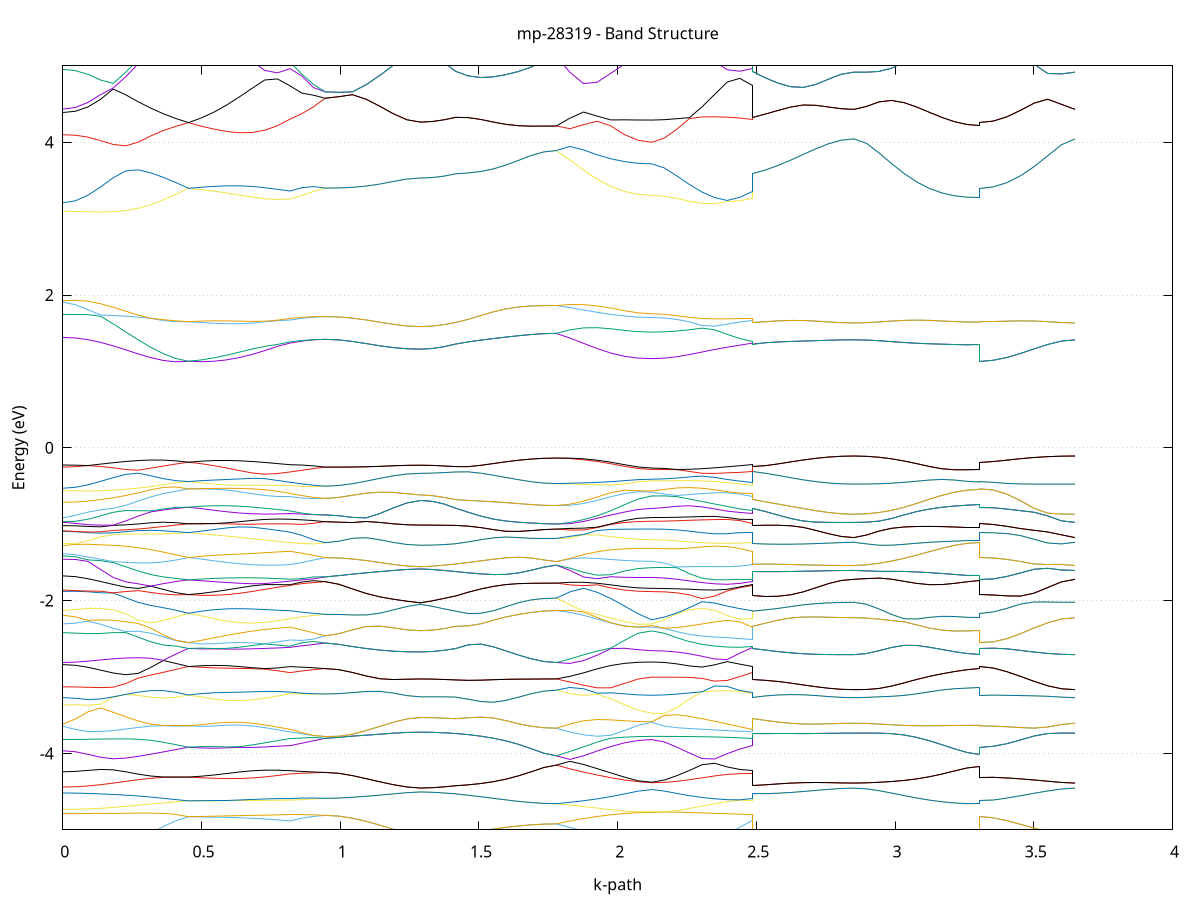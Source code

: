 set title 'mp-28319 - Band Structure'
set xlabel 'k-path'
set ylabel 'Energy (eV)'
set grid y
set yrange [-5:5]
set terminal png size 800,600
set output 'mp-28319_bands_gnuplot.png'
plot '-' using 1:2 with lines notitle, '-' using 1:2 with lines notitle, '-' using 1:2 with lines notitle, '-' using 1:2 with lines notitle, '-' using 1:2 with lines notitle, '-' using 1:2 with lines notitle, '-' using 1:2 with lines notitle, '-' using 1:2 with lines notitle, '-' using 1:2 with lines notitle, '-' using 1:2 with lines notitle, '-' using 1:2 with lines notitle, '-' using 1:2 with lines notitle, '-' using 1:2 with lines notitle, '-' using 1:2 with lines notitle, '-' using 1:2 with lines notitle, '-' using 1:2 with lines notitle, '-' using 1:2 with lines notitle, '-' using 1:2 with lines notitle, '-' using 1:2 with lines notitle, '-' using 1:2 with lines notitle, '-' using 1:2 with lines notitle, '-' using 1:2 with lines notitle, '-' using 1:2 with lines notitle, '-' using 1:2 with lines notitle, '-' using 1:2 with lines notitle, '-' using 1:2 with lines notitle, '-' using 1:2 with lines notitle, '-' using 1:2 with lines notitle, '-' using 1:2 with lines notitle, '-' using 1:2 with lines notitle, '-' using 1:2 with lines notitle, '-' using 1:2 with lines notitle, '-' using 1:2 with lines notitle, '-' using 1:2 with lines notitle, '-' using 1:2 with lines notitle, '-' using 1:2 with lines notitle, '-' using 1:2 with lines notitle, '-' using 1:2 with lines notitle, '-' using 1:2 with lines notitle, '-' using 1:2 with lines notitle, '-' using 1:2 with lines notitle, '-' using 1:2 with lines notitle, '-' using 1:2 with lines notitle, '-' using 1:2 with lines notitle, '-' using 1:2 with lines notitle, '-' using 1:2 with lines notitle, '-' using 1:2 with lines notitle, '-' using 1:2 with lines notitle, '-' using 1:2 with lines notitle, '-' using 1:2 with lines notitle, '-' using 1:2 with lines notitle, '-' using 1:2 with lines notitle, '-' using 1:2 with lines notitle, '-' using 1:2 with lines notitle, '-' using 1:2 with lines notitle, '-' using 1:2 with lines notitle, '-' using 1:2 with lines notitle, '-' using 1:2 with lines notitle, '-' using 1:2 with lines notitle, '-' using 1:2 with lines notitle, '-' using 1:2 with lines notitle, '-' using 1:2 with lines notitle, '-' using 1:2 with lines notitle, '-' using 1:2 with lines notitle, '-' using 1:2 with lines notitle, '-' using 1:2 with lines notitle, '-' using 1:2 with lines notitle, '-' using 1:2 with lines notitle, '-' using 1:2 with lines notitle, '-' using 1:2 with lines notitle, '-' using 1:2 with lines notitle, '-' using 1:2 with lines notitle, '-' using 1:2 with lines notitle, '-' using 1:2 with lines notitle, '-' using 1:2 with lines notitle, '-' using 1:2 with lines notitle, '-' using 1:2 with lines notitle, '-' using 1:2 with lines notitle, '-' using 1:2 with lines notitle, '-' using 1:2 with lines notitle, '-' using 1:2 with lines notitle, '-' using 1:2 with lines notitle, '-' using 1:2 with lines notitle, '-' using 1:2 with lines notitle, '-' using 1:2 with lines notitle, '-' using 1:2 with lines notitle, '-' using 1:2 with lines notitle, '-' using 1:2 with lines notitle, '-' using 1:2 with lines notitle, '-' using 1:2 with lines notitle, '-' using 1:2 with lines notitle, '-' using 1:2 with lines notitle, '-' using 1:2 with lines notitle, '-' using 1:2 with lines notitle, '-' using 1:2 with lines notitle, '-' using 1:2 with lines notitle
0.000000 -13.460361
0.045302 -13.456760
0.090604 -13.445960
0.135906 -13.428261
0.181207 -13.404060
0.226509 -13.373760
0.271811 -13.338261
0.317113 -13.298461
0.362415 -13.255660
0.407717 -13.211260
0.453018 -13.167160
0.453018 -13.167260
0.498803 -13.172660
0.544588 -13.175660
0.590373 -13.176561
0.636158 -13.175861
0.681943 -13.174361
0.727728 -13.173360
0.773513 -13.173960
0.819298 -13.177461
0.819298 -13.177461
0.861422 -13.153061
0.903546 -13.130660
0.945669 -13.110160
0.945669 -13.110160
0.994805 -13.109960
1.043941 -13.109360
1.093077 -13.108560
1.142212 -13.107660
1.191348 -13.106860
1.240484 -13.106260
1.289619 -13.106060
1.289619 -13.106060
1.331743 -13.108161
1.373867 -13.114361
1.415991 -13.124161
1.415991 -13.124161
1.461338 -13.142261
1.506686 -13.164160
1.552033 -13.186761
1.597380 -13.207861
1.642727 -13.225760
1.688074 -13.239161
1.733422 -13.247561
1.778769 -13.250360
1.778769 -13.250360
1.827905 -13.280461
1.877040 -13.306760
1.926176 -13.328860
1.975312 -13.346360
2.024447 -13.359061
2.073583 -13.366760
2.122719 -13.369260
2.122719 -13.369260
2.168066 -13.365761
2.213413 -13.355460
2.258761 -13.338461
2.304108 -13.315261
2.349455 -13.286561
2.394802 -13.253160
2.440150 -13.216361
2.485497 -13.177461
2.485497 -13.124161
2.531282 -13.125860
2.577067 -13.129660
2.622851 -13.134761
2.668636 -13.140161
2.714421 -13.145261
2.760206 -13.149261
2.805991 -13.151960
2.851776 -13.152861
2.851776 -13.152861
2.897078 -13.157960
2.942380 -13.172061
2.987682 -13.192260
3.032983 -13.215260
3.078285 -13.238561
3.123587 -13.259861
3.168889 -13.277660
3.214191 -13.291061
3.259493 -13.299361
3.304794 -13.302160
3.304794 -13.167260
3.353930 -13.166560
3.403066 -13.164661
3.452202 -13.161760
3.501337 -13.158660
3.550473 -13.155660
3.599609 -13.153560
3.648744 -13.152861
e
0.000000 -13.002161
0.045302 -13.002360
0.090604 -13.003160
0.135906 -13.005361
0.181207 -13.010361
0.226509 -13.019661
0.271811 -13.035160
0.317113 -13.058060
0.362415 -13.088560
0.407717 -13.125561
0.453018 -13.167160
0.453018 -13.167160
0.498803 -13.159161
0.544588 -13.148561
0.590373 -13.135760
0.636158 -13.121260
0.681943 -13.105661
0.727728 -13.089761
0.773513 -13.074461
0.819298 -13.060661
0.819298 -13.060661
0.861422 -13.075261
0.903546 -13.091760
0.945669 -13.110160
0.945669 -13.110160
0.994805 -13.109960
1.043941 -13.109360
1.093077 -13.108560
1.142212 -13.107660
1.191348 -13.106860
1.240484 -13.106260
1.289619 -13.106060
1.289619 -13.106060
1.331743 -13.108161
1.373867 -13.114361
1.415991 -13.124161
1.415991 -13.124161
1.461338 -13.142261
1.506686 -13.164160
1.552033 -13.186761
1.597380 -13.207861
1.642727 -13.225760
1.688074 -13.239161
1.733422 -13.247561
1.778769 -13.250360
1.778769 -13.250360
1.827905 -13.216860
1.877040 -13.180461
1.926176 -13.141761
1.975312 -13.101261
2.024447 -13.059861
2.073583 -13.019960
2.122719 -12.995660
2.122719 -12.995660
2.168066 -12.995461
2.213413 -12.995161
2.258761 -12.995361
2.304108 -12.997461
2.349455 -13.003260
2.394802 -13.014760
2.440150 -13.033660
2.485497 -13.060661
2.485497 -13.124161
2.531282 -13.125860
2.577067 -13.129660
2.622851 -13.134661
2.668636 -13.140161
2.714421 -13.145261
2.760206 -13.149261
2.805991 -13.151960
2.851776 -13.152861
2.851776 -13.152861
2.897078 -13.157960
2.942380 -13.172061
2.987682 -13.192260
3.032983 -13.215260
3.078285 -13.238561
3.123587 -13.259861
3.168889 -13.277660
3.214191 -13.291061
3.259493 -13.299361
3.304794 -13.302160
3.304794 -13.167160
3.353930 -13.166560
3.403066 -13.164661
3.452202 -13.161760
3.501337 -13.158660
3.550473 -13.155660
3.599609 -13.153560
3.648744 -13.152861
e
0.000000 -12.853361
0.045302 -12.850661
0.090604 -12.842460
0.135906 -12.829061
0.181207 -12.810661
0.226509 -12.787660
0.271811 -12.760461
0.317113 -12.729660
0.362415 -12.695960
0.407717 -12.660360
0.453018 -12.624161
0.453018 -12.624161
0.498803 -12.635860
0.544588 -12.650561
0.590373 -12.667661
0.636158 -12.686561
0.681943 -12.706160
0.727728 -12.725661
0.773513 -12.743360
0.819298 -12.757960
0.819298 -12.757960
0.861422 -12.736460
0.903546 -12.713361
0.945669 -12.689561
0.945669 -12.689561
0.994805 -12.689860
1.043941 -12.690760
1.093077 -12.691861
1.142212 -12.693160
1.191348 -12.694361
1.240484 -12.695161
1.289619 -12.695460
1.289619 -12.695460
1.331743 -12.693960
1.373867 -12.689661
1.415991 -12.682961
1.415991 -12.682961
1.461338 -12.671060
1.506686 -12.662861
1.552033 -12.661160
1.597380 -12.663960
1.642727 -12.668461
1.688074 -12.672660
1.733422 -12.675460
1.778769 -12.676460
1.778769 -12.676460
1.827905 -12.712260
1.877040 -12.750561
1.926176 -12.790660
1.975312 -12.832261
2.024447 -12.874261
2.073583 -12.914561
2.122719 -12.938961
2.122719 -12.938961
2.168066 -12.935761
2.213413 -12.926360
2.258761 -12.910861
2.304108 -12.889660
2.349455 -12.863160
2.394802 -12.831760
2.440150 -12.796461
2.485497 -12.757960
2.485497 -12.682961
2.531282 -12.684760
2.577067 -12.687161
2.622851 -12.690060
2.668636 -12.693461
2.714421 -12.696661
2.760206 -12.699361
2.805991 -12.701061
2.851776 -12.701661
2.851776 -12.701661
2.897078 -12.696060
2.942380 -12.680960
2.987682 -12.660061
3.032983 -12.638860
3.078285 -12.622461
3.123587 -12.613561
3.168889 -12.610660
3.214191 -12.610561
3.259493 -12.611261
3.304794 -12.611560
3.304794 -12.624161
3.353930 -12.631460
3.403066 -12.646861
3.452202 -12.663661
3.501337 -12.678961
3.550473 -12.691161
3.599609 -12.698961
3.648744 -12.701661
e
0.000000 -12.513761
0.045302 -12.512961
0.090604 -12.510661
0.135906 -12.523860
0.181207 -12.541961
0.226509 -12.560161
0.271811 -12.575461
0.317113 -12.585560
0.362415 -12.589560
0.407717 -12.594660
0.453018 -12.624161
0.453018 -12.624161
0.498803 -12.616960
0.544588 -12.615160
0.590373 -12.617660
0.636158 -12.622160
0.681943 -12.626660
0.727728 -12.629960
0.773513 -12.631161
0.819298 -12.629461
0.819298 -12.629461
0.861422 -12.646161
0.903546 -12.666661
0.945669 -12.689561
0.945669 -12.689561
0.994805 -12.689860
1.043941 -12.690760
1.093077 -12.691861
1.142212 -12.693160
1.191348 -12.694361
1.240484 -12.695161
1.289619 -12.695460
1.289619 -12.695460
1.331743 -12.693960
1.373867 -12.689661
1.415991 -12.682961
1.415991 -12.682961
1.461338 -12.671060
1.506686 -12.662861
1.552033 -12.661160
1.597380 -12.663960
1.642727 -12.668461
1.688074 -12.672660
1.733422 -12.675460
1.778769 -12.676460
1.778769 -12.676460
1.827905 -12.643660
1.877040 -12.614361
1.926176 -12.589061
1.975312 -12.568461
2.024447 -12.552960
2.073583 -12.543261
2.122719 -12.539960
2.122719 -12.539960
2.168066 -12.539060
2.213413 -12.536361
2.258761 -12.531861
2.304108 -12.534660
2.349455 -12.560560
2.394802 -12.585361
2.440150 -12.607760
2.485497 -12.629461
2.485497 -12.682961
2.531282 -12.684760
2.577067 -12.687161
2.622851 -12.690060
2.668636 -12.693461
2.714421 -12.696661
2.760206 -12.699361
2.805991 -12.701061
2.851776 -12.701661
2.851776 -12.701661
2.897078 -12.696060
2.942380 -12.680960
2.987682 -12.660061
3.032983 -12.638860
3.078285 -12.622461
3.123587 -12.613561
3.168889 -12.610660
3.214191 -12.610561
3.259493 -12.611261
3.304794 -12.611560
3.304794 -12.624161
3.353930 -12.631460
3.403066 -12.646861
3.452202 -12.663661
3.501337 -12.678961
3.550473 -12.691161
3.599609 -12.698961
3.648744 -12.701661
e
0.000000 -12.495361
0.045302 -12.498760
0.090604 -12.508760
0.135906 -12.506960
0.181207 -12.502061
0.226509 -12.497260
0.271811 -12.503360
0.317113 -12.520760
0.362415 -12.542960
0.407717 -12.571060
0.453018 -12.569261
0.453018 -12.569261
0.498803 -12.571260
0.544588 -12.569460
0.590373 -12.564360
0.636158 -12.558060
0.681943 -12.551861
0.727728 -12.546660
0.773513 -12.542760
0.819298 -12.540261
0.819298 -12.540261
0.861422 -12.550361
0.903546 -12.554761
0.945669 -12.554161
0.945669 -12.554161
0.994805 -12.553061
1.043941 -12.549860
1.093077 -12.544761
1.142212 -12.538161
1.191348 -12.530361
1.240484 -12.522561
1.289619 -12.518161
1.289619 -12.518161
1.331743 -12.523260
1.373867 -12.531161
1.415991 -12.537861
1.415991 -12.537861
1.461338 -12.541360
1.506686 -12.535561
1.552033 -12.520860
1.597380 -12.501760
1.642727 -12.483161
1.688074 -12.468360
1.733422 -12.459160
1.778769 -12.455960
1.778769 -12.455960
1.827905 -12.459461
1.877040 -12.462960
1.926176 -12.466161
1.975312 -12.469060
2.024447 -12.471461
2.073583 -12.473061
2.122719 -12.473660
2.122719 -12.473660
2.168066 -12.478060
2.213413 -12.490861
2.258761 -12.510461
2.304108 -12.525861
2.349455 -12.518261
2.394802 -12.509661
2.440150 -12.519360
2.485497 -12.540261
2.485497 -12.537861
2.531282 -12.536860
2.577067 -12.533160
2.622851 -12.527060
2.668636 -12.519661
2.714421 -12.511961
2.760206 -12.505361
2.805991 -12.500761
2.851776 -12.499161
2.851776 -12.499161
2.897078 -12.502660
2.942380 -12.509861
2.987682 -12.516561
3.032983 -12.519360
3.078285 -12.515761
3.123587 -12.505261
3.168889 -12.491361
3.214191 -12.478561
3.259493 -12.469860
3.304794 -12.466860
3.304794 -12.569261
3.353930 -12.562461
3.403066 -12.548461
3.452202 -12.533461
3.501337 -12.519861
3.550473 -12.508961
3.599609 -12.501760
3.648744 -12.499161
e
0.000000 -12.434461
0.045302 -12.436561
0.090604 -12.442661
0.135906 -12.452461
0.181207 -12.465361
0.226509 -12.479660
0.271811 -12.483661
0.317113 -12.508460
0.362415 -12.539060
0.407717 -12.556061
0.453018 -12.569261
0.453018 -12.569261
0.498803 -12.564860
0.544588 -12.559660
0.590373 -12.554360
0.636158 -12.549561
0.681943 -12.545160
0.727728 -12.541360
0.773513 -12.537961
0.819298 -12.535061
0.819298 -12.535061
0.861422 -12.543461
0.903546 -12.550061
0.945669 -12.554161
0.945669 -12.554161
0.994805 -12.553061
1.043941 -12.549860
1.093077 -12.544761
1.142212 -12.538161
1.191348 -12.530361
1.240484 -12.522561
1.289619 -12.518161
1.289619 -12.518161
1.331743 -12.523260
1.373867 -12.531161
1.415991 -12.537861
1.415991 -12.537861
1.461338 -12.541360
1.506686 -12.535561
1.552033 -12.520860
1.597380 -12.501760
1.642727 -12.483161
1.688074 -12.468360
1.733422 -12.459160
1.778769 -12.455960
1.778769 -12.455960
1.827905 -12.452561
1.877040 -12.449260
1.926176 -12.446361
1.975312 -12.443960
2.024447 -12.442061
2.073583 -12.440961
2.122719 -12.440561
2.122719 -12.440561
2.168066 -12.442561
2.213413 -12.448460
2.258761 -12.458061
2.304108 -12.470660
2.349455 -12.485660
2.394802 -12.501961
2.440150 -12.516860
2.485497 -12.535061
2.485497 -12.537861
2.531282 -12.536860
2.577067 -12.533160
2.622851 -12.527060
2.668636 -12.519661
2.714421 -12.511961
2.760206 -12.505361
2.805991 -12.500761
2.851776 -12.499161
2.851776 -12.499161
2.897078 -12.502660
2.942380 -12.509861
2.987682 -12.516561
3.032983 -12.519360
3.078285 -12.515761
3.123587 -12.505261
3.168889 -12.491361
3.214191 -12.478561
3.259493 -12.469860
3.304794 -12.466860
3.304794 -12.569261
3.353930 -12.562461
3.403066 -12.548461
3.452202 -12.533461
3.501337 -12.519861
3.550473 -12.508961
3.599609 -12.501760
3.648744 -12.499161
e
0.000000 -12.377560
0.045302 -12.378861
0.090604 -12.385461
0.135906 -12.400061
0.181207 -12.420461
0.226509 -12.445861
0.271811 -12.475561
0.317113 -12.476560
0.362415 -12.467360
0.407717 -12.457460
0.453018 -12.447161
0.453018 -12.447161
0.498803 -12.453361
0.544588 -12.459960
0.590373 -12.466660
0.636158 -12.472860
0.681943 -12.478260
0.727728 -12.482560
0.773513 -12.485961
0.819298 -12.488160
0.819298 -12.488160
0.861422 -12.480661
0.903546 -12.472561
0.945669 -12.464061
0.945669 -12.464061
0.994805 -12.465160
1.043941 -12.468461
1.093077 -12.473761
1.142212 -12.480560
1.191348 -12.488561
1.240484 -12.496560
1.289619 -12.500960
1.289619 -12.500960
1.331743 -12.494760
1.373867 -12.483460
1.415991 -12.470961
1.415991 -12.470961
1.461338 -12.456060
1.506686 -12.441161
1.552033 -12.426861
1.597380 -12.413761
1.642727 -12.402461
1.688074 -12.393460
1.733422 -12.387560
1.778769 -12.385561
1.778769 -12.385561
1.827905 -12.388661
1.877040 -12.391860
1.926176 -12.394761
1.975312 -12.397360
2.024447 -12.399361
2.073583 -12.400661
2.122719 -12.401060
2.122719 -12.401060
2.168066 -12.403360
2.213413 -12.410460
2.258761 -12.422460
2.304108 -12.440060
2.349455 -12.462860
2.394802 -12.489460
2.440150 -12.499061
2.485497 -12.488160
2.485497 -12.470961
2.531282 -12.468060
2.577067 -12.464761
2.622851 -12.461661
2.668636 -12.458861
2.714421 -12.456860
2.760206 -12.455561
2.805991 -12.454961
2.851776 -12.454861
2.851776 -12.454861
2.897078 -12.450461
2.942380 -12.440561
2.987682 -12.428560
3.032983 -12.416360
3.078285 -12.404761
3.123587 -12.394360
3.168889 -12.385661
3.214191 -12.378960
3.259493 -12.374761
3.304794 -12.373361
3.304794 -12.447161
3.353930 -12.447461
3.403066 -12.448061
3.452202 -12.449260
3.501337 -12.450760
3.550473 -12.452561
3.599609 -12.454161
3.648744 -12.454861
e
0.000000 -12.372260
0.045302 -12.374961
0.090604 -12.380361
0.135906 -12.385461
0.181207 -12.391661
0.226509 -12.399061
0.271811 -12.407461
0.317113 -12.416661
0.362415 -12.426561
0.407717 -12.436761
0.453018 -12.447161
0.453018 -12.447161
0.498803 -12.442061
0.544588 -12.438360
0.590373 -12.436060
0.636158 -12.435161
0.681943 -12.435360
0.727728 -12.436160
0.773513 -12.437161
0.819298 -12.437961
0.819298 -12.437961
0.861422 -12.446561
0.903546 -12.455360
0.945669 -12.464061
0.945669 -12.464061
0.994805 -12.465160
1.043941 -12.468461
1.093077 -12.473761
1.142212 -12.480560
1.191348 -12.488561
1.240484 -12.496560
1.289619 -12.500960
1.289619 -12.500960
1.331743 -12.494760
1.373867 -12.483460
1.415991 -12.470961
1.415991 -12.470961
1.461338 -12.456060
1.506686 -12.441161
1.552033 -12.426861
1.597380 -12.413761
1.642727 -12.402461
1.688074 -12.393460
1.733422 -12.387560
1.778769 -12.385561
1.778769 -12.385561
1.827905 -12.382561
1.877040 -12.380061
1.926176 -12.377961
1.975312 -12.376461
2.024447 -12.375461
2.073583 -12.374961
2.122719 -12.374761
2.122719 -12.374761
2.168066 -12.376461
2.213413 -12.381260
2.258761 -12.388561
2.304108 -12.397360
2.349455 -12.406761
2.394802 -12.416761
2.440150 -12.427160
2.485497 -12.437961
2.485497 -12.470961
2.531282 -12.468060
2.577067 -12.464761
2.622851 -12.461661
2.668636 -12.458861
2.714421 -12.456860
2.760206 -12.455561
2.805991 -12.454961
2.851776 -12.454861
2.851776 -12.454861
2.897078 -12.450461
2.942380 -12.440561
2.987682 -12.428560
3.032983 -12.416360
3.078285 -12.404761
3.123587 -12.394360
3.168889 -12.385661
3.214191 -12.378960
3.259493 -12.374761
3.304794 -12.373361
3.304794 -12.447161
3.353930 -12.447461
3.403066 -12.448061
3.452202 -12.449260
3.501337 -12.450760
3.550473 -12.452561
3.599609 -12.454161
3.648744 -12.454861
e
0.000000 -5.613561
0.045302 -5.604660
0.090604 -5.580160
0.135906 -5.547261
0.181207 -5.516361
0.226509 -5.493761
0.271811 -5.477661
0.317113 -5.464460
0.362415 -5.452260
0.407717 -5.439860
0.453018 -5.427161
0.453018 -5.427161
0.498803 -5.442360
0.544588 -5.461960
0.590373 -5.484561
0.636158 -5.508560
0.681943 -5.532260
0.727728 -5.553861
0.773513 -5.572261
0.819298 -5.586161
0.819298 -5.586161
0.861422 -5.571561
0.903546 -5.552060
0.945669 -5.528660
0.945669 -5.528660
0.994805 -5.521460
1.043941 -5.500460
1.093077 -5.466960
1.142212 -5.423661
1.191348 -5.375361
1.240484 -5.332161
1.289619 -5.312960
1.289619 -5.312960
1.331743 -5.315260
1.373867 -5.322161
1.415991 -5.333560
1.415991 -5.333560
1.461338 -5.367261
1.506686 -5.410560
1.552033 -5.457661
1.597380 -5.503260
1.642727 -5.543461
1.688074 -5.574561
1.733422 -5.594361
1.778769 -5.601060
1.778769 -5.601060
1.827905 -5.607660
1.877040 -5.612160
1.926176 -5.615061
1.975312 -5.616860
2.024447 -5.617961
2.073583 -5.618561
2.122719 -5.618761
2.122719 -5.618761
2.168066 -5.628461
2.213413 -5.643460
2.258761 -5.652361
2.304108 -5.652961
2.349455 -5.645660
2.394802 -5.631461
2.440150 -5.611261
2.485497 -5.586161
2.485497 -5.333560
2.531282 -5.326761
2.577067 -5.323460
2.622851 -5.322961
2.668636 -5.323961
2.714421 -5.325261
2.760206 -5.326460
2.805991 -5.327160
2.851776 -5.327460
2.851776 -5.327460
2.897078 -5.334961
2.942380 -5.356160
2.987682 -5.388260
3.032983 -5.427561
3.078285 -5.470061
3.123587 -5.511861
3.168889 -5.549060
3.214191 -5.578361
3.259493 -5.597060
3.304794 -5.603461
3.304794 -5.427161
3.353930 -5.423661
3.403066 -5.413360
3.452202 -5.397061
3.501337 -5.376260
3.550473 -5.353860
3.599609 -5.335060
3.648744 -5.327460
e
0.000000 -5.394761
0.045302 -5.391561
0.090604 -5.380060
0.135906 -5.354361
0.181207 -5.359661
0.226509 -5.368260
0.271811 -5.378361
0.317113 -5.389560
0.362415 -5.401760
0.407717 -5.414360
0.453018 -5.427161
0.453018 -5.427161
0.498803 -5.417261
0.544588 -5.412961
0.590373 -5.413560
0.636158 -5.417960
0.681943 -5.424760
0.727728 -5.432460
0.773513 -5.439561
0.819298 -5.444860
0.819298 -5.444860
0.861422 -5.473961
0.903546 -5.502261
0.945669 -5.528660
0.945669 -5.528660
0.994805 -5.521460
1.043941 -5.500460
1.093077 -5.466960
1.142212 -5.423661
1.191348 -5.375361
1.240484 -5.332161
1.289619 -5.312960
1.289619 -5.312960
1.331743 -5.315260
1.373867 -5.322161
1.415991 -5.333560
1.415991 -5.333560
1.461338 -5.367261
1.506686 -5.410560
1.552033 -5.457661
1.597380 -5.503260
1.642727 -5.543461
1.688074 -5.574561
1.733422 -5.594361
1.778769 -5.601060
1.778769 -5.601060
1.827905 -5.591861
1.877040 -5.579861
1.926176 -5.564960
1.975312 -5.548160
2.024447 -5.531560
2.073583 -5.518460
2.122719 -5.513461
2.122719 -5.513461
2.168066 -5.489560
2.213413 -5.432761
2.258761 -5.356361
2.304108 -5.296161
2.349455 -5.333960
2.394802 -5.371961
2.440150 -5.409061
2.485497 -5.444860
2.485497 -5.333560
2.531282 -5.326761
2.577067 -5.323460
2.622851 -5.322961
2.668636 -5.323961
2.714421 -5.325261
2.760206 -5.326460
2.805991 -5.327160
2.851776 -5.327460
2.851776 -5.327460
2.897078 -5.334961
2.942380 -5.356160
2.987682 -5.388260
3.032983 -5.427561
3.078285 -5.470061
3.123587 -5.511861
3.168889 -5.549060
3.214191 -5.578361
3.259493 -5.597060
3.304794 -5.603461
3.304794 -5.427161
3.353930 -5.423661
3.403066 -5.413360
3.452202 -5.397061
3.501337 -5.376260
3.550473 -5.353860
3.599609 -5.335060
3.648744 -5.327460
e
0.000000 -5.343460
0.045302 -5.344461
0.090604 -5.347561
0.135906 -5.352661
0.181207 -5.306461
0.226509 -5.233961
0.271811 -5.144160
0.317113 -5.048061
0.362415 -4.957261
0.407717 -4.882060
0.453018 -4.829261
0.453018 -4.829261
0.498803 -4.831760
0.544588 -4.834161
0.590373 -4.837360
0.636158 -4.842061
0.681943 -4.849160
0.727728 -4.858561
0.773513 -4.870261
0.819298 -4.883761
0.819298 -4.883761
0.861422 -4.848060
0.903546 -4.824761
0.945669 -4.811361
0.945669 -4.811361
0.994805 -4.821060
1.043941 -4.848261
1.093077 -4.889061
1.142212 -4.939160
1.191348 -4.992860
1.240484 -5.039561
1.289619 -5.060061
1.289619 -5.060061
1.331743 -5.059160
1.373867 -5.056461
1.415991 -5.052461
1.415991 -5.052461
1.461338 -5.035160
1.506686 -5.013260
1.552033 -4.990260
1.597380 -4.968661
1.642727 -4.949860
1.688074 -4.935261
1.733422 -4.925961
1.778769 -4.922661
1.778769 -4.922661
1.827905 -4.967561
1.877040 -5.017260
1.926176 -5.068760
1.975312 -5.117961
2.024447 -5.159861
2.073583 -5.188861
2.122719 -5.199461
2.122719 -5.199461
2.168066 -5.207361
2.213413 -5.229161
2.258761 -5.260160
2.304108 -5.265961
2.349455 -5.166161
2.394802 -5.063261
2.440150 -4.965561
2.485497 -4.883761
2.485497 -5.052461
2.531282 -5.058561
2.577067 -5.062161
2.622851 -5.063961
2.668636 -5.065161
2.714421 -5.066161
2.760206 -5.067160
2.805991 -5.067960
2.851776 -5.068261
2.851776 -5.068261
2.897078 -5.065260
2.942380 -5.057161
2.987682 -5.046061
3.032983 -5.034361
3.078285 -5.023360
3.123587 -5.014361
3.168889 -5.007561
3.214191 -5.003061
3.259493 -5.000561
3.304794 -4.999761
3.304794 -4.829261
3.353930 -4.844060
3.403066 -4.881061
3.452202 -4.928361
3.501337 -4.977861
3.550473 -5.022761
3.599609 -5.055760
3.648744 -5.068261
e
0.000000 -4.787961
0.045302 -4.787661
0.090604 -4.786961
0.135906 -4.785960
0.181207 -4.784760
0.226509 -4.783361
0.271811 -4.781961
0.317113 -4.781761
0.362415 -4.785661
0.407717 -4.799060
0.453018 -4.829261
0.453018 -4.829261
0.498803 -4.825961
0.544588 -4.822161
0.590373 -4.818161
0.636158 -4.814761
0.681943 -4.811761
0.727728 -4.808860
0.773513 -4.805160
0.819298 -4.800261
0.819298 -4.800261
0.861422 -4.801360
0.903546 -4.804461
0.945669 -4.811361
0.945669 -4.811361
0.994805 -4.821060
1.043941 -4.848261
1.093077 -4.889061
1.142212 -4.939160
1.191348 -4.992860
1.240484 -5.039561
1.289619 -5.060061
1.289619 -5.060061
1.331743 -5.059160
1.373867 -5.056461
1.415991 -5.052461
1.415991 -5.052461
1.461338 -5.035160
1.506686 -5.013260
1.552033 -4.990260
1.597380 -4.968661
1.642727 -4.949860
1.688074 -4.935261
1.733422 -4.925961
1.778769 -4.922661
1.778769 -4.922661
1.827905 -4.884461
1.877040 -4.852561
1.926176 -4.826061
1.975312 -4.803761
2.024447 -4.786060
2.073583 -4.775561
2.122719 -4.774460
2.122719 -4.774460
2.168066 -4.767361
2.213413 -4.768861
2.258761 -4.773561
2.304108 -4.779160
2.349455 -4.784861
2.394802 -4.790161
2.440150 -4.794961
2.485497 -4.800261
2.485497 -5.052461
2.531282 -5.058561
2.577067 -5.062161
2.622851 -5.063961
2.668636 -5.065161
2.714421 -5.066161
2.760206 -5.067160
2.805991 -5.067960
2.851776 -5.068261
2.851776 -5.068261
2.897078 -5.065260
2.942380 -5.057161
2.987682 -5.046061
3.032983 -5.034361
3.078285 -5.023360
3.123587 -5.014361
3.168889 -5.007561
3.214191 -5.003061
3.259493 -5.000561
3.304794 -4.999761
3.304794 -4.829261
3.353930 -4.844060
3.403066 -4.881061
3.452202 -4.928361
3.501337 -4.977861
3.550473 -5.022761
3.599609 -5.055760
3.648744 -5.068261
e
0.000000 -4.732861
0.045302 -4.731461
0.090604 -4.727061
0.135906 -4.719161
0.181207 -4.707861
0.226509 -4.693961
0.271811 -4.678560
0.317113 -4.663061
0.362415 -4.648561
0.407717 -4.634961
0.453018 -4.620961
0.453018 -4.620961
0.498803 -4.621861
0.544588 -4.620660
0.590373 -4.616661
0.636158 -4.616160
0.681943 -4.615861
0.727728 -4.614961
0.773513 -4.613461
0.819298 -4.611560
0.819298 -4.611560
0.861422 -4.605660
0.903546 -4.596960
0.945669 -4.588560
0.945669 -4.588560
0.994805 -4.584760
1.043941 -4.574860
1.093077 -4.561460
1.142212 -4.546461
1.191348 -4.530361
1.240484 -4.514161
1.289619 -4.505060
1.289619 -4.505060
1.331743 -4.508961
1.373867 -4.518161
1.415991 -4.529661
1.415991 -4.529661
1.461338 -4.547961
1.506686 -4.567761
1.552033 -4.588361
1.597380 -4.608861
1.642727 -4.627961
1.688074 -4.643861
1.733422 -4.654361
1.778769 -4.658060
1.778769 -4.658060
1.827905 -4.675760
1.877040 -4.695461
1.926176 -4.716760
1.975312 -4.737461
2.024447 -4.754461
2.073583 -4.763960
2.122719 -4.764560
2.122719 -4.764560
2.168066 -4.765561
2.213413 -4.747761
2.258761 -4.720560
2.304108 -4.690260
2.349455 -4.659961
2.394802 -4.631960
2.440150 -4.611861
2.485497 -4.611560
2.485497 -4.529661
2.531282 -4.527361
2.577067 -4.521460
2.622851 -4.511761
2.668636 -4.499061
2.714421 -4.484761
2.760206 -4.470661
2.805991 -4.459561
2.851776 -4.455061
2.851776 -4.455061
2.897078 -4.464561
2.942380 -4.488260
2.987682 -4.519361
3.032983 -4.552660
3.078285 -4.584261
3.123587 -4.611661
3.168889 -4.633361
3.214191 -4.648860
3.259493 -4.658060
3.304794 -4.661060
3.304794 -4.620961
3.353930 -4.610361
3.403066 -4.584961
3.452202 -4.553961
3.501337 -4.521961
3.550473 -4.491760
3.599609 -4.466560
3.648744 -4.455061
e
0.000000 -4.518261
0.045302 -4.519960
0.090604 -4.524361
0.135906 -4.530560
0.181207 -4.537961
0.226509 -4.546761
0.271811 -4.557861
0.317113 -4.571760
0.362415 -4.588161
0.407717 -4.605161
0.453018 -4.620961
0.453018 -4.620961
0.498803 -4.619060
0.544588 -4.617361
0.590373 -4.616461
0.636158 -4.610361
0.681943 -4.603160
0.727728 -4.596661
0.773513 -4.592360
0.819298 -4.591061
0.819298 -4.591061
0.861422 -4.584561
0.903546 -4.583761
0.945669 -4.588560
0.945669 -4.588560
0.994805 -4.584760
1.043941 -4.574860
1.093077 -4.561460
1.142212 -4.546461
1.191348 -4.530361
1.240484 -4.514161
1.289619 -4.505060
1.289619 -4.505060
1.331743 -4.508961
1.373867 -4.518161
1.415991 -4.529661
1.415991 -4.529661
1.461338 -4.547961
1.506686 -4.567761
1.552033 -4.588361
1.597380 -4.608861
1.642727 -4.627961
1.688074 -4.643861
1.733422 -4.654361
1.778769 -4.658060
1.778769 -4.658060
1.827905 -4.640460
1.877040 -4.620261
1.926176 -4.595560
1.975312 -4.565561
2.024447 -4.530761
2.073583 -4.494461
2.122719 -4.473261
2.122719 -4.473261
2.168066 -4.492560
2.213413 -4.524661
2.258761 -4.553560
2.304108 -4.576761
2.349455 -4.594161
2.394802 -4.605961
2.440150 -4.608161
2.485497 -4.591061
2.485497 -4.529661
2.531282 -4.527361
2.577067 -4.521460
2.622851 -4.511761
2.668636 -4.499061
2.714421 -4.484761
2.760206 -4.470661
2.805991 -4.459561
2.851776 -4.455061
2.851776 -4.455061
2.897078 -4.464561
2.942380 -4.488260
2.987682 -4.519361
3.032983 -4.552660
3.078285 -4.584261
3.123587 -4.611661
3.168889 -4.633361
3.214191 -4.648860
3.259493 -4.658060
3.304794 -4.661060
3.304794 -4.620961
3.353930 -4.610361
3.403066 -4.584961
3.452202 -4.553961
3.501337 -4.521961
3.550473 -4.491760
3.599609 -4.466560
3.648744 -4.455061
e
0.000000 -4.440660
0.045302 -4.436960
0.090604 -4.426361
0.135906 -4.409861
0.181207 -4.389260
0.226509 -4.366661
0.271811 -4.344660
0.317113 -4.326061
0.362415 -4.313661
0.407717 -4.312361
0.453018 -4.310261
0.453018 -4.310261
0.498803 -4.318961
0.544588 -4.325560
0.590373 -4.329460
0.636158 -4.328760
0.681943 -4.321760
0.727728 -4.308361
0.773513 -4.289760
0.819298 -4.268661
0.819298 -4.268661
0.861422 -4.260461
0.903546 -4.254361
0.945669 -4.249161
0.945669 -4.249161
0.994805 -4.260760
1.043941 -4.290761
1.093077 -4.330361
1.142212 -4.371660
1.191348 -4.409460
1.240484 -4.439761
1.289619 -4.453861
1.289619 -4.453861
1.331743 -4.449361
1.373867 -4.438360
1.415991 -4.423761
1.415991 -4.423761
1.461338 -4.411561
1.506686 -4.394661
1.552033 -4.370660
1.597380 -4.337161
1.642727 -4.293560
1.688074 -4.241161
1.733422 -4.185760
1.778769 -4.153360
1.778769 -4.153360
1.827905 -4.202160
1.877040 -4.244561
1.926176 -4.282761
1.975312 -4.318060
2.024447 -4.348361
2.073583 -4.369461
2.122719 -4.384260
2.122719 -4.384260
2.168066 -4.379561
2.213413 -4.365861
2.258761 -4.344961
2.304108 -4.320061
2.349455 -4.295261
2.394802 -4.275660
2.440150 -4.266160
2.485497 -4.268661
2.485497 -4.423761
2.531282 -4.411861
2.577067 -4.399661
2.622851 -4.389461
2.668636 -4.383061
2.714421 -4.381061
2.760206 -4.382961
2.805991 -4.386761
2.851776 -4.388661
2.851776 -4.388661
2.897078 -4.385461
2.942380 -4.378160
2.987682 -4.368260
3.032983 -4.354061
3.078285 -4.333661
3.123587 -4.305661
3.168889 -4.270360
3.214191 -4.229761
3.259493 -4.190660
3.304794 -4.171461
3.304794 -4.310261
3.353930 -4.313261
3.403066 -4.321661
3.452202 -4.333560
3.501337 -4.348060
3.550473 -4.364261
3.599609 -4.380361
3.648744 -4.388661
e
0.000000 -4.240960
0.045302 -4.235861
0.090604 -4.222961
0.135906 -4.210761
0.181207 -4.214961
0.226509 -4.240761
0.271811 -4.271860
0.317113 -4.295960
0.362415 -4.309160
0.407717 -4.308961
0.453018 -4.310261
0.453018 -4.310261
0.498803 -4.298661
0.544588 -4.283061
0.590373 -4.263761
0.636158 -4.243861
0.681943 -4.227961
0.727728 -4.219760
0.773513 -4.220060
0.819298 -4.226261
0.819298 -4.226261
0.861422 -4.236360
0.903546 -4.243660
0.945669 -4.249161
0.945669 -4.249161
0.994805 -4.260760
1.043941 -4.290761
1.093077 -4.330361
1.142212 -4.371660
1.191348 -4.409460
1.240484 -4.439761
1.289619 -4.453861
1.289619 -4.453861
1.331743 -4.449361
1.373867 -4.438360
1.415991 -4.423761
1.415991 -4.423761
1.461338 -4.411561
1.506686 -4.394661
1.552033 -4.370660
1.597380 -4.337161
1.642727 -4.293560
1.688074 -4.241161
1.733422 -4.185760
1.778769 -4.153360
1.778769 -4.153360
1.827905 -4.104361
1.877040 -4.144761
1.926176 -4.199860
1.975312 -4.255661
2.024447 -4.310161
2.073583 -4.358961
2.122719 -4.377161
2.122719 -4.377161
2.168066 -4.349260
2.213413 -4.291761
2.258761 -4.222961
2.304108 -4.148760
2.349455 -4.129161
2.394802 -4.177261
2.440150 -4.210161
2.485497 -4.226261
2.485497 -4.423761
2.531282 -4.411861
2.577067 -4.399661
2.622851 -4.389461
2.668636 -4.383061
2.714421 -4.381061
2.760206 -4.382961
2.805991 -4.386761
2.851776 -4.388661
2.851776 -4.388661
2.897078 -4.385461
2.942380 -4.378160
2.987682 -4.368260
3.032983 -4.354061
3.078285 -4.333661
3.123587 -4.305661
3.168889 -4.270360
3.214191 -4.229761
3.259493 -4.190660
3.304794 -4.171461
3.304794 -4.310261
3.353930 -4.313261
3.403066 -4.321661
3.452202 -4.333560
3.501337 -4.348060
3.550473 -4.364261
3.599609 -4.380361
3.648744 -4.388661
e
0.000000 -3.965561
0.045302 -3.978360
0.090604 -4.012161
0.135906 -4.050760
0.181207 -4.070761
0.226509 -4.062161
0.271811 -4.038461
0.317113 -4.010261
0.362415 -3.980961
0.407717 -3.950661
0.453018 -3.919061
0.453018 -3.919061
0.498803 -3.928561
0.544588 -3.932561
0.590373 -3.927261
0.636158 -3.921660
0.681943 -3.922261
0.727728 -3.916161
0.773513 -3.906261
0.819298 -3.898461
0.819298 -3.898461
0.861422 -3.866961
0.903546 -3.835261
0.945669 -3.802461
0.945669 -3.802461
0.994805 -3.790560
1.043941 -3.773861
1.093077 -3.762161
1.142212 -3.748761
1.191348 -3.735660
1.240484 -3.725961
1.289619 -3.722260
1.289619 -3.722260
1.331743 -3.724361
1.373867 -3.730361
1.415991 -3.739460
1.415991 -3.739460
1.461338 -3.754161
1.506686 -3.774761
1.552033 -3.801560
1.597380 -3.836061
1.642727 -3.881260
1.688074 -3.937461
1.733422 -3.997161
1.778769 -4.031460
1.778769 -4.031460
1.827905 -4.078960
1.877040 -4.031460
1.926176 -3.968860
1.975312 -3.910361
2.024447 -3.862461
2.073583 -3.830861
2.122719 -3.819761
2.122719 -3.819761
2.168066 -3.849761
2.213413 -3.918261
2.258761 -3.995261
2.304108 -4.067260
2.349455 -4.073660
2.394802 -4.003761
2.440150 -3.943961
2.485497 -3.898461
2.485497 -3.739460
2.531282 -3.741161
2.577067 -3.742261
2.622851 -3.742261
2.668636 -3.741161
2.714421 -3.739361
2.760206 -3.737361
2.805991 -3.735660
2.851776 -3.735061
2.851776 -3.735061
2.897078 -3.734661
2.942380 -3.735161
2.987682 -3.741461
3.032983 -3.759061
3.078285 -3.790761
3.123587 -3.834661
3.168889 -3.886261
3.214191 -3.940161
3.259493 -3.987861
3.304794 -4.010060
3.304794 -3.919061
3.353930 -3.906861
3.403066 -3.872860
3.452202 -3.824161
3.501337 -3.772361
3.550473 -3.739961
3.599609 -3.734460
3.648744 -3.735061
e
0.000000 -3.818061
0.045302 -3.817461
0.090604 -3.815660
0.135906 -3.812960
0.181207 -3.810461
0.226509 -3.809960
0.271811 -3.814860
0.317113 -3.829161
0.362415 -3.854261
0.407717 -3.886061
0.453018 -3.919061
0.453018 -3.919061
0.498803 -3.911061
0.544588 -3.910361
0.590373 -3.915860
0.636158 -3.912261
0.681943 -3.889661
0.727728 -3.862061
0.773513 -3.832960
0.819298 -3.806461
0.819298 -3.806461
0.861422 -3.798660
0.903546 -3.790560
0.945669 -3.802461
0.945669 -3.802461
0.994805 -3.790560
1.043941 -3.773861
1.093077 -3.762161
1.142212 -3.748761
1.191348 -3.735660
1.240484 -3.725961
1.289619 -3.722260
1.289619 -3.722260
1.331743 -3.724361
1.373867 -3.730361
1.415991 -3.739460
1.415991 -3.739460
1.461338 -3.754161
1.506686 -3.774761
1.552033 -3.801560
1.597380 -3.836061
1.642727 -3.881260
1.688074 -3.937461
1.733422 -3.997161
1.778769 -4.031460
1.778769 -4.031460
1.827905 -3.974960
1.877040 -3.915061
1.926176 -3.852260
1.975312 -3.801361
2.024447 -3.787661
2.073583 -3.780260
2.122719 -3.777160
2.122719 -3.777160
2.168066 -3.777560
2.213413 -3.778460
2.258761 -3.779961
2.304108 -3.782061
2.349455 -3.784961
2.394802 -3.789461
2.440150 -3.796361
2.485497 -3.806461
2.485497 -3.739460
2.531282 -3.741161
2.577067 -3.742261
2.622851 -3.742261
2.668636 -3.741161
2.714421 -3.739361
2.760206 -3.737361
2.805991 -3.735660
2.851776 -3.735061
2.851776 -3.735061
2.897078 -3.734661
2.942380 -3.735161
2.987682 -3.741461
3.032983 -3.759061
3.078285 -3.790761
3.123587 -3.834661
3.168889 -3.886261
3.214191 -3.940161
3.259493 -3.987861
3.304794 -4.010060
3.304794 -3.919061
3.353930 -3.906861
3.403066 -3.872860
3.452202 -3.824161
3.501337 -3.772361
3.550473 -3.739961
3.599609 -3.734460
3.648744 -3.735061
e
0.000000 -3.644160
0.045302 -3.687361
0.090604 -3.712661
0.135906 -3.714260
0.181207 -3.701161
0.226509 -3.681261
0.271811 -3.660261
0.317113 -3.643361
0.362415 -3.637761
0.407717 -3.643661
0.453018 -3.640061
0.453018 -3.640061
0.498803 -3.646361
0.544588 -3.640861
0.590373 -3.630961
0.636158 -3.628560
0.681943 -3.639960
0.727728 -3.662561
0.773513 -3.690561
0.819298 -3.719061
0.819298 -3.719061
0.861422 -3.743461
0.903546 -3.766860
0.945669 -3.779460
0.945669 -3.779460
0.994805 -3.775761
1.043941 -3.749961
1.093077 -3.701561
1.142212 -3.646561
1.191348 -3.592561
1.240484 -3.548961
1.289619 -3.530861
1.289619 -3.530861
1.331743 -3.533060
1.373867 -3.538661
1.415991 -3.545661
1.415991 -3.545661
1.461338 -3.534060
1.506686 -3.525361
1.552033 -3.536061
1.597380 -3.571360
1.642727 -3.612661
1.688074 -3.644960
1.733422 -3.663960
1.778769 -3.670060
1.778769 -3.670060
1.827905 -3.720060
1.877040 -3.756861
1.926176 -3.775561
1.975312 -3.762861
2.024447 -3.700960
2.073583 -3.633160
2.122719 -3.593561
2.122719 -3.593561
2.168066 -3.641460
2.213413 -3.663461
2.258761 -3.674561
2.304108 -3.683161
2.349455 -3.691861
2.394802 -3.701261
2.440150 -3.710761
2.485497 -3.719061
2.485497 -3.545661
2.531282 -3.567361
2.577067 -3.589061
2.622851 -3.605961
2.668636 -3.615361
2.714421 -3.616861
2.760206 -3.612661
2.805991 -3.607261
2.851776 -3.604761
2.851776 -3.604761
2.897078 -3.607960
2.942380 -3.615960
2.987682 -3.625761
3.032983 -3.633961
3.078285 -3.638161
3.123587 -3.638761
3.168889 -3.637161
3.214191 -3.634761
3.259493 -3.632861
3.304794 -3.632061
3.304794 -3.640061
3.353930 -3.643060
3.403066 -3.651361
3.452202 -3.662361
3.501337 -3.669161
3.550473 -3.655061
3.599609 -3.621561
3.648744 -3.604761
e
0.000000 -3.617661
0.045302 -3.550161
0.090604 -3.456561
0.135906 -3.405161
0.181207 -3.461461
0.226509 -3.521661
0.271811 -3.575861
0.317113 -3.615960
0.362415 -3.634361
0.407717 -3.634561
0.453018 -3.640061
0.453018 -3.640061
0.498803 -3.624161
0.544588 -3.605861
0.590373 -3.593261
0.636158 -3.592161
0.681943 -3.604361
0.727728 -3.627261
0.773513 -3.655861
0.819298 -3.684661
0.819298 -3.684661
0.861422 -3.727761
0.903546 -3.764061
0.945669 -3.779460
0.945669 -3.779460
0.994805 -3.775761
1.043941 -3.749961
1.093077 -3.701561
1.142212 -3.646561
1.191348 -3.592561
1.240484 -3.548961
1.289619 -3.530861
1.289619 -3.530861
1.331743 -3.533060
1.373867 -3.538661
1.415991 -3.545661
1.415991 -3.545661
1.461338 -3.534060
1.506686 -3.525361
1.552033 -3.536061
1.597380 -3.571360
1.642727 -3.612661
1.688074 -3.644960
1.733422 -3.663960
1.778769 -3.670060
1.778769 -3.670060
1.827905 -3.616360
1.877040 -3.573861
1.926176 -3.556761
1.975312 -3.561361
2.024447 -3.573161
2.073583 -3.582661
2.122719 -3.586161
2.122719 -3.586161
2.168066 -3.503061
2.213413 -3.493461
2.258761 -3.515961
2.304108 -3.545361
2.349455 -3.579261
2.394802 -3.615160
2.440150 -3.650561
2.485497 -3.684661
2.485497 -3.545661
2.531282 -3.567361
2.577067 -3.589061
2.622851 -3.605961
2.668636 -3.615361
2.714421 -3.616861
2.760206 -3.612661
2.805991 -3.607261
2.851776 -3.604761
2.851776 -3.604761
2.897078 -3.607960
2.942380 -3.615960
2.987682 -3.625761
3.032983 -3.633961
3.078285 -3.638161
3.123587 -3.638761
3.168889 -3.637161
3.214191 -3.634761
3.259493 -3.632861
3.304794 -3.632061
3.304794 -3.640061
3.353930 -3.643060
3.403066 -3.651361
3.452202 -3.662361
3.501337 -3.669161
3.550473 -3.655061
3.599609 -3.621561
3.648744 -3.604761
e
0.000000 -3.365960
0.045302 -3.364261
0.090604 -3.369461
0.135906 -3.356761
0.181207 -3.266361
0.226509 -3.228760
0.271811 -3.240061
0.317113 -3.263661
0.362415 -3.275861
0.407717 -3.265961
0.453018 -3.235761
0.453018 -3.235761
0.498803 -3.261361
0.544588 -3.287460
0.590373 -3.306160
0.636158 -3.310561
0.681943 -3.299260
0.727728 -3.277261
0.773513 -3.249760
0.819298 -3.218860
0.819298 -3.218860
0.861422 -3.221761
0.903546 -3.223161
0.945669 -3.222561
0.945669 -3.222561
0.994805 -3.217561
1.043941 -3.204360
1.093077 -3.189661
1.142212 -3.187461
1.191348 -3.210260
1.240484 -3.243761
1.289619 -3.259861
1.289619 -3.259861
1.331743 -3.259461
1.373867 -3.259561
1.415991 -3.262860
1.415991 -3.262860
1.461338 -3.290461
1.506686 -3.321160
1.552033 -3.330361
1.597380 -3.306461
1.642727 -3.264161
1.688074 -3.219561
1.733422 -3.185361
1.778769 -3.172360
1.778769 -3.172360
1.827905 -3.217961
1.877040 -3.240960
1.926176 -3.226961
1.975312 -3.285061
2.024447 -3.361661
2.073583 -3.433760
2.122719 -3.474560
2.122719 -3.474560
2.168066 -3.479361
2.213413 -3.398461
2.258761 -3.290860
2.304108 -3.192960
2.349455 -3.181860
2.394802 -3.179661
2.440150 -3.186761
2.485497 -3.218860
2.485497 -3.262860
2.531282 -3.248061
2.577067 -3.235861
2.622851 -3.230260
2.668636 -3.232960
2.714421 -3.242860
2.760206 -3.255961
2.805991 -3.266761
2.851776 -3.270961
2.851776 -3.270961
2.897078 -3.266860
2.942380 -3.259561
2.987682 -3.252861
3.032983 -3.240861
3.078285 -3.220160
3.123587 -3.194361
3.168889 -3.170060
3.214191 -3.153261
3.259493 -3.145161
3.304794 -3.143061
3.304794 -3.235761
3.353930 -3.237061
3.403066 -3.240061
3.452202 -3.243361
3.501337 -3.246761
3.550473 -3.252560
3.599609 -3.263561
3.648744 -3.270961
e
0.000000 -3.269560
0.045302 -3.279060
0.090604 -3.294660
0.135906 -3.287060
0.181207 -3.260760
0.226509 -3.227061
0.271811 -3.198861
0.317113 -3.178961
0.362415 -3.177860
0.407717 -3.199960
0.453018 -3.235761
0.453018 -3.235761
0.498803 -3.216661
0.544588 -3.206361
0.590373 -3.202161
0.636158 -3.198961
0.681943 -3.193661
0.727728 -3.188760
0.773513 -3.189261
0.819298 -3.197761
0.819298 -3.197761
0.861422 -3.210961
0.903546 -3.218860
0.945669 -3.222561
0.945669 -3.222561
0.994805 -3.217561
1.043941 -3.204360
1.093077 -3.189661
1.142212 -3.187461
1.191348 -3.210260
1.240484 -3.243761
1.289619 -3.259861
1.289619 -3.259861
1.331743 -3.259461
1.373867 -3.259561
1.415991 -3.262860
1.415991 -3.262860
1.461338 -3.290461
1.506686 -3.321160
1.552033 -3.330361
1.597380 -3.306461
1.642727 -3.264161
1.688074 -3.219561
1.733422 -3.185361
1.778769 -3.172360
1.778769 -3.172360
1.827905 -3.137261
1.877040 -3.153761
1.926176 -3.211861
1.975312 -3.206961
2.024447 -3.220560
2.073583 -3.234061
2.122719 -3.238961
2.122719 -3.238961
2.168066 -3.234961
2.213413 -3.224061
2.258761 -3.208661
2.304108 -3.192761
2.349455 -3.117860
2.394802 -3.122961
2.440150 -3.175060
2.485497 -3.197761
2.485497 -3.262860
2.531282 -3.248061
2.577067 -3.235861
2.622851 -3.230260
2.668636 -3.232960
2.714421 -3.242860
2.760206 -3.255961
2.805991 -3.266761
2.851776 -3.270961
2.851776 -3.270961
2.897078 -3.266860
2.942380 -3.259561
2.987682 -3.252861
3.032983 -3.240861
3.078285 -3.220160
3.123587 -3.194361
3.168889 -3.170060
3.214191 -3.153261
3.259493 -3.145161
3.304794 -3.143061
3.304794 -3.235761
3.353930 -3.237061
3.403066 -3.240061
3.452202 -3.243361
3.501337 -3.246761
3.550473 -3.252560
3.599609 -3.263561
3.648744 -3.270961
e
0.000000 -3.128560
0.045302 -3.130261
0.090604 -3.134660
0.135906 -3.138860
0.181207 -3.133961
0.226509 -3.086761
0.271811 -3.014061
0.317113 -2.974360
0.362415 -2.938961
0.407717 -2.900961
0.453018 -2.862661
0.453018 -2.862661
0.498803 -2.872961
0.544588 -2.880460
0.590373 -2.884861
0.636158 -2.887761
0.681943 -2.890061
0.727728 -2.897461
0.773513 -2.918360
0.819298 -2.942360
0.819298 -2.942360
0.861422 -2.921661
0.903546 -2.903961
0.945669 -2.889861
0.945669 -2.889861
0.994805 -2.903761
1.043941 -2.940460
1.093077 -2.986261
1.142212 -3.022461
1.191348 -3.033461
1.240484 -3.029060
1.289619 -3.025761
1.289619 -3.025761
1.331743 -3.027560
1.373867 -3.032461
1.415991 -3.038361
1.415991 -3.038361
1.461338 -3.043861
1.506686 -3.041561
1.552033 -3.035560
1.597380 -3.030560
1.642727 -3.028261
1.688074 -3.027261
1.733422 -3.025961
1.778769 -3.025060
1.778769 -3.025060
1.827905 -3.065260
1.877040 -3.107261
1.926176 -3.142161
1.975312 -3.141460
2.024447 -3.084661
2.073583 -3.026760
2.122719 -3.001661
2.122719 -3.001661
2.168066 -3.002161
2.213413 -3.003160
2.258761 -3.005261
2.304108 -3.018361
2.349455 -3.054261
2.394802 -3.045060
2.440150 -2.995261
2.485497 -2.942360
2.485497 -3.038361
2.531282 -3.043360
2.577067 -3.057961
2.622851 -3.079360
2.668636 -3.103560
2.714421 -3.127161
2.760206 -3.147161
2.805991 -3.160960
2.851776 -3.165860
2.851776 -3.165860
2.897078 -3.163661
2.942380 -3.149961
2.987682 -3.118660
3.032983 -3.076261
3.078285 -3.032061
3.123587 -2.992061
3.168889 -2.958160
3.214191 -2.928761
3.259493 -2.904761
3.304794 -2.894560
3.304794 -2.862661
3.353930 -2.882360
3.403066 -2.930661
3.452202 -2.992361
3.501337 -3.057260
3.550473 -3.115360
3.599609 -3.153660
3.648744 -3.165860
e
0.000000 -2.837861
0.045302 -2.846861
0.090604 -2.872661
0.135906 -2.909760
0.181207 -2.947361
0.226509 -2.969761
0.271811 -2.952761
0.317113 -2.874861
0.362415 -2.784461
0.407717 -2.822261
0.453018 -2.862661
0.453018 -2.862661
0.498803 -2.852861
0.544588 -2.848161
0.590373 -2.851561
0.636158 -2.862761
0.681943 -2.878861
0.727728 -2.889261
0.773513 -2.881461
0.819298 -2.863761
0.819298 -2.863761
0.861422 -2.871061
0.903546 -2.879261
0.945669 -2.889861
0.945669 -2.889861
0.994805 -2.903761
1.043941 -2.940460
1.093077 -2.986261
1.142212 -3.022461
1.191348 -3.033461
1.240484 -3.029060
1.289619 -3.025761
1.289619 -3.025761
1.331743 -3.027560
1.373867 -3.032461
1.415991 -3.038361
1.415991 -3.038361
1.461338 -3.043861
1.506686 -3.041561
1.552033 -3.035560
1.597380 -3.030560
1.642727 -3.028261
1.688074 -3.027261
1.733422 -3.025961
1.778769 -3.025060
1.778769 -3.025060
1.827905 -2.991161
1.877040 -2.946160
1.926176 -2.892961
1.975312 -2.849661
2.024447 -2.821661
2.073583 -2.807561
2.122719 -2.803561
2.122719 -2.803561
2.168066 -2.809661
2.213413 -2.828361
2.258761 -2.855260
2.304108 -2.869861
2.349455 -2.840861
2.394802 -2.798761
2.440150 -2.831861
2.485497 -2.863761
2.485497 -3.038361
2.531282 -3.043360
2.577067 -3.057961
2.622851 -3.079360
2.668636 -3.103560
2.714421 -3.127161
2.760206 -3.147161
2.805991 -3.160960
2.851776 -3.165860
2.851776 -3.165860
2.897078 -3.163661
2.942380 -3.149961
2.987682 -3.118660
3.032983 -3.076261
3.078285 -3.032061
3.123587 -2.992061
3.168889 -2.958160
3.214191 -2.928761
3.259493 -2.904761
3.304794 -2.894560
3.304794 -2.862661
3.353930 -2.882360
3.403066 -2.930661
3.452202 -2.992361
3.501337 -3.057260
3.550473 -3.115360
3.599609 -3.153660
3.648744 -3.165860
e
0.000000 -2.810761
0.045302 -2.805560
0.090604 -2.792461
0.135906 -2.776560
0.181207 -2.762061
0.226509 -2.751461
0.271811 -2.747561
0.317113 -2.755060
0.362415 -2.781661
0.407717 -2.699661
0.453018 -2.626060
0.453018 -2.626060
0.498803 -2.632160
0.544588 -2.632461
0.590373 -2.634361
0.636158 -2.635161
0.681943 -2.631261
0.727728 -2.625860
0.773513 -2.619960
0.819298 -2.611661
0.819298 -2.611661
0.861422 -2.592161
0.903546 -2.574661
0.945669 -2.554760
0.945669 -2.554760
0.994805 -2.572661
1.043941 -2.601361
1.093077 -2.626861
1.142212 -2.647560
1.191348 -2.662060
1.240484 -2.669860
1.289619 -2.671960
1.289619 -2.671960
1.331743 -2.666460
1.373867 -2.650861
1.415991 -2.627861
1.415991 -2.627861
1.461338 -2.579160
1.506686 -2.569260
1.552033 -2.605061
1.597380 -2.658260
1.642727 -2.712760
1.688074 -2.761061
1.733422 -2.796661
1.778769 -2.810361
1.778769 -2.810361
1.827905 -2.822461
1.877040 -2.785761
1.926176 -2.714260
1.975312 -2.628561
2.024447 -2.623861
2.073583 -2.642461
2.122719 -2.655661
2.122719 -2.655661
2.168066 -2.659760
2.213413 -2.672861
2.258761 -2.696360
2.304108 -2.728261
2.349455 -2.763761
2.394802 -2.772661
2.440150 -2.688560
2.485497 -2.611661
2.485497 -2.627861
2.531282 -2.647361
2.577067 -2.666660
2.622851 -2.683361
2.668636 -2.695761
2.714421 -2.703261
2.760206 -2.706460
2.805991 -2.707261
2.851776 -2.707361
2.851776 -2.707361
2.897078 -2.692960
2.942380 -2.656061
2.987682 -2.613161
3.032983 -2.585460
3.078285 -2.587261
3.123587 -2.610361
3.168889 -2.639560
3.214191 -2.668261
3.259493 -2.692360
3.304794 -2.702761
3.304794 -2.626060
3.353930 -2.622661
3.403066 -2.631261
3.452202 -2.651960
3.501337 -2.673660
3.550473 -2.691561
3.599609 -2.703261
3.648744 -2.707361
e
0.000000 -2.420060
0.045302 -2.425461
0.090604 -2.432260
0.135906 -2.430360
0.181207 -2.419461
0.226509 -2.418061
0.271811 -2.478560
0.317113 -2.539261
0.362415 -2.581761
0.407717 -2.594961
0.453018 -2.626060
0.453018 -2.626060
0.498803 -2.621660
0.544588 -2.627461
0.590373 -2.624961
0.636158 -2.609961
0.681943 -2.589161
0.727728 -2.566861
0.773513 -2.581561
0.819298 -2.597161
0.819298 -2.597161
0.861422 -2.551261
0.903546 -2.535560
0.945669 -2.554760
0.945669 -2.554760
0.994805 -2.572661
1.043941 -2.601361
1.093077 -2.626861
1.142212 -2.647560
1.191348 -2.662060
1.240484 -2.669860
1.289619 -2.671960
1.289619 -2.671960
1.331743 -2.666460
1.373867 -2.650861
1.415991 -2.627861
1.415991 -2.627861
1.461338 -2.579160
1.506686 -2.569260
1.552033 -2.605061
1.597380 -2.658260
1.642727 -2.712760
1.688074 -2.761061
1.733422 -2.796661
1.778769 -2.810361
1.778769 -2.810361
1.827905 -2.764161
1.877040 -2.709261
1.926176 -2.660360
1.975312 -2.622161
2.024447 -2.520660
2.073583 -2.426761
2.122719 -2.396961
2.122719 -2.396961
2.168066 -2.427161
2.213413 -2.486261
2.258761 -2.536561
2.304108 -2.572261
2.349455 -2.595061
2.394802 -2.607661
2.440150 -2.610961
2.485497 -2.597161
2.485497 -2.627861
2.531282 -2.647361
2.577067 -2.666660
2.622851 -2.683361
2.668636 -2.695761
2.714421 -2.703261
2.760206 -2.706460
2.805991 -2.707261
2.851776 -2.707361
2.851776 -2.707361
2.897078 -2.692960
2.942380 -2.656061
2.987682 -2.613161
3.032983 -2.585460
3.078285 -2.587261
3.123587 -2.610361
3.168889 -2.639560
3.214191 -2.668261
3.259493 -2.692360
3.304794 -2.702761
3.304794 -2.626060
3.353930 -2.622661
3.403066 -2.631261
3.452202 -2.651960
3.501337 -2.673660
3.550473 -2.691561
3.599609 -2.703261
3.648744 -2.707361
e
0.000000 -2.306161
0.045302 -2.294061
0.090604 -2.270361
0.135906 -2.308361
0.181207 -2.361760
0.226509 -2.404861
0.271811 -2.400461
0.317113 -2.427161
0.362415 -2.473161
0.407717 -2.523561
0.453018 -2.549761
0.453018 -2.549761
0.498803 -2.567061
0.544588 -2.564361
0.590373 -2.553761
0.636158 -2.548761
0.681943 -2.554261
0.727728 -2.564761
0.773513 -2.539461
0.819298 -2.515461
0.819298 -2.515461
0.861422 -2.521161
0.903546 -2.503761
0.945669 -2.460660
0.945669 -2.460660
0.994805 -2.433161
1.043941 -2.382160
1.093077 -2.339961
1.142212 -2.333261
1.191348 -2.356661
1.240484 -2.382861
1.289619 -2.393760
1.289619 -2.393760
1.331743 -2.386761
1.373867 -2.366561
1.415991 -2.336661
1.415991 -2.336661
1.461338 -2.329961
1.506686 -2.304061
1.552033 -2.256261
1.597380 -2.213761
1.642727 -2.180961
1.688074 -2.154861
1.733422 -2.136661
1.778769 -2.129961
1.778769 -2.129961
1.827905 -2.153061
1.877040 -2.192761
1.926176 -2.242260
1.975312 -2.292361
2.024447 -2.332960
2.073583 -2.347660
2.122719 -2.346261
2.122719 -2.346261
2.168066 -2.363561
2.213413 -2.407261
2.258761 -2.442360
2.304108 -2.464060
2.349455 -2.476761
2.394802 -2.486061
2.440150 -2.497361
2.485497 -2.515461
2.485497 -2.336661
2.531282 -2.296561
2.577067 -2.256261
2.622851 -2.227661
2.668636 -2.215060
2.714421 -2.213761
2.760206 -2.217561
2.805991 -2.221661
2.851776 -2.223361
2.851776 -2.223361
2.897078 -2.228661
2.942380 -2.242961
2.987682 -2.260760
3.032983 -2.278261
3.078285 -2.318261
3.123587 -2.359260
3.168889 -2.386761
3.214191 -2.397960
3.259493 -2.396861
3.304794 -2.394261
3.304794 -2.549761
3.353930 -2.539961
3.403066 -2.498261
3.452202 -2.432260
3.501337 -2.358861
3.550473 -2.290860
3.599609 -2.241561
3.648744 -2.223361
e
0.000000 -2.190460
0.045302 -2.213561
0.090604 -2.257961
0.135906 -2.253461
0.181207 -2.255661
0.226509 -2.276861
0.271811 -2.298761
0.317113 -2.359961
0.362415 -2.449461
0.407717 -2.518760
0.453018 -2.549761
0.453018 -2.549761
0.498803 -2.520561
0.544588 -2.487861
0.590373 -2.455561
0.636158 -2.425861
0.681943 -2.399961
0.727728 -2.378661
0.773513 -2.361360
0.819298 -2.347060
0.819298 -2.347060
0.861422 -2.383660
0.903546 -2.420961
0.945669 -2.460660
0.945669 -2.460660
0.994805 -2.433161
1.043941 -2.382160
1.093077 -2.339961
1.142212 -2.333261
1.191348 -2.356661
1.240484 -2.382861
1.289619 -2.393760
1.289619 -2.393760
1.331743 -2.386761
1.373867 -2.366561
1.415991 -2.336661
1.415991 -2.336661
1.461338 -2.329961
1.506686 -2.304061
1.552033 -2.256261
1.597380 -2.213761
1.642727 -2.180961
1.688074 -2.154861
1.733422 -2.136661
1.778769 -2.129961
1.778769 -2.129961
1.827905 -2.127360
1.877040 -2.148961
1.926176 -2.221561
1.975312 -2.289261
2.024447 -2.332661
2.073583 -2.347561
2.122719 -2.326860
2.122719 -2.326860
2.168066 -2.360561
2.213413 -2.353360
2.258761 -2.332060
2.304108 -2.306061
2.349455 -2.280261
2.394802 -2.259060
2.440150 -2.277261
2.485497 -2.347060
2.485497 -2.336661
2.531282 -2.296561
2.577067 -2.256261
2.622851 -2.227661
2.668636 -2.215060
2.714421 -2.213761
2.760206 -2.217561
2.805991 -2.221661
2.851776 -2.223361
2.851776 -2.223361
2.897078 -2.228661
2.942380 -2.242961
2.987682 -2.260760
3.032983 -2.278261
3.078285 -2.318261
3.123587 -2.359260
3.168889 -2.386761
3.214191 -2.397960
3.259493 -2.396861
3.304794 -2.394261
3.304794 -2.549761
3.353930 -2.539961
3.403066 -2.498261
3.452202 -2.432260
3.501337 -2.358861
3.550473 -2.290860
3.599609 -2.241561
3.648744 -2.223361
e
0.000000 -2.129460
0.045302 -2.116161
0.090604 -2.101660
0.135906 -2.101460
0.181207 -2.121660
0.226509 -2.171760
0.271811 -2.259161
0.317113 -2.291660
0.362415 -2.259060
0.407717 -2.214161
0.453018 -2.166260
0.453018 -2.166260
0.498803 -2.199561
0.544588 -2.235161
0.590373 -2.267361
0.636158 -2.288861
0.681943 -2.294361
0.727728 -2.284560
0.773513 -2.263861
0.819298 -2.236661
0.819298 -2.236661
0.861422 -2.212661
0.903546 -2.193961
0.945669 -2.179461
0.945669 -2.179461
0.994805 -2.181860
1.043941 -2.187661
1.093077 -2.188461
1.142212 -2.165161
1.191348 -2.121561
1.240484 -2.077361
1.289619 -2.048361
1.289619 -2.048361
1.331743 -2.074461
1.373867 -2.107560
1.415991 -2.137261
1.415991 -2.137261
1.461338 -2.169660
1.506686 -2.166361
1.552033 -2.133361
1.597380 -2.080261
1.642727 -2.027661
1.688074 -1.991061
1.733422 -1.972861
1.778769 -1.967861
1.778769 -1.967861
1.827905 -2.053761
1.877040 -2.136861
1.926176 -2.182060
1.975312 -2.228861
2.024447 -2.274561
2.073583 -2.310261
2.122719 -2.305661
2.122719 -2.305661
2.168066 -2.248760
2.213413 -2.170661
2.258761 -2.120160
2.304108 -2.101060
2.349455 -2.125061
2.394802 -2.196760
2.440150 -2.244861
2.485497 -2.236661
2.485497 -2.137261
2.531282 -2.121961
2.577067 -2.102861
2.622851 -2.078861
2.668636 -2.055760
2.714421 -2.039561
2.760206 -2.029361
2.805991 -2.023760
2.851776 -2.021860
2.851776 -2.021860
2.897078 -2.048061
2.942380 -2.109961
2.987682 -2.181261
3.032983 -2.237661
3.078285 -2.240360
3.123587 -2.219361
3.168889 -2.205861
3.214191 -2.208061
3.259493 -2.218761
3.304794 -2.224661
3.304794 -2.166260
3.353930 -2.148160
3.403066 -2.101361
3.452202 -2.045460
3.501337 -2.017861
3.550473 -2.018161
3.599609 -2.021161
3.648744 -2.021860
e
0.000000 -1.879261
0.045302 -1.877861
0.090604 -1.883961
0.135906 -1.897661
0.181207 -1.900461
0.226509 -1.961960
0.271811 -2.023461
0.317113 -2.063261
0.362415 -2.093060
0.407717 -2.124861
0.453018 -2.166260
0.453018 -2.166260
0.498803 -2.138761
0.544588 -2.119161
0.590373 -2.108161
0.636158 -2.105561
0.681943 -2.109361
0.727728 -2.116761
0.773513 -2.125161
0.819298 -2.132360
0.819298 -2.132360
0.861422 -2.151560
0.903546 -2.166461
0.945669 -2.179461
0.945669 -2.179461
0.994805 -2.181860
1.043941 -2.187661
1.093077 -2.188461
1.142212 -2.165161
1.191348 -2.121561
1.240484 -2.077361
1.289619 -2.048361
1.289619 -2.048361
1.331743 -2.074461
1.373867 -2.107560
1.415991 -2.137261
1.415991 -2.137261
1.461338 -2.169660
1.506686 -2.166361
1.552033 -2.133361
1.597380 -2.080261
1.642727 -2.027661
1.688074 -1.991061
1.733422 -1.972861
1.778769 -1.967861
1.778769 -1.967861
1.827905 -1.885760
1.877040 -1.838061
1.926176 -1.890561
1.975312 -1.973061
2.024447 -2.070561
2.073583 -2.172360
2.122719 -2.251561
2.122719 -2.251561
2.168066 -2.215661
2.213413 -2.162661
2.258761 -2.091861
2.304108 -2.014760
2.349455 -2.031561
2.394802 -2.071661
2.440150 -2.104861
2.485497 -2.132360
2.485497 -2.137261
2.531282 -2.121961
2.577067 -2.102861
2.622851 -2.078861
2.668636 -2.055760
2.714421 -2.039561
2.760206 -2.029361
2.805991 -2.023760
2.851776 -2.021860
2.851776 -2.021860
2.897078 -2.048061
2.942380 -2.109961
2.987682 -2.181261
3.032983 -2.237661
3.078285 -2.240360
3.123587 -2.219361
3.168889 -2.205861
3.214191 -2.208061
3.259493 -2.218761
3.304794 -2.224661
3.304794 -2.166260
3.353930 -2.148160
3.403066 -2.101361
3.452202 -2.045460
3.501337 -2.017861
3.550473 -2.018161
3.599609 -2.021161
3.648744 -2.021860
e
0.000000 -1.862261
0.045302 -1.868661
0.090604 -1.874961
0.135906 -1.876861
0.181207 -1.898161
0.226509 -1.881760
0.271811 -1.869661
0.317113 -1.893161
0.362415 -1.914161
0.407717 -1.925461
0.453018 -1.921361
0.453018 -1.921361
0.498803 -1.930160
0.544588 -1.930661
0.590373 -1.922061
0.636158 -1.904561
0.681943 -1.880561
0.727728 -1.853261
0.773513 -1.825861
0.819298 -1.800361
0.819298 -1.800361
0.861422 -1.778061
0.903546 -1.764661
0.945669 -1.751661
0.945669 -1.751661
0.994805 -1.785861
1.043941 -1.846961
1.093077 -1.905461
1.142212 -1.950360
1.191348 -1.982061
1.240484 -2.007861
1.289619 -2.028761
1.289619 -2.028761
1.331743 -2.003361
1.373867 -1.971261
1.415991 -1.939461
1.415991 -1.939461
1.461338 -1.890061
1.506686 -1.847961
1.552033 -1.813861
1.597380 -1.789861
1.642727 -1.777761
1.688074 -1.773461
1.733422 -1.771761
1.778769 -1.771061
1.778769 -1.771061
1.827905 -1.793861
1.877040 -1.804661
1.926176 -1.793061
1.975312 -1.833861
2.024447 -1.861360
2.073583 -1.877061
2.122719 -1.882161
2.122719 -1.882161
2.168066 -1.885560
2.213413 -1.897861
2.258761 -1.925161
2.304108 -1.974061
2.349455 -1.940961
2.394802 -1.873861
2.440150 -1.830261
2.485497 -1.800361
2.485497 -1.939461
2.531282 -1.946061
2.577067 -1.942961
2.622851 -1.924461
2.668636 -1.885861
2.714421 -1.832261
2.760206 -1.777461
2.805991 -1.736261
2.851776 -1.720861
2.851776 -1.720861
2.897078 -1.712061
2.942380 -1.705161
2.987682 -1.720061
3.032983 -1.747661
3.078285 -1.774660
3.123587 -1.790961
3.168889 -1.790161
3.214191 -1.774261
3.259493 -1.753661
3.304794 -1.743361
3.304794 -1.921361
3.353930 -1.926761
3.403066 -1.938061
3.452202 -1.940561
3.501337 -1.902161
3.550473 -1.828361
3.599609 -1.755261
3.648744 -1.720861
e
0.000000 -1.676061
0.045302 -1.686461
0.090604 -1.713361
0.135906 -1.749261
0.181207 -1.787861
0.226509 -1.824461
0.271811 -1.840461
0.317113 -1.810761
0.362415 -1.853261
0.407717 -1.896061
0.453018 -1.921361
0.453018 -1.921361
0.498803 -1.905661
0.544588 -1.884661
0.590373 -1.859961
0.636158 -1.833461
0.681943 -1.807661
0.727728 -1.790361
0.773513 -1.790660
0.819298 -1.792261
0.819298 -1.792261
0.861422 -1.756560
0.903546 -1.739661
0.945669 -1.751661
0.945669 -1.751661
0.994805 -1.785861
1.043941 -1.846961
1.093077 -1.905461
1.142212 -1.950360
1.191348 -1.982061
1.240484 -2.007861
1.289619 -2.028761
1.289619 -2.028761
1.331743 -2.003361
1.373867 -1.971261
1.415991 -1.939461
1.415991 -1.939461
1.461338 -1.890061
1.506686 -1.847961
1.552033 -1.813861
1.597380 -1.789861
1.642727 -1.777761
1.688074 -1.773461
1.733422 -1.771761
1.778769 -1.771061
1.778769 -1.771061
1.827905 -1.760161
1.877040 -1.760560
1.926176 -1.772361
1.975312 -1.793861
2.024447 -1.816960
2.073583 -1.833561
2.122719 -1.839561
2.122719 -1.839561
2.168066 -1.841461
2.213413 -1.845661
2.258761 -1.851060
2.304108 -1.858761
2.349455 -1.862161
2.394802 -1.852261
2.440150 -1.821761
2.485497 -1.792261
2.485497 -1.939461
2.531282 -1.946061
2.577067 -1.942961
2.622851 -1.924461
2.668636 -1.885861
2.714421 -1.832261
2.760206 -1.777461
2.805991 -1.736261
2.851776 -1.720861
2.851776 -1.720861
2.897078 -1.712061
2.942380 -1.705161
2.987682 -1.720061
3.032983 -1.747661
3.078285 -1.774660
3.123587 -1.790961
3.168889 -1.790161
3.214191 -1.774261
3.259493 -1.753661
3.304794 -1.743361
3.304794 -1.921361
3.353930 -1.926761
3.403066 -1.938061
3.452202 -1.940561
3.501337 -1.902161
3.550473 -1.828361
3.599609 -1.755261
3.648744 -1.720861
e
0.000000 -1.459061
0.045302 -1.461161
0.090604 -1.487161
0.135906 -1.591561
0.181207 -1.695761
0.226509 -1.753861
0.271811 -1.780261
0.317113 -1.809961
0.362415 -1.778161
0.407717 -1.750460
0.453018 -1.728360
0.453018 -1.728360
0.498803 -1.739961
0.544588 -1.751761
0.590373 -1.762860
0.636158 -1.772361
0.681943 -1.779261
0.727728 -1.777661
0.773513 -1.760360
0.819298 -1.745461
0.819298 -1.745461
0.861422 -1.728560
0.903546 -1.714661
0.945669 -1.689061
0.945669 -1.689061
0.994805 -1.673161
1.043941 -1.653460
1.093077 -1.636661
1.142212 -1.620761
1.191348 -1.605460
1.240484 -1.592161
1.289619 -1.585661
1.289619 -1.585661
1.331743 -1.592361
1.373867 -1.605260
1.415991 -1.619461
1.415991 -1.619461
1.461338 -1.635861
1.506686 -1.650261
1.552033 -1.659161
1.597380 -1.656861
1.642727 -1.637460
1.688074 -1.603061
1.733422 -1.562661
1.778769 -1.535861
1.778769 -1.535861
1.827905 -1.604461
1.877040 -1.690961
1.926176 -1.713061
1.975312 -1.687760
2.024447 -1.694961
2.073583 -1.696961
2.122719 -1.697261
2.122719 -1.697261
2.168066 -1.703761
2.213413 -1.720560
2.258761 -1.742361
2.304108 -1.763961
2.349455 -1.780461
2.394802 -1.786361
2.440150 -1.774860
2.485497 -1.745461
2.485497 -1.619461
2.531282 -1.621161
2.577067 -1.620861
2.622851 -1.618861
2.668636 -1.615661
2.714421 -1.612261
2.760206 -1.608961
2.805991 -1.606261
2.851776 -1.604961
2.851776 -1.604961
2.897078 -1.610961
2.942380 -1.617460
2.987682 -1.617061
3.032983 -1.618461
3.078285 -1.624561
3.123587 -1.633660
3.168889 -1.644861
3.214191 -1.657561
3.259493 -1.670261
3.304794 -1.676861
3.304794 -1.728360
3.353930 -1.716160
3.403066 -1.683461
3.452202 -1.637660
3.501337 -1.589361
3.550473 -1.576860
3.599609 -1.598961
3.648744 -1.604961
e
0.000000 -1.414261
0.045302 -1.426361
0.090604 -1.466961
0.135906 -1.476361
0.181207 -1.502561
0.226509 -1.556161
0.271811 -1.612461
0.317113 -1.659560
0.362415 -1.689860
0.407717 -1.709861
0.453018 -1.728360
0.453018 -1.728360
0.498803 -1.717961
0.544588 -1.709561
0.590373 -1.703761
0.636158 -1.701161
0.681943 -1.701661
0.727728 -1.705261
0.773513 -1.711661
0.819298 -1.720061
0.819298 -1.720061
0.861422 -1.712661
0.903546 -1.689461
0.945669 -1.689061
0.945669 -1.689061
0.994805 -1.673161
1.043941 -1.653460
1.093077 -1.636661
1.142212 -1.620761
1.191348 -1.605460
1.240484 -1.592161
1.289619 -1.585661
1.289619 -1.585661
1.331743 -1.592361
1.373867 -1.605260
1.415991 -1.619461
1.415991 -1.619461
1.461338 -1.635861
1.506686 -1.650261
1.552033 -1.659161
1.597380 -1.656861
1.642727 -1.637460
1.688074 -1.603061
1.733422 -1.562661
1.778769 -1.535861
1.778769 -1.535861
1.827905 -1.575360
1.877040 -1.628561
1.926176 -1.667661
1.975312 -1.660361
2.024447 -1.612561
2.073583 -1.580161
2.122719 -1.568561
2.122719 -1.568561
2.168066 -1.566061
2.213413 -1.568661
2.258761 -1.647760
2.304108 -1.706161
2.349455 -1.727061
2.394802 -1.726861
2.440150 -1.721961
2.485497 -1.720061
2.485497 -1.619461
2.531282 -1.621161
2.577067 -1.620861
2.622851 -1.618861
2.668636 -1.615661
2.714421 -1.612261
2.760206 -1.608961
2.805991 -1.606261
2.851776 -1.604961
2.851776 -1.604961
2.897078 -1.610961
2.942380 -1.617460
2.987682 -1.617061
3.032983 -1.618461
3.078285 -1.624561
3.123587 -1.633660
3.168889 -1.644861
3.214191 -1.657561
3.259493 -1.670261
3.304794 -1.676861
3.304794 -1.728360
3.353930 -1.716160
3.403066 -1.683461
3.452202 -1.637660
3.501337 -1.589361
3.550473 -1.576860
3.599609 -1.598961
3.648744 -1.604961
e
0.000000 -1.384961
0.045302 -1.400861
0.090604 -1.426961
0.135906 -1.458761
0.181207 -1.488361
0.226509 -1.500061
0.271811 -1.507361
0.317113 -1.506061
0.362415 -1.493361
0.407717 -1.469061
0.453018 -1.436361
0.453018 -1.436361
0.498803 -1.456761
0.544588 -1.478861
0.590373 -1.499961
0.636158 -1.517461
0.681943 -1.529961
0.727728 -1.536261
0.773513 -1.535961
0.819298 -1.529661
0.819298 -1.529661
0.861422 -1.500861
0.903546 -1.469361
0.945669 -1.437361
0.945669 -1.437361
0.994805 -1.441861
1.043941 -1.455161
1.093077 -1.475861
1.142212 -1.500861
1.191348 -1.526361
1.240484 -1.547061
1.289619 -1.556261
1.289619 -1.556261
1.331743 -1.549261
1.373867 -1.535861
1.415991 -1.520961
1.415991 -1.520961
1.461338 -1.500761
1.506686 -1.479661
1.552033 -1.458461
1.597380 -1.440261
1.642727 -1.432261
1.688074 -1.441661
1.733422 -1.467261
1.778769 -1.489361
1.778769 -1.489361
1.827905 -1.454261
1.877040 -1.440661
1.926176 -1.448061
1.975312 -1.461261
2.024447 -1.473861
2.073583 -1.482661
2.122719 -1.485761
2.122719 -1.485761
2.168066 -1.506961
2.213413 -1.560461
2.258761 -1.555961
2.304108 -1.554261
2.349455 -1.555061
2.394802 -1.555161
2.440150 -1.548861
2.485497 -1.529661
2.485497 -1.520961
2.531282 -1.521461
2.577067 -1.523761
2.622851 -1.527561
2.668636 -1.531761
2.714421 -1.535461
2.760206 -1.538261
2.805991 -1.540261
2.851776 -1.541061
2.851776 -1.541061
2.897078 -1.531761
2.942380 -1.510861
2.987682 -1.482661
3.032983 -1.446461
3.078285 -1.404361
3.123587 -1.359461
3.168889 -1.315061
3.214191 -1.276161
3.259493 -1.250561
3.304794 -1.242761
3.304794 -1.436361
3.353930 -1.442461
3.403066 -1.460361
3.452202 -1.488160
3.501337 -1.520561
3.550473 -1.527461
3.599609 -1.525561
3.648744 -1.541061
e
0.000000 -1.280961
0.045302 -1.263161
0.090604 -1.262360
0.135906 -1.269261
0.181207 -1.276061
0.226509 -1.287861
0.271811 -1.306861
0.317113 -1.332861
0.362415 -1.364561
0.407717 -1.400061
0.453018 -1.436361
0.453018 -1.436361
0.498803 -1.419961
0.544588 -1.407761
0.590373 -1.398761
0.636158 -1.390761
0.681943 -1.382361
0.727728 -1.373061
0.773513 -1.363361
0.819298 -1.354561
0.819298 -1.354561
0.861422 -1.378961
0.903546 -1.406661
0.945669 -1.437361
0.945669 -1.437361
0.994805 -1.441861
1.043941 -1.455161
1.093077 -1.475861
1.142212 -1.500861
1.191348 -1.526361
1.240484 -1.547061
1.289619 -1.556261
1.289619 -1.556261
1.331743 -1.549261
1.373867 -1.535861
1.415991 -1.520961
1.415991 -1.520961
1.461338 -1.500761
1.506686 -1.479661
1.552033 -1.458461
1.597380 -1.440261
1.642727 -1.432261
1.688074 -1.441661
1.733422 -1.467261
1.778769 -1.489361
1.778769 -1.489361
1.827905 -1.447661
1.877040 -1.398161
1.926176 -1.360161
1.975312 -1.335661
2.024447 -1.322361
2.073583 -1.316561
2.122719 -1.315161
2.122719 -1.315161
2.168066 -1.320361
2.213413 -1.322461
2.258761 -1.312361
2.304108 -1.296361
2.349455 -1.285461
2.394802 -1.292361
2.440150 -1.318361
2.485497 -1.354561
2.485497 -1.520961
2.531282 -1.521461
2.577067 -1.523761
2.622851 -1.527561
2.668636 -1.531761
2.714421 -1.535461
2.760206 -1.538261
2.805991 -1.540261
2.851776 -1.541061
2.851776 -1.541061
2.897078 -1.531761
2.942380 -1.510861
2.987682 -1.482661
3.032983 -1.446461
3.078285 -1.404361
3.123587 -1.359461
3.168889 -1.315061
3.214191 -1.276161
3.259493 -1.250561
3.304794 -1.242761
3.304794 -1.436361
3.353930 -1.442461
3.403066 -1.460361
3.452202 -1.488160
3.501337 -1.520561
3.550473 -1.527461
3.599609 -1.525561
3.648744 -1.541061
e
0.000000 -1.250861
0.045302 -1.254461
0.090604 -1.217861
0.135906 -1.165161
0.181207 -1.135761
0.226509 -1.128261
0.271811 -1.127861
0.317113 -1.128661
0.362415 -1.126661
0.407717 -1.120161
0.453018 -1.109661
0.453018 -1.109661
0.498803 -1.125361
0.544588 -1.139761
0.590373 -1.154961
0.636158 -1.171561
0.681943 -1.188861
0.727728 -1.206261
0.773513 -1.223761
0.819298 -1.241961
0.819298 -1.241961
0.861422 -1.252260
0.903546 -1.257461
0.945669 -1.242661
0.945669 -1.242661
0.994805 -1.222461
1.043941 -1.184861
1.093077 -1.176661
1.142212 -1.203161
1.191348 -1.238160
1.240484 -1.265361
1.289619 -1.275561
1.289619 -1.275561
1.331743 -1.273361
1.373867 -1.266761
1.415991 -1.255761
1.415991 -1.255761
1.461338 -1.231161
1.506686 -1.203261
1.552033 -1.178661
1.597380 -1.167461
1.642727 -1.175461
1.688074 -1.184261
1.733422 -1.186261
1.778769 -1.186061
1.778769 -1.186061
1.827905 -1.181760
1.877040 -1.135360
1.926176 -1.141661
1.975312 -1.160961
2.024447 -1.181661
2.073583 -1.197161
2.122719 -1.202961
2.122719 -1.202961
2.168066 -1.207161
2.213413 -1.218060
2.258761 -1.231261
2.304108 -1.242561
2.349455 -1.249161
2.394802 -1.250361
2.440150 -1.247461
2.485497 -1.241961
2.485497 -1.255761
2.531282 -1.259361
2.577067 -1.261761
2.622851 -1.261661
2.668636 -1.258861
2.714421 -1.253861
2.760206 -1.247361
2.805991 -1.240461
2.851776 -1.236561
2.851776 -1.236561
2.897078 -1.257261
2.942380 -1.275061
2.987682 -1.274661
3.032983 -1.263061
3.078285 -1.248961
3.123587 -1.237061
3.168889 -1.228361
3.214191 -1.221561
3.259493 -1.214361
3.304794 -1.209761
3.304794 -1.109661
3.353930 -1.112361
3.403066 -1.122561
3.452202 -1.149061
3.501337 -1.197061
3.550473 -1.246161
3.599609 -1.257661
3.648744 -1.236561
e
0.000000 -1.095461
0.045302 -1.098161
0.090604 -1.110261
0.135906 -1.117061
0.181207 -1.111861
0.226509 -1.097461
0.271811 -1.083661
0.317113 -1.079861
0.362415 -1.085861
0.407717 -1.097161
0.453018 -1.109661
0.453018 -1.109661
0.498803 -1.090960
0.544588 -1.069461
0.590373 -1.048861
0.636158 -1.035561
0.681943 -1.039361
0.727728 -1.057261
0.773513 -1.080061
0.819298 -1.103461
0.819298 -1.103461
0.861422 -1.145561
0.903546 -1.201361
0.945669 -1.242661
0.945669 -1.242661
0.994805 -1.222461
1.043941 -1.184861
1.093077 -1.176661
1.142212 -1.203161
1.191348 -1.238160
1.240484 -1.265361
1.289619 -1.275561
1.289619 -1.275561
1.331743 -1.273361
1.373867 -1.266761
1.415991 -1.255761
1.415991 -1.255761
1.461338 -1.231161
1.506686 -1.203261
1.552033 -1.178661
1.597380 -1.167461
1.642727 -1.175461
1.688074 -1.184261
1.733422 -1.186261
1.778769 -1.186061
1.778769 -1.186061
1.827905 -1.157961
1.877040 -1.134161
1.926176 -1.082761
1.975312 -1.068261
2.024447 -1.065061
2.073583 -1.063361
2.122719 -1.062861
2.122719 -1.062861
2.168066 -1.065361
2.213413 -1.074461
2.258761 -1.090561
2.304108 -1.110161
2.349455 -1.125161
2.394802 -1.124661
2.440150 -1.110361
2.485497 -1.103461
2.485497 -1.255761
2.531282 -1.259361
2.577067 -1.261761
2.622851 -1.261661
2.668636 -1.258861
2.714421 -1.253861
2.760206 -1.247361
2.805991 -1.240461
2.851776 -1.236561
2.851776 -1.236561
2.897078 -1.257261
2.942380 -1.275061
2.987682 -1.274661
3.032983 -1.263061
3.078285 -1.248961
3.123587 -1.237061
3.168889 -1.228361
3.214191 -1.221561
3.259493 -1.214361
3.304794 -1.209761
3.304794 -1.109661
3.353930 -1.112361
3.403066 -1.122561
3.452202 -1.149061
3.501337 -1.197061
3.550473 -1.246161
3.599609 -1.257661
3.648744 -1.236561
e
0.000000 -1.084960
0.045302 -1.094361
0.090604 -1.102561
0.135906 -1.098961
0.181207 -1.081961
0.226509 -1.073261
0.271811 -1.062961
0.317113 -1.047761
0.362415 -1.030061
0.407717 -1.011861
0.453018 -0.994661
0.453018 -0.994661
0.498803 -0.995661
0.544588 -0.991961
0.590373 -0.994361
0.636158 -0.999761
0.681943 -0.999961
0.727728 -0.996361
0.773513 -0.994861
0.819298 -0.996260
0.819298 -0.996260
0.861422 -1.002661
0.903546 -0.987161
0.945669 -0.967161
0.945669 -0.967161
0.994805 -0.973261
1.043941 -0.978261
1.093077 -0.964161
1.142212 -0.976361
1.191348 -0.994761
1.240484 -1.007361
1.289619 -1.011761
1.289619 -1.011761
1.331743 -1.012061
1.373867 -1.013361
1.415991 -1.015561
1.415991 -1.015561
1.461338 -1.025661
1.506686 -1.044161
1.552033 -1.070661
1.597380 -1.092561
1.642727 -1.094061
1.688074 -1.083661
1.733422 -1.070561
1.778769 -1.063461
1.778769 -1.063461
1.827905 -1.076061
1.877040 -1.075461
1.926176 -1.044461
1.975312 -1.002861
2.024447 -0.977561
2.073583 -0.965161
2.122719 -0.961461
2.122719 -0.961461
2.168066 -0.959461
2.213413 -0.954461
2.258761 -0.948561
2.304108 -0.943361
2.349455 -0.939661
2.394802 -0.937261
2.440150 -0.951961
2.485497 -0.996260
2.485497 -1.015561
2.531282 -1.013261
2.577067 -1.013561
2.622851 -1.020161
2.668636 -1.041561
2.714421 -1.080561
2.760206 -1.124361
2.805991 -1.160061
2.851776 -1.174961
2.851776 -1.174961
2.897078 -1.141261
2.942380 -1.089761
2.987682 -1.053061
3.032983 -1.036261
3.078285 -1.029961
3.123587 -1.028661
3.168889 -1.031161
3.214191 -1.036761
3.259493 -1.043461
3.304794 -1.046660
3.304794 -0.994661
3.353930 -1.003461
3.403066 -1.027761
3.452202 -1.056961
3.501337 -1.079461
3.550473 -1.101761
3.599609 -1.139061
3.648744 -1.174961
e
0.000000 -1.018061
0.045302 -1.021361
0.090604 -1.029061
0.135906 -1.034461
0.181207 -1.015461
0.226509 -1.008161
0.271811 -0.996861
0.317113 -0.981161
0.362415 -0.973961
0.407717 -0.980361
0.453018 -0.994661
0.453018 -0.994661
0.498803 -0.992061
0.544588 -0.991261
0.590373 -0.981961
0.636158 -0.967061
0.681943 -0.950561
0.727728 -0.937461
0.773513 -0.931961
0.819298 -0.935061
0.819298 -0.935061
0.861422 -0.942561
0.903546 -0.952061
0.945669 -0.967161
0.945669 -0.967161
0.994805 -0.973261
1.043941 -0.978261
1.093077 -0.964161
1.142212 -0.976361
1.191348 -0.994761
1.240484 -1.007361
1.289619 -1.011761
1.289619 -1.011761
1.331743 -1.012061
1.373867 -1.013361
1.415991 -1.015561
1.415991 -1.015561
1.461338 -1.025661
1.506686 -1.044161
1.552033 -1.070661
1.597380 -1.092561
1.642727 -1.094061
1.688074 -1.083661
1.733422 -1.070561
1.778769 -1.063461
1.778769 -1.063461
1.827905 -1.055061
1.877040 -1.051461
1.926176 -1.038061
1.975312 -0.997061
2.024447 -0.951661
2.073583 -0.922461
2.122719 -0.913061
2.122719 -0.913061
2.168066 -0.912061
2.213413 -0.909161
2.258761 -0.904561
2.304108 -0.899161
2.349455 -0.897460
2.394802 -0.911560
2.440150 -0.935361
2.485497 -0.935061
2.485497 -1.015561
2.531282 -1.013261
2.577067 -1.013561
2.622851 -1.020161
2.668636 -1.041561
2.714421 -1.080561
2.760206 -1.124361
2.805991 -1.160061
2.851776 -1.174961
2.851776 -1.174961
2.897078 -1.141261
2.942380 -1.089761
2.987682 -1.053061
3.032983 -1.036261
3.078285 -1.029961
3.123587 -1.028661
3.168889 -1.031161
3.214191 -1.036761
3.259493 -1.043461
3.304794 -1.046660
3.304794 -0.994661
3.353930 -1.003461
3.403066 -1.027761
3.452202 -1.056961
3.501337 -1.079461
3.550473 -1.101761
3.599609 -1.139061
3.648744 -1.174961
e
0.000000 -0.974761
0.045302 -0.988561
0.090604 -1.005861
0.135906 -1.012061
0.181207 -1.012461
0.226509 -0.957761
0.271811 -0.893361
0.317113 -0.838761
0.362415 -0.814061
0.407717 -0.793261
0.453018 -0.778161
0.453018 -0.778161
0.498803 -0.796461
0.544588 -0.817061
0.590373 -0.836960
0.636158 -0.852961
0.681943 -0.863261
0.727728 -0.867361
0.773513 -0.866061
0.819298 -0.860461
0.819298 -0.860461
0.861422 -0.866961
0.903546 -0.873661
0.945669 -0.878261
0.945669 -0.878261
0.994805 -0.888661
1.043941 -0.910561
1.093077 -0.917561
1.142212 -0.860761
1.191348 -0.786461
1.240484 -0.721761
1.289619 -0.689361
1.289619 -0.689361
1.331743 -0.700761
1.373867 -0.734761
1.415991 -0.790461
1.415991 -0.790461
1.461338 -0.843161
1.506686 -0.893661
1.552033 -0.932961
1.597380 -0.958461
1.642727 -0.973861
1.688074 -0.984061
1.733422 -0.992861
1.778769 -0.997661
1.778769 -0.997661
1.827905 -0.993161
1.877040 -0.964361
1.926176 -0.922161
1.975312 -0.880261
2.024447 -0.841261
2.073583 -0.807561
2.122719 -0.793161
2.122719 -0.793161
2.168066 -0.782861
2.213413 -0.764461
2.258761 -0.758861
2.304108 -0.772561
2.349455 -0.800061
2.394802 -0.828661
2.440150 -0.845861
2.485497 -0.860461
2.485497 -0.790461
2.531282 -0.832561
2.577067 -0.879361
2.622851 -0.924461
2.668636 -0.957261
2.714421 -0.971661
2.760206 -0.976060
2.805991 -0.976661
2.851776 -0.976461
2.851776 -0.976461
2.897078 -0.973061
2.942380 -0.958761
2.987682 -0.925261
3.032983 -0.877861
3.078285 -0.834461
3.123587 -0.801761
3.168889 -0.778261
3.214191 -0.761661
3.259493 -0.751161
3.304794 -0.747461
3.304794 -0.778161
3.353930 -0.784761
3.403066 -0.801661
3.452202 -0.822661
3.501337 -0.843161
3.550473 -0.891461
3.599609 -0.955561
3.648744 -0.976461
e
0.000000 -0.964261
0.045302 -0.962161
0.090604 -0.934361
0.135906 -0.891661
0.181207 -0.843761
0.226509 -0.821061
0.271811 -0.823461
0.317113 -0.825261
0.362415 -0.800161
0.407717 -0.779661
0.453018 -0.778161
0.453018 -0.778161
0.498803 -0.764761
0.544588 -0.757761
0.590373 -0.757661
0.636158 -0.763861
0.681943 -0.775261
0.727728 -0.790261
0.773513 -0.807261
0.819298 -0.826361
0.819298 -0.826361
0.861422 -0.854661
0.903546 -0.873161
0.945669 -0.878261
0.945669 -0.878261
0.994805 -0.888661
1.043941 -0.910561
1.093077 -0.917561
1.142212 -0.860761
1.191348 -0.786461
1.240484 -0.721761
1.289619 -0.689361
1.289619 -0.689361
1.331743 -0.700761
1.373867 -0.734761
1.415991 -0.790461
1.415991 -0.790461
1.461338 -0.843161
1.506686 -0.893661
1.552033 -0.932961
1.597380 -0.958461
1.642727 -0.973861
1.688074 -0.984061
1.733422 -0.992861
1.778769 -0.997661
1.778769 -0.997661
1.827905 -0.977161
1.877040 -0.939661
1.926176 -0.889961
1.975312 -0.823361
2.024447 -0.744961
2.073583 -0.671561
2.122719 -0.630461
2.122719 -0.630461
2.168066 -0.629361
2.213413 -0.638561
2.258761 -0.670961
2.304108 -0.702961
2.349455 -0.735061
2.394802 -0.767261
2.440150 -0.798961
2.485497 -0.826361
2.485497 -0.790461
2.531282 -0.832561
2.577067 -0.879361
2.622851 -0.924461
2.668636 -0.957261
2.714421 -0.971661
2.760206 -0.976060
2.805991 -0.976661
2.851776 -0.976461
2.851776 -0.976461
2.897078 -0.973061
2.942380 -0.958761
2.987682 -0.925261
3.032983 -0.877861
3.078285 -0.834461
3.123587 -0.801761
3.168889 -0.778261
3.214191 -0.761661
3.259493 -0.751161
3.304794 -0.747461
3.304794 -0.778161
3.353930 -0.784761
3.403066 -0.801661
3.452202 -0.822661
3.501337 -0.843161
3.550473 -0.891461
3.599609 -0.955561
3.648744 -0.976461
e
0.000000 -0.916061
0.045302 -0.883761
0.090604 -0.841661
0.135906 -0.811961
0.181207 -0.791961
0.226509 -0.753261
0.271811 -0.695561
0.317113 -0.641861
0.362415 -0.599961
0.407717 -0.567461
0.453018 -0.536961
0.453018 -0.536961
0.498803 -0.538361
0.544588 -0.541361
0.590373 -0.552161
0.636158 -0.573861
0.681943 -0.600161
0.727728 -0.623260
0.773513 -0.636961
0.819298 -0.638561
0.819298 -0.638561
0.861422 -0.656261
0.903546 -0.664761
0.945669 -0.662561
0.945669 -0.662561
0.994805 -0.649261
1.043941 -0.620761
1.093077 -0.594461
1.142212 -0.580661
1.191348 -0.583161
1.240484 -0.600661
1.289619 -0.616861
1.289619 -0.616861
1.331743 -0.625661
1.373867 -0.648561
1.415991 -0.678161
1.415991 -0.678161
1.461338 -0.688661
1.506686 -0.696861
1.552033 -0.705960
1.597380 -0.717161
1.642727 -0.730061
1.688074 -0.742561
1.733422 -0.752061
1.778769 -0.755561
1.778769 -0.755561
1.827905 -0.752361
1.877040 -0.729061
1.926176 -0.688561
1.975312 -0.640361
2.024447 -0.598861
2.073583 -0.573661
2.122719 -0.580161
2.122719 -0.580161
2.168066 -0.605961
2.213413 -0.623861
2.258761 -0.611961
2.304108 -0.598261
2.349455 -0.589461
2.394802 -0.587761
2.440150 -0.605561
2.485497 -0.638561
2.485497 -0.678161
2.531282 -0.706261
2.577067 -0.734961
2.622851 -0.764661
2.668636 -0.794461
2.714421 -0.822761
2.760206 -0.846761
2.805991 -0.863461
2.851776 -0.869561
2.851776 -0.869561
2.897078 -0.863761
2.942380 -0.846661
2.987682 -0.818261
3.032983 -0.778261
3.078285 -0.727561
3.123587 -0.672661
3.168889 -0.622061
3.214191 -0.581461
3.259493 -0.554161
3.304794 -0.543961
3.304794 -0.536961
3.353930 -0.552461
3.403066 -0.606161
3.452202 -0.692761
3.501337 -0.792561
3.550473 -0.854761
3.599609 -0.866061
3.648744 -0.869561
e
0.000000 -0.713861
0.045302 -0.709361
0.090604 -0.696961
0.135906 -0.678461
0.181207 -0.654261
0.226509 -0.624261
0.271811 -0.588361
0.317113 -0.549660
0.362415 -0.517961
0.407717 -0.512860
0.453018 -0.536961
0.453018 -0.536961
0.498803 -0.534661
0.544588 -0.531761
0.590373 -0.529761
0.636158 -0.531061
0.681943 -0.537161
0.727728 -0.549260
0.773513 -0.568561
0.819298 -0.596761
0.819298 -0.596761
0.861422 -0.624961
0.903546 -0.648761
0.945669 -0.662561
0.945669 -0.662561
0.994805 -0.649261
1.043941 -0.620761
1.093077 -0.594461
1.142212 -0.580661
1.191348 -0.583161
1.240484 -0.600661
1.289619 -0.616861
1.289619 -0.616861
1.331743 -0.625661
1.373867 -0.648561
1.415991 -0.678161
1.415991 -0.678161
1.461338 -0.688661
1.506686 -0.696861
1.552033 -0.705960
1.597380 -0.717161
1.642727 -0.730061
1.688074 -0.742561
1.733422 -0.752061
1.778769 -0.755561
1.778769 -0.755561
1.827905 -0.737561
1.877040 -0.698461
1.926176 -0.643661
1.975312 -0.587261
2.024447 -0.555261
2.073583 -0.561961
2.122719 -0.565660
2.122719 -0.565660
2.168066 -0.543961
2.213413 -0.525361
2.258761 -0.520261
2.304108 -0.528860
2.349455 -0.548261
2.394802 -0.574761
2.440150 -0.591361
2.485497 -0.596761
2.485497 -0.678161
2.531282 -0.706261
2.577067 -0.734961
2.622851 -0.764661
2.668636 -0.794461
2.714421 -0.822761
2.760206 -0.846761
2.805991 -0.863461
2.851776 -0.869561
2.851776 -0.869561
2.897078 -0.863761
2.942380 -0.846661
2.987682 -0.818261
3.032983 -0.778261
3.078285 -0.727561
3.123587 -0.672661
3.168889 -0.622061
3.214191 -0.581461
3.259493 -0.554161
3.304794 -0.543961
3.304794 -0.536961
3.353930 -0.552461
3.403066 -0.606161
3.452202 -0.692761
3.501337 -0.792561
3.550473 -0.854761
3.599609 -0.866061
3.648744 -0.869561
e
0.000000 -0.561161
0.045302 -0.562461
0.090604 -0.564261
0.135906 -0.562661
0.181207 -0.555461
0.226509 -0.543160
0.271811 -0.527261
0.317113 -0.507461
0.362415 -0.482960
0.407717 -0.458360
0.453018 -0.441461
0.453018 -0.441461
0.498803 -0.456961
0.544588 -0.474261
0.590373 -0.487061
0.636158 -0.490960
0.681943 -0.490261
0.727728 -0.489461
0.773513 -0.490461
0.819298 -0.493361
0.819298 -0.493361
0.861422 -0.505561
0.903546 -0.508161
0.945669 -0.502161
0.945669 -0.502161
0.994805 -0.493761
1.043941 -0.470160
1.093077 -0.436561
1.142212 -0.399860
1.191348 -0.366761
1.240484 -0.343060
1.289619 -0.334361
1.289619 -0.334361
1.331743 -0.331361
1.373867 -0.323961
1.415991 -0.316261
1.415991 -0.316261
1.461338 -0.314261
1.506686 -0.332061
1.552033 -0.358361
1.597380 -0.387761
1.642727 -0.417261
1.688074 -0.443261
1.733422 -0.461261
1.778769 -0.467861
1.778769 -0.467861
1.827905 -0.472660
1.877040 -0.478160
1.926176 -0.483761
1.975312 -0.486461
2.024447 -0.473961
2.073583 -0.445661
2.122719 -0.431461
2.122719 -0.431461
2.168066 -0.431261
2.213413 -0.430360
2.258761 -0.429760
2.304108 -0.432361
2.349455 -0.440861
2.394802 -0.454961
2.440150 -0.473461
2.485497 -0.493361
2.485497 -0.316261
2.531282 -0.332461
2.577067 -0.360261
2.622851 -0.390561
2.668636 -0.418861
2.714421 -0.442560
2.760206 -0.460260
2.805991 -0.471061
2.851776 -0.474760
2.851776 -0.474760
2.897078 -0.473561
2.942380 -0.469861
2.987682 -0.462861
3.032983 -0.451761
3.078285 -0.436961
3.123587 -0.421661
3.168889 -0.413661
3.214191 -0.421661
3.259493 -0.438961
3.304794 -0.447860
3.304794 -0.441461
3.353930 -0.451961
3.403066 -0.466360
3.452202 -0.472860
3.501337 -0.474760
3.550473 -0.475061
3.599609 -0.474861
3.648744 -0.474760
e
0.000000 -0.528561
0.045302 -0.516660
0.090604 -0.484161
0.135906 -0.439461
0.181207 -0.391361
0.226509 -0.347761
0.271811 -0.332161
0.317113 -0.365160
0.362415 -0.403761
0.407717 -0.429760
0.453018 -0.441461
0.453018 -0.441461
0.498803 -0.429960
0.544588 -0.421760
0.590373 -0.414861
0.636158 -0.407061
0.681943 -0.399460
0.727728 -0.403660
0.773513 -0.426661
0.819298 -0.450360
0.819298 -0.450360
0.861422 -0.471961
0.903546 -0.489561
0.945669 -0.502161
0.945669 -0.502161
0.994805 -0.493761
1.043941 -0.470160
1.093077 -0.436561
1.142212 -0.399860
1.191348 -0.366761
1.240484 -0.343060
1.289619 -0.334361
1.289619 -0.334361
1.331743 -0.331361
1.373867 -0.323961
1.415991 -0.316261
1.415991 -0.316261
1.461338 -0.314261
1.506686 -0.332061
1.552033 -0.358361
1.597380 -0.387761
1.642727 -0.417261
1.688074 -0.443261
1.733422 -0.461261
1.778769 -0.467861
1.778769 -0.467861
1.827905 -0.463361
1.877040 -0.458661
1.926176 -0.452361
1.975312 -0.442961
2.024447 -0.429760
2.073583 -0.416460
2.122719 -0.410661
2.122719 -0.410661
2.168066 -0.406661
2.213413 -0.395660
2.258761 -0.380561
2.304108 -0.370461
2.349455 -0.386961
2.394802 -0.414061
2.440150 -0.435761
2.485497 -0.450360
2.485497 -0.316261
2.531282 -0.332461
2.577067 -0.360261
2.622851 -0.390561
2.668636 -0.418861
2.714421 -0.442560
2.760206 -0.460260
2.805991 -0.471061
2.851776 -0.474760
2.851776 -0.474760
2.897078 -0.473561
2.942380 -0.469861
2.987682 -0.462861
3.032983 -0.451761
3.078285 -0.436961
3.123587 -0.421661
3.168889 -0.413661
3.214191 -0.421661
3.259493 -0.438961
3.304794 -0.447860
3.304794 -0.441461
3.353930 -0.451961
3.403066 -0.466360
3.452202 -0.472860
3.501337 -0.474760
3.550473 -0.475061
3.599609 -0.474861
3.648744 -0.474760
e
0.000000 -0.252061
0.045302 -0.246460
0.090604 -0.232960
0.135906 -0.244161
0.181207 -0.261461
0.226509 -0.284461
0.271811 -0.293061
0.317113 -0.265861
0.362415 -0.237961
0.407717 -0.211960
0.453018 -0.188261
0.453018 -0.188261
0.498803 -0.207960
0.544588 -0.233361
0.590373 -0.263561
0.636158 -0.296861
0.681943 -0.328761
0.727728 -0.345160
0.773513 -0.335961
0.819298 -0.315861
0.819298 -0.315861
0.861422 -0.294061
0.903546 -0.272161
0.945669 -0.252261
0.945669 -0.252261
0.994805 -0.252161
1.043941 -0.251260
1.093077 -0.248360
1.142212 -0.242460
1.191348 -0.235060
1.240484 -0.229361
1.289619 -0.227361
1.289619 -0.227361
1.331743 -0.230061
1.373867 -0.237261
1.415991 -0.245561
1.415991 -0.245561
1.461338 -0.246260
1.506686 -0.228960
1.552033 -0.205761
1.597380 -0.182761
1.642727 -0.162460
1.688074 -0.146861
1.733422 -0.137161
1.778769 -0.133860
1.778769 -0.133860
1.827905 -0.140861
1.877040 -0.155661
1.926176 -0.178161
1.975312 -0.207861
2.024447 -0.241461
2.073583 -0.270761
2.122719 -0.283060
2.122719 -0.283060
2.168066 -0.283460
2.213413 -0.285461
2.258761 -0.309160
2.304108 -0.333261
2.349455 -0.335260
2.394802 -0.327460
2.440150 -0.321261
2.485497 -0.315861
2.485497 -0.245561
2.531282 -0.234161
2.577067 -0.211061
2.622851 -0.184760
2.668636 -0.159361
2.714421 -0.137460
2.760206 -0.120861
2.805991 -0.110461
2.851776 -0.106961
2.851776 -0.106961
2.897078 -0.111061
2.942380 -0.123360
2.987682 -0.144061
3.032983 -0.172661
3.078285 -0.207461
3.123587 -0.244161
3.168889 -0.274061
3.214191 -0.287161
3.259493 -0.286961
3.304794 -0.285360
3.304794 -0.188261
3.353930 -0.179661
3.403066 -0.161061
3.452202 -0.141961
3.501337 -0.126461
3.550473 -0.115560
3.599609 -0.109061
3.648744 -0.106961
e
0.000000 -0.224861
0.045302 -0.226860
0.090604 -0.231861
0.135906 -0.213261
0.181207 -0.194860
0.226509 -0.178761
0.271811 -0.166661
0.317113 -0.159960
0.362415 -0.160560
0.407717 -0.170161
0.453018 -0.188261
0.453018 -0.188261
0.498803 -0.174460
0.544588 -0.166861
0.590373 -0.165361
0.636158 -0.169561
0.681943 -0.178761
0.727728 -0.191461
0.773513 -0.206161
0.819298 -0.220861
0.819298 -0.220861
0.861422 -0.225261
0.903546 -0.236061
0.945669 -0.252261
0.945669 -0.252261
0.994805 -0.252161
1.043941 -0.251260
1.093077 -0.248360
1.142212 -0.242460
1.191348 -0.235060
1.240484 -0.229361
1.289619 -0.227361
1.289619 -0.227361
1.331743 -0.230061
1.373867 -0.237261
1.415991 -0.245561
1.415991 -0.245561
1.461338 -0.246260
1.506686 -0.228960
1.552033 -0.205761
1.597380 -0.182761
1.642727 -0.162460
1.688074 -0.146861
1.733422 -0.137161
1.778769 -0.133860
1.778769 -0.133860
1.827905 -0.134761
1.877040 -0.143960
1.926176 -0.161860
1.975312 -0.188061
2.024447 -0.220261
2.073583 -0.250860
2.122719 -0.264760
2.122719 -0.264760
2.168066 -0.270061
2.213413 -0.283460
2.258761 -0.280661
2.304108 -0.273160
2.349455 -0.261761
2.394802 -0.248261
2.440150 -0.234260
2.485497 -0.220861
2.485497 -0.245561
2.531282 -0.234161
2.577067 -0.211061
2.622851 -0.184760
2.668636 -0.159361
2.714421 -0.137460
2.760206 -0.120861
2.805991 -0.110461
2.851776 -0.106961
2.851776 -0.106961
2.897078 -0.111061
2.942380 -0.123360
2.987682 -0.144061
3.032983 -0.172661
3.078285 -0.207461
3.123587 -0.244161
3.168889 -0.274061
3.214191 -0.287161
3.259493 -0.286961
3.304794 -0.285360
3.304794 -0.188261
3.353930 -0.179661
3.403066 -0.161061
3.452202 -0.141961
3.501337 -0.126461
3.550473 -0.115461
3.599609 -0.109061
3.648744 -0.106961
e
0.000000 1.445839
0.045302 1.438339
0.090604 1.416139
0.135906 1.380939
0.181207 1.335440
0.226509 1.283440
0.271811 1.229839
0.317113 1.180839
0.362415 1.143639
0.407717 1.125840
0.453018 1.133439
0.453018 1.133439
0.498803 1.127639
0.544588 1.133439
0.590373 1.151239
0.636158 1.181039
0.681943 1.221939
0.727728 1.272139
0.773513 1.328539
0.819298 1.370739
0.819298 1.370739
0.861422 1.397639
0.903546 1.414140
0.945669 1.419939
0.945669 1.419939
0.994805 1.412640
1.043941 1.392539
1.093077 1.364839
1.142212 1.336040
1.191348 1.312040
1.240484 1.296739
1.289619 1.291539
1.289619 1.291539
1.331743 1.300040
1.373867 1.323739
1.415991 1.358439
1.415991 1.358439
1.461338 1.386839
1.506686 1.410039
1.552033 1.430340
1.597380 1.449540
1.642727 1.467739
1.688074 1.483339
1.733422 1.494239
1.778769 1.498239
1.778769 1.498239
1.827905 1.436940
1.877040 1.367840
1.926176 1.299539
1.975312 1.240839
2.024447 1.198539
2.073583 1.174739
2.122719 1.167339
2.122719 1.167339
2.168066 1.173839
2.213413 1.192540
2.258761 1.220740
2.304108 1.254039
2.349455 1.287440
2.394802 1.317139
2.440150 1.343539
2.485497 1.370739
2.485497 1.358439
2.531282 1.375139
2.577067 1.385739
2.622851 1.392440
2.668636 1.397739
2.714421 1.403039
2.760206 1.408240
2.805991 1.412539
2.851776 1.414239
2.851776 1.414239
2.897078 1.410839
2.942380 1.401839
2.987682 1.390039
3.032983 1.378439
3.078285 1.369039
3.123587 1.362239
3.168889 1.357039
3.214191 1.352539
3.259493 1.348639
3.304794 1.347139
3.304794 1.133439
3.353930 1.146440
3.403066 1.182640
3.452202 1.235440
3.501337 1.295539
3.550473 1.353239
3.599609 1.397139
3.648744 1.414239
e
0.000000 1.746639
0.045302 1.745739
0.090604 1.743040
0.135906 1.722239
0.181207 1.623239
0.226509 1.518239
0.271811 1.413739
0.317113 1.316139
0.362415 1.232239
0.407717 1.169539
0.453018 1.133439
0.453018 1.133439
0.498803 1.150440
0.544588 1.177639
0.590373 1.212940
0.636158 1.252839
0.681943 1.292739
0.727728 1.327339
0.773513 1.353339
0.819298 1.387639
0.819298 1.387639
0.861422 1.403839
0.903546 1.415839
0.945669 1.419939
0.945669 1.419939
0.994805 1.412640
1.043941 1.392539
1.093077 1.364839
1.142212 1.336040
1.191348 1.312040
1.240484 1.296739
1.289619 1.291539
1.289619 1.291539
1.331743 1.300040
1.373867 1.323739
1.415991 1.358439
1.415991 1.358439
1.461338 1.386839
1.506686 1.410039
1.552033 1.430340
1.597380 1.449540
1.642727 1.467739
1.688074 1.483339
1.733422 1.494239
1.778769 1.498239
1.778769 1.498239
1.827905 1.544339
1.877040 1.569839
1.926176 1.572939
1.975312 1.558439
2.024447 1.537439
2.073583 1.520739
2.122719 1.514539
2.122719 1.514539
2.168066 1.518239
2.213413 1.528840
2.258761 1.545339
2.304108 1.566639
2.349455 1.544840
2.394802 1.485539
2.440150 1.430940
2.485497 1.387639
2.485497 1.358439
2.531282 1.375139
2.577067 1.385739
2.622851 1.392440
2.668636 1.397739
2.714421 1.403039
2.760206 1.408240
2.805991 1.412539
2.851776 1.414239
2.851776 1.414239
2.897078 1.410839
2.942380 1.401839
2.987682 1.390039
3.032983 1.378439
3.078285 1.369039
3.123587 1.362239
3.168889 1.357039
3.214191 1.352539
3.259493 1.348639
3.304794 1.347139
3.304794 1.133439
3.353930 1.146440
3.403066 1.182640
3.452202 1.235440
3.501337 1.295539
3.550473 1.353239
3.599609 1.397139
3.648744 1.414239
e
0.000000 1.906540
0.045302 1.874040
0.090604 1.808439
0.135906 1.738639
0.181207 1.732239
0.226509 1.723439
0.271811 1.711239
0.317113 1.695239
0.362415 1.665939
0.407717 1.651739
0.453018 1.651439
0.453018 1.651439
0.498803 1.640840
0.544588 1.630640
0.590373 1.624339
0.636158 1.624939
0.681943 1.633539
0.727728 1.649640
0.773513 1.664339
0.819298 1.672840
0.819298 1.672840
0.861422 1.693939
0.903546 1.709639
0.945669 1.717739
0.945669 1.717739
0.994805 1.712739
1.043941 1.697839
1.093077 1.674440
1.142212 1.645539
1.191348 1.616639
1.240484 1.594839
1.289619 1.586639
1.289619 1.586639
1.331743 1.593540
1.373867 1.612839
1.415991 1.640739
1.415991 1.640739
1.461338 1.681439
1.506686 1.731439
1.552033 1.779940
1.597380 1.818739
1.642727 1.844040
1.688074 1.856839
1.733422 1.861339
1.778769 1.862240
1.778769 1.862240
1.827905 1.836839
1.877040 1.804939
1.926176 1.773440
1.975312 1.746740
2.024447 1.725540
2.073583 1.711139
2.122719 1.705839
2.122719 1.705839
2.168066 1.699240
2.213413 1.680339
2.258761 1.648540
2.304108 1.601640
2.349455 1.591939
2.394802 1.619840
2.440150 1.647839
2.485497 1.672840
2.485497 1.640739
2.531282 1.650840
2.577067 1.661539
2.622851 1.667639
2.668636 1.666639
2.714421 1.658939
2.760206 1.648040
2.805991 1.638540
2.851776 1.634740
2.851776 1.634740
2.897078 1.638540
2.942380 1.648040
2.987682 1.659540
3.032983 1.668439
3.078285 1.671639
3.123587 1.668340
3.168889 1.660740
3.214191 1.652640
3.259493 1.647139
3.304794 1.645239
3.304794 1.651439
3.353930 1.653639
3.403066 1.658340
3.452202 1.661639
3.501337 1.659839
3.550473 1.651639
3.599609 1.640440
3.648744 1.634740
e
0.000000 1.926640
0.045302 1.931640
0.090604 1.918839
0.135906 1.886640
0.181207 1.840739
0.226509 1.788639
0.271811 1.737839
0.317113 1.695639
0.362415 1.678039
0.407717 1.661840
0.453018 1.651439
0.453018 1.651439
0.498803 1.659239
0.544588 1.662339
0.590373 1.661139
0.636158 1.657739
0.681943 1.655539
0.727728 1.657539
0.773513 1.671040
0.819298 1.694039
0.819298 1.694039
0.861422 1.708939
0.903546 1.717339
0.945669 1.717739
0.945669 1.717739
0.994805 1.712739
1.043941 1.697839
1.093077 1.674440
1.142212 1.645539
1.191348 1.616639
1.240484 1.594839
1.289619 1.586639
1.289619 1.586639
1.331743 1.593540
1.373867 1.612839
1.415991 1.640739
1.415991 1.640739
1.461338 1.681539
1.506686 1.731439
1.552033 1.779940
1.597380 1.818739
1.642727 1.844040
1.688074 1.856839
1.733422 1.861339
1.778769 1.862240
1.778769 1.862240
1.827905 1.875739
1.877040 1.874440
1.926176 1.857939
1.975312 1.829239
2.024447 1.795140
2.073583 1.766739
2.122719 1.755640
2.122719 1.755640
2.168066 1.748539
2.213413 1.729439
2.258761 1.707439
2.304108 1.693140
2.349455 1.688039
2.394802 1.688840
2.440150 1.691739
2.485497 1.694039
2.485497 1.640739
2.531282 1.650840
2.577067 1.661539
2.622851 1.667639
2.668636 1.666639
2.714421 1.658939
2.760206 1.648040
2.805991 1.638540
2.851776 1.634740
2.851776 1.634740
2.897078 1.638540
2.942380 1.648040
2.987682 1.659540
3.032983 1.668539
3.078285 1.671639
3.123587 1.668340
3.168889 1.660740
3.214191 1.652640
3.259493 1.647139
3.304794 1.645239
3.304794 1.651439
3.353930 1.653639
3.403066 1.658340
3.452202 1.661639
3.501337 1.659839
3.550473 1.651639
3.599609 1.640540
3.648744 1.634740
e
0.000000 3.096539
0.045302 3.094539
0.090604 3.090140
0.135906 3.087239
0.181207 3.090839
0.226509 3.105740
0.271811 3.135739
0.317113 3.182740
0.362415 3.245340
0.407717 3.319139
0.453018 3.397039
0.453018 3.397039
0.498803 3.380240
0.544588 3.360040
0.590373 3.336040
0.636158 3.309240
0.681943 3.282640
0.727728 3.261240
0.773513 3.251040
0.819298 3.258139
0.819298 3.258139
0.861422 3.302440
0.903546 3.354939
0.945669 3.400239
0.945669 3.400239
0.994805 3.402340
1.043941 3.409839
1.093077 3.426039
1.142212 3.452540
1.191348 3.486840
1.240484 3.518739
1.289619 3.532339
1.289619 3.532339
1.331743 3.538340
1.373867 3.556539
1.415991 3.587440
1.415991 3.587440
1.461338 3.598039
1.506686 3.617439
1.552033 3.651339
1.597380 3.701339
1.642727 3.763039
1.688074 3.825640
1.733422 3.873340
1.778769 3.891339
1.778769 3.891339
1.827905 3.767440
1.877040 3.635439
1.926176 3.517239
1.975312 3.422940
2.024447 3.356439
2.073583 3.318040
2.122719 3.305639
2.122719 3.305639
2.168066 3.294139
2.213413 3.264439
2.258761 3.228739
2.304108 3.201639
2.349455 3.196440
2.394802 3.221739
2.440150 3.235040
2.485497 3.258139
2.485497 3.587440
2.531282 3.635439
2.577067 3.695139
2.622851 3.764639
2.668636 3.839939
2.714421 3.914540
2.760206 3.980239
2.805991 4.027039
2.851776 4.044339
2.851776 4.044339
2.897078 3.985239
2.942380 3.859539
2.987682 3.720339
3.032983 3.590140
3.078285 3.480239
3.123587 3.395639
3.168889 3.336639
3.214191 3.299939
3.259493 3.280639
3.304794 3.274739
3.304794 3.397039
3.353930 3.415640
3.403066 3.470940
3.452202 3.561039
3.501337 3.681539
3.550473 3.823840
3.599609 3.967339
3.648744 4.044339
e
0.000000 3.207639
0.045302 3.233440
0.090604 3.306539
0.135906 3.414040
0.181207 3.533740
0.226509 3.624440
0.271811 3.639340
0.317113 3.599839
0.362415 3.540939
0.407717 3.472440
0.453018 3.397039
0.453018 3.397039
0.498803 3.411139
0.544588 3.422440
0.590373 3.429539
0.636158 3.430039
0.681943 3.421839
0.727728 3.405340
0.773513 3.383839
0.819298 3.361739
0.819298 3.361739
0.861422 3.404940
0.903546 3.420240
0.945669 3.400239
0.945669 3.400239
0.994805 3.402340
1.043941 3.409839
1.093077 3.426039
1.142212 3.452540
1.191348 3.486840
1.240484 3.518739
1.289619 3.532339
1.289619 3.532339
1.331743 3.538340
1.373867 3.556539
1.415991 3.587440
1.415991 3.587440
1.461338 3.598039
1.506686 3.617439
1.552033 3.651339
1.597380 3.701339
1.642727 3.763039
1.688074 3.825640
1.733422 3.873340
1.778769 3.891339
1.778769 3.891339
1.827905 3.945239
1.877040 3.899640
1.926176 3.836139
1.975312 3.783840
2.024447 3.746539
2.073583 3.724539
2.122719 3.717239
2.122719 3.717239
2.168066 3.664639
2.213413 3.559439
2.258761 3.447240
2.304108 3.348339
2.349455 3.276039
2.394802 3.238239
2.440150 3.279140
2.485497 3.361739
2.485497 3.587440
2.531282 3.635439
2.577067 3.695139
2.622851 3.764639
2.668636 3.839939
2.714421 3.914540
2.760206 3.980239
2.805991 4.027039
2.851776 4.044339
2.851776 4.044339
2.897078 3.985239
2.942380 3.859640
2.987682 3.720339
3.032983 3.590140
3.078285 3.480239
3.123587 3.395639
3.168889 3.336639
3.214191 3.299939
3.259493 3.280639
3.304794 3.274739
3.304794 3.397039
3.353930 3.415640
3.403066 3.470940
3.452202 3.561039
3.501337 3.681539
3.550473 3.823840
3.599609 3.967339
3.648744 4.044339
e
0.000000 4.098639
0.045302 4.092239
0.090604 4.067439
0.135906 4.022039
0.181207 3.971839
0.226509 3.952839
0.271811 4.001639
0.317113 4.083039
0.362415 4.153939
0.407717 4.208640
0.453018 4.257440
0.453018 4.257440
0.498803 4.210339
0.544588 4.172140
0.590373 4.141839
0.636158 4.124239
0.681943 4.127239
0.727728 4.157139
0.773513 4.216340
0.819298 4.303140
0.819298 4.303140
0.861422 4.373740
0.903546 4.463839
0.945669 4.576440
0.945669 4.576440
0.994805 4.596439
1.043941 4.622839
1.093077 4.563540
1.142212 4.472740
1.191348 4.373340
1.240484 4.294440
1.289619 4.263940
1.289619 4.263940
1.331743 4.271739
1.373867 4.294139
1.415991 4.326239
1.415991 4.326239
1.461338 4.322839
1.506686 4.298839
1.552033 4.264340
1.597380 4.234339
1.642727 4.216640
1.688074 4.210839
1.733422 4.211440
1.778769 4.212540
1.778769 4.212540
1.827905 4.177739
1.877040 4.230139
1.926176 4.275840
1.975312 4.214740
2.024447 4.100739
2.073583 4.025939
2.122719 3.999939
2.122719 3.999939
2.168066 4.054839
2.213413 4.170240
2.258761 4.309640
2.304108 4.331639
2.349455 4.333539
2.394802 4.328340
2.440150 4.317740
2.485497 4.303140
2.485497 4.326239
2.531282 4.368440
2.577067 4.415339
2.622851 4.460439
2.668636 4.487839
2.714421 4.483739
2.760206 4.461440
2.805991 4.439439
2.851776 4.430339
2.851776 4.430339
2.897078 4.469239
2.942380 4.528739
2.987682 4.547540
3.032983 4.518140
3.078285 4.460640
3.123587 4.392340
3.168889 4.325439
3.214191 4.269439
3.259493 4.232239
3.304794 4.219139
3.304794 4.257440
3.353930 4.277139
3.403066 4.333439
3.452202 4.418240
3.501337 4.512539
3.550473 4.563339
3.599609 4.496939
3.648744 4.430339
e
0.000000 4.389340
0.045302 4.406040
0.090604 4.461939
0.135906 4.561240
0.181207 4.696639
0.226509 4.622039
0.271811 4.530239
0.317113 4.446639
0.362415 4.373340
0.407717 4.310739
0.453018 4.257440
0.453018 4.257440
0.498803 4.317439
0.544588 4.393840
0.590373 4.486739
0.636158 4.592840
0.681943 4.705439
0.727728 4.815139
0.773513 4.829440
0.819298 4.738040
0.819298 4.738040
0.861422 4.643840
0.903546 4.616239
0.945669 4.576440
0.945669 4.576440
0.994805 4.596439
1.043941 4.622839
1.093077 4.563540
1.142212 4.472740
1.191348 4.373340
1.240484 4.294440
1.289619 4.263940
1.289619 4.263940
1.331743 4.271739
1.373867 4.294139
1.415991 4.326239
1.415991 4.326239
1.461338 4.322839
1.506686 4.298839
1.552033 4.264340
1.597380 4.234339
1.642727 4.216640
1.688074 4.210839
1.733422 4.211440
1.778769 4.212540
1.778769 4.212540
1.827905 4.315340
1.877040 4.395739
1.926176 4.342539
1.975312 4.292439
2.024447 4.293640
2.073583 4.291539
2.122719 4.290539
2.122719 4.290539
2.168066 4.295739
2.213413 4.308439
2.258761 4.322340
2.304108 4.463439
2.349455 4.625640
2.394802 4.787739
2.440150 4.836939
2.485497 4.738040
2.485497 4.326239
2.531282 4.368440
2.577067 4.415339
2.622851 4.460439
2.668636 4.487839
2.714421 4.483739
2.760206 4.461440
2.805991 4.439439
2.851776 4.430339
2.851776 4.430339
2.897078 4.469239
2.942380 4.528739
2.987682 4.547540
3.032983 4.518239
3.078285 4.460640
3.123587 4.392340
3.168889 4.325439
3.214191 4.269439
3.259493 4.232239
3.304794 4.219139
3.304794 4.257440
3.353930 4.277139
3.403066 4.333439
3.452202 4.418240
3.501337 4.512539
3.550473 4.563339
3.599609 4.496939
3.648744 4.430339
e
0.000000 4.433439
0.045302 4.455939
0.090604 4.521439
0.135906 4.623439
0.181207 4.709939
0.226509 4.855939
0.271811 5.027039
0.317113 5.197139
0.362415 5.344539
0.407717 5.439039
0.453018 5.474339
0.453018 5.474339
0.498803 5.419339
0.544588 5.365139
0.590373 5.287339
0.636158 5.181240
0.681943 5.060939
0.727728 4.940139
0.773513 4.908539
0.819298 4.963739
0.819298 4.963739
0.861422 4.867039
0.903546 4.716139
0.945669 4.659940
0.945669 4.659940
0.994805 4.653739
1.043941 4.659839
1.093077 4.753340
1.142212 4.874540
1.191348 5.007239
1.240484 5.124040
1.289619 5.175439
1.289619 5.175439
1.331743 5.138540
1.373867 5.045739
1.415991 4.928240
1.415991 4.928240
1.461338 4.868740
1.506686 4.847239
1.552033 4.856839
1.597380 4.885239
1.642727 4.926939
1.688074 4.984339
1.733422 5.060140
1.778769 5.117739
1.778769 5.117739
1.827905 4.917439
1.877040 4.768439
1.926176 4.785740
1.975312 4.903239
2.024447 5.021839
2.073583 5.104039
2.122719 5.132739
2.122719 5.132739
2.168066 5.133439
2.213413 5.137339
2.258761 5.142239
2.304108 5.139639
2.349455 5.058940
2.394802 4.949140
2.440150 4.930039
2.485497 4.963739
2.485497 4.928240
2.531282 4.845739
2.577067 4.775740
2.622851 4.727740
2.668636 4.717939
2.714421 4.757339
2.760206 4.825539
2.805991 4.890339
2.851776 4.918039
2.851776 4.917940
2.897078 4.917339
2.942380 4.927339
2.987682 4.970140
3.032983 5.046839
3.078285 5.140639
3.123587 5.239439
3.168889 5.336639
3.214191 5.425140
3.259493 5.493439
3.304794 5.520940
3.304794 5.474339
3.353930 5.437639
3.403066 5.333239
3.452202 5.183940
3.501337 5.020539
3.550473 4.899940
3.599609 4.895239
3.648744 4.917940
e
0.000000 4.954440
0.045302 4.937839
0.090604 4.889439
0.135906 4.815239
0.181207 4.770339
0.226509 4.916539
0.271811 5.082140
0.317113 5.244739
0.362415 5.378939
0.407717 5.456440
0.453018 5.474339
0.453018 5.474339
0.498803 5.537639
0.544588 5.587639
0.590373 5.569940
0.636158 5.540240
0.681943 5.478039
0.727728 5.377639
0.773513 5.225540
0.819298 5.049939
0.819298 5.049939
0.861422 4.892639
0.903546 4.756939
0.945669 4.659940
0.945669 4.659940
0.994805 4.653739
1.043941 4.659839
1.093077 4.753340
1.142212 4.874540
1.191348 5.007239
1.240484 5.124040
1.289619 5.175439
1.289619 5.175439
1.331743 5.138540
1.373867 5.045739
1.415991 4.928240
1.415991 4.928240
1.461338 4.868740
1.506686 4.847239
1.552033 4.856839
1.597380 4.885239
1.642727 4.926939
1.688074 4.984339
1.733422 5.060140
1.778769 5.117739
1.778769 5.117739
1.827905 5.149240
1.877040 5.127039
1.926176 5.165039
1.975312 5.251139
2.024447 5.349640
2.073583 5.426740
2.122719 5.456639
2.122719 5.456639
2.168066 5.419739
2.213413 5.341740
2.258761 5.253240
2.304108 5.159839
2.349455 5.124339
2.394802 5.097939
2.440150 5.066839
2.485497 5.049939
2.485497 4.928240
2.531282 4.845739
2.577067 4.775740
2.622851 4.727740
2.668636 4.717939
2.714421 4.757339
2.760206 4.825539
2.805991 4.890339
2.851776 4.918039
2.851776 4.918039
2.897078 4.917339
2.942380 4.927339
2.987682 4.970140
3.032983 5.046839
3.078285 5.140639
3.123587 5.239439
3.168889 5.336639
3.214191 5.425140
3.259493 5.493439
3.304794 5.520940
3.304794 5.474339
3.353930 5.437639
3.403066 5.333239
3.452202 5.183940
3.501337 5.020539
3.550473 4.899940
3.599609 4.895239
3.648744 4.917940
e
0.000000 5.828340
0.045302 5.805340
0.090604 5.755339
0.135906 5.706340
0.181207 5.670340
0.226509 5.605640
0.271811 5.569639
0.317113 5.578539
0.362415 5.626240
0.407717 5.627639
0.453018 5.625939
0.453018 5.625939
0.498803 5.608840
0.544588 5.598740
0.590373 5.631039
0.636158 5.615640
0.681943 5.538439
0.727728 5.418139
0.773513 5.316940
0.819298 5.257939
0.819298 5.257939
0.861422 5.336939
0.903546 5.490339
0.945669 5.652940
0.945669 5.652940
0.994805 5.637339
1.043941 5.616839
1.093077 5.626140
1.142212 5.664639
1.191348 5.695939
1.240484 5.687739
1.289619 5.671340
1.289619 5.671340
1.331743 5.689039
1.373867 5.724640
1.415991 5.749539
1.415991 5.749539
1.461338 5.774439
1.506686 5.775040
1.552033 5.749439
1.597380 5.699039
1.642727 5.618040
1.688074 5.502339
1.733422 5.370240
1.778769 5.289239
1.778769 5.289239
1.827905 5.385739
1.877040 5.508639
1.926176 5.617140
1.975312 5.683739
2.024447 5.675339
2.073583 5.657039
2.122719 5.653740
2.122719 5.653740
2.168066 5.645340
2.213413 5.663239
2.258761 5.711239
2.304108 5.775640
2.349455 5.738139
2.394802 5.548939
2.440150 5.356339
2.485497 5.257939
2.485497 5.749539
2.531282 5.728739
2.577067 5.704239
2.622851 5.681439
2.668636 5.660540
2.714421 5.636040
2.760206 5.601140
2.805991 5.561640
2.851776 5.542639
2.851776 5.542639
2.897078 5.561540
2.942380 5.611940
2.987682 5.680139
3.032983 5.752239
3.078285 5.817339
3.123587 5.865640
3.168889 5.887139
3.214191 5.879940
3.259493 5.857340
3.304794 5.844340
3.304794 5.625939
3.353930 5.633140
3.403066 5.658440
3.452202 5.689839
3.501337 5.693139
3.550473 5.645139
3.599609 5.576339
3.648744 5.542639
e
0.000000 5.933839
0.045302 5.908140
0.090604 5.842239
0.135906 5.757839
0.181207 5.673540
0.226509 5.647339
0.271811 5.634139
0.317113 5.628339
0.362415 5.628440
0.407717 5.629039
0.453018 5.625939
0.453018 5.625939
0.498803 5.629440
0.544588 5.625139
0.590373 5.656740
0.636158 5.742740
0.681943 5.828739
0.727728 5.854439
0.773513 5.909639
0.819298 5.971339
0.819298 5.971339
0.861422 5.925840
0.903546 5.805739
0.945669 5.652940
0.945669 5.652940
0.994805 5.637339
1.043941 5.616839
1.093077 5.626140
1.142212 5.664639
1.191348 5.695939
1.240484 5.687739
1.289619 5.671340
1.289619 5.671340
1.331743 5.689039
1.373867 5.724640
1.415991 5.749539
1.415991 5.749539
1.461338 5.774439
1.506686 5.775040
1.552033 5.749439
1.597380 5.699039
1.642727 5.618040
1.688074 5.502339
1.733422 5.370240
1.778769 5.289239
1.778769 5.289239
1.827905 5.416939
1.877040 5.658739
1.926176 5.827640
1.975312 5.760340
2.024447 5.753740
2.073583 5.712739
2.122719 5.688539
2.122719 5.688539
2.168066 5.745940
2.213413 5.856239
2.258761 5.921039
2.304108 5.962340
2.349455 5.916239
2.394802 5.969140
2.440150 5.993740
2.485497 5.971339
2.485497 5.749539
2.531282 5.728739
2.577067 5.704339
2.622851 5.681439
2.668636 5.660540
2.714421 5.636040
2.760206 5.601140
2.805991 5.561640
2.851776 5.542639
2.851776 5.542639
2.897078 5.561540
2.942380 5.611940
2.987682 5.680139
3.032983 5.752239
3.078285 5.817339
3.123587 5.865640
3.168889 5.887139
3.214191 5.879940
3.259493 5.857340
3.304794 5.844340
3.304794 5.625939
3.353930 5.633140
3.403066 5.658440
3.452202 5.689839
3.501337 5.693139
3.550473 5.645139
3.599609 5.576339
3.648744 5.542639
e
0.000000 5.986539
0.045302 5.956440
0.090604 5.891540
0.135906 5.826939
0.181207 5.776340
0.226509 5.738039
0.271811 5.706639
0.317113 5.679839
0.362415 5.677839
0.407717 5.791139
0.453018 5.917839
0.453018 5.917839
0.498803 5.865740
0.544588 5.861740
0.590373 5.891640
0.636158 5.856440
0.681943 5.859839
0.727728 5.957539
0.773513 5.996539
0.819298 5.988539
0.819298 5.988539
0.861422 5.974640
0.903546 5.971640
0.945669 5.972139
0.945669 5.972139
0.994805 5.997540
1.043941 6.054139
1.093077 6.114639
1.142212 6.165439
1.191348 6.217040
1.240484 6.291939
1.289619 6.347639
1.289619 6.347639
1.331743 6.349039
1.373867 6.353039
1.415991 6.359039
1.415991 6.359039
1.461338 6.356440
1.506686 6.344440
1.552033 6.335539
1.597380 6.308739
1.642727 6.232739
1.688074 6.151039
1.733422 6.099139
1.778769 6.082040
1.778769 6.082040
1.827905 6.007540
1.877040 5.917540
1.926176 5.871040
1.975312 5.863739
2.024447 5.777140
2.073583 5.756540
2.122719 5.753939
2.122719 5.753939
2.168066 5.788439
2.213413 5.858840
2.258761 5.972539
2.304108 5.971139
2.349455 5.997839
2.394802 6.000339
2.440150 5.999040
2.485497 5.988539
2.485497 6.359039
2.531282 6.347639
2.577067 6.317640
2.622851 6.276440
2.668636 6.235340
2.714421 6.203940
2.760206 6.189440
2.805991 6.194339
2.851776 6.205039
2.851776 6.205039
2.897078 6.185339
2.942380 6.161139
2.987682 6.148939
3.032983 6.151939
3.078285 6.170340
3.123587 6.203739
3.168889 6.253540
3.214191 6.315139
3.259493 6.370340
3.304794 6.393339
3.304794 5.917839
3.353930 5.925740
3.403066 5.942139
3.452202 5.959340
3.501337 5.991340
3.550473 6.057840
3.599609 6.143439
3.648744 6.205039
e
0.000000 6.186540
0.045302 6.184739
0.090604 6.166939
0.135906 6.124339
0.181207 6.064839
0.226509 6.000739
0.271811 5.943139
0.317113 5.903740
0.362415 5.898540
0.407717 5.931339
0.453018 5.917839
0.453018 5.917839
0.498803 6.002140
0.544588 6.051640
0.590373 5.939440
0.636158 5.936939
0.681943 5.989940
0.727728 6.055240
0.773513 6.106540
0.819298 6.085339
0.819298 6.085339
0.861422 6.019939
0.903546 5.984440
0.945669 5.972139
0.945669 5.972139
0.994805 5.997540
1.043941 6.054139
1.093077 6.114639
1.142212 6.165439
1.191348 6.217040
1.240484 6.291939
1.289619 6.347639
1.289619 6.347639
1.331743 6.349039
1.373867 6.353039
1.415991 6.359039
1.415991 6.359039
1.461338 6.356440
1.506686 6.344440
1.552033 6.335539
1.597380 6.308739
1.642727 6.232739
1.688074 6.151039
1.733422 6.099139
1.778769 6.082040
1.778769 6.082040
1.827905 6.132839
1.877040 6.144540
1.926176 6.067339
1.975312 6.183839
2.024447 6.264439
2.073583 6.315539
2.122719 6.306140
2.122719 6.306140
2.168066 6.288640
2.213413 6.244639
2.258761 6.185740
2.304108 6.130240
2.349455 6.102040
2.394802 6.106039
2.440150 6.107639
2.485497 6.085339
2.485497 6.359039
2.531282 6.347639
2.577067 6.317640
2.622851 6.276440
2.668636 6.235340
2.714421 6.203940
2.760206 6.189440
2.805991 6.194339
2.851776 6.205039
2.851776 6.205039
2.897078 6.185339
2.942380 6.161139
2.987682 6.148939
3.032983 6.151939
3.078285 6.170340
3.123587 6.203739
3.168889 6.253540
3.214191 6.315139
3.259493 6.370340
3.304794 6.393339
3.304794 5.917839
3.353930 5.925740
3.403066 5.942139
3.452202 5.959340
3.501337 5.991340
3.550473 6.057840
3.599609 6.143439
3.648744 6.205039
e
0.000000 6.742040
0.045302 6.758940
0.090604 6.775439
0.135906 6.784339
0.181207 6.791239
0.226509 6.792139
0.271811 6.779739
0.317113 6.697140
0.362415 6.554439
0.407717 6.408739
0.453018 6.333039
0.453018 6.333039
0.498803 6.189540
0.544588 6.103639
0.590373 6.189640
0.636158 6.259840
0.681943 6.315340
0.727728 6.369540
0.773513 6.428439
0.819298 6.491440
0.819298 6.491440
0.861422 6.598240
0.903546 6.703639
0.945669 6.801239
0.945669 6.801239
0.994805 6.798239
1.043941 6.792139
1.093077 6.785039
1.142212 6.766939
1.191348 6.714640
1.240484 6.627040
1.289619 6.566840
1.289619 6.566840
1.331743 6.562639
1.373867 6.552639
1.415991 6.543140
1.415991 6.543140
1.461338 6.535839
1.506686 6.529139
1.552033 6.490039
1.597380 6.430839
1.642727 6.407440
1.688074 6.410839
1.733422 6.419640
1.778769 6.423839
1.778769 6.423839
1.827905 6.300840
1.877040 6.192039
1.926176 6.199340
1.975312 6.229539
2.024447 6.354140
2.073583 6.322739
2.122719 6.356239
2.122719 6.356239
2.168066 6.372540
2.213413 6.318139
2.258761 6.233840
2.304108 6.219240
2.349455 6.282739
2.394802 6.347539
2.440150 6.416040
2.485497 6.491440
2.485497 6.543140
2.531282 6.545640
2.577067 6.534940
2.622851 6.508240
2.668636 6.461339
2.714421 6.399040
2.760206 6.334839
2.805991 6.281539
2.851776 6.255240
2.851776 6.255240
2.897078 6.282039
2.942380 6.327340
2.987682 6.376039
3.032983 6.425639
3.078285 6.477540
3.123587 6.534239
3.168889 6.595740
3.214191 6.655340
3.259493 6.699639
3.304794 6.715939
3.304794 6.333039
3.353930 6.330939
3.403066 6.325240
3.452202 6.320540
3.501337 6.320540
3.550473 6.316539
3.599609 6.292239
3.648744 6.255240
e
0.000000 6.761040
0.045302 6.770639
0.090604 6.830540
0.135906 6.931739
0.181207 7.000440
0.226509 6.945839
0.271811 6.830739
0.317113 6.722240
0.362415 6.579740
0.407717 6.415940
0.453018 6.333039
0.453018 6.333039
0.498803 6.486940
0.544588 6.648340
0.590373 6.811839
0.636158 6.960740
0.681943 6.952739
0.727728 6.833339
0.773513 6.788040
0.819298 6.817740
0.819298 6.817740
0.861422 6.877140
0.903546 6.880539
0.945669 6.801239
0.945669 6.801239
0.994805 6.798239
1.043941 6.792139
1.093077 6.785039
1.142212 6.766939
1.191348 6.714640
1.240484 6.627040
1.289619 6.566840
1.289619 6.566840
1.331743 6.562639
1.373867 6.552639
1.415991 6.543140
1.415991 6.543140
1.461338 6.535839
1.506686 6.529139
1.552033 6.490039
1.597380 6.430839
1.642727 6.407440
1.688074 6.410839
1.733422 6.419640
1.778769 6.423839
1.778769 6.423839
1.827905 6.518439
1.877040 6.550740
1.926176 6.508840
1.975312 6.436839
2.024447 6.369239
2.073583 6.412940
2.122719 6.392839
2.122719 6.392839
2.168066 6.374439
2.213413 6.417340
2.258761 6.488639
2.304108 6.578539
2.349455 6.672339
2.394802 6.746840
2.440150 6.787439
2.485497 6.817740
2.485497 6.543140
2.531282 6.545640
2.577067 6.534940
2.622851 6.508240
2.668636 6.461339
2.714421 6.399040
2.760206 6.334839
2.805991 6.281539
2.851776 6.255240
2.851776 6.255240
2.897078 6.282039
2.942380 6.327440
2.987682 6.376039
3.032983 6.425639
3.078285 6.477540
3.123587 6.534239
3.168889 6.595740
3.214191 6.655340
3.259493 6.699639
3.304794 6.715939
3.304794 6.333039
3.353930 6.330939
3.403066 6.325240
3.452202 6.320540
3.501337 6.320540
3.550473 6.316539
3.599609 6.292239
3.648744 6.255240
e
0.000000 6.770139
0.045302 6.820740
0.090604 6.930939
0.135906 7.029139
0.181207 7.096739
0.226509 7.123240
0.271811 7.099139
0.317113 7.002639
0.362415 6.950439
0.407717 6.950039
0.453018 6.970539
0.453018 6.970539
0.498803 6.918439
0.544588 6.887439
0.590373 6.895639
0.636158 6.962939
0.681943 7.061739
0.727728 7.069539
0.773513 7.029440
0.819298 6.997939
0.819298 6.997939
0.861422 6.975839
0.903546 6.972839
0.945669 7.032739
0.945669 7.032739
0.994805 7.041139
1.043941 7.055839
1.093077 7.052240
1.142212 7.028239
1.191348 7.023639
1.240484 7.050040
1.289619 7.070239
1.289619 7.070239
1.331743 7.058839
1.373867 7.032039
1.415991 7.011840
1.415991 7.011840
1.461338 7.029939
1.506686 7.018239
1.552033 6.992240
1.597380 6.953940
1.642727 6.909539
1.688074 6.878540
1.733422 6.865239
1.778769 6.862339
1.778769 6.862339
1.827905 6.773240
1.877040 6.709539
1.926176 6.690639
1.975312 6.701840
2.024447 6.729739
2.073583 6.723339
2.122719 6.744340
2.122719 6.744340
2.168066 6.725139
2.213413 6.685840
2.258761 6.669939
2.304108 6.718239
2.349455 6.817540
2.394802 6.860539
2.440150 6.936739
2.485497 6.997939
2.485497 7.011840
2.531282 6.977040
2.577067 6.952239
2.622851 6.926440
2.668636 6.902140
2.714421 6.887339
2.760206 6.885739
2.805991 6.893339
2.851776 6.898440
2.851776 6.898440
2.897078 6.906140
2.942380 6.930340
2.987682 6.971339
3.032983 7.020739
3.078285 7.053439
3.123587 7.038239
3.168889 6.990339
3.214191 6.942540
3.259493 6.908539
3.304794 6.896140
3.304794 6.970539
3.353930 6.969340
3.403066 6.964640
3.452202 6.954239
3.501337 6.937639
3.550473 6.918439
3.599609 6.903740
3.648744 6.898440
e
0.000000 7.329439
0.045302 7.354940
0.090604 7.411240
0.135906 7.327440
0.181207 7.244639
0.226509 7.280140
0.271811 7.130639
0.317113 7.067440
0.362415 7.034639
0.407717 7.001039
0.453018 6.970539
0.453018 6.970539
0.498803 7.031140
0.544588 7.089939
0.590373 7.135739
0.636158 7.132739
0.681943 7.076439
0.727728 7.110140
0.773513 7.148440
0.819298 7.154939
0.819298 7.154939
0.861422 7.147740
0.903546 7.095439
0.945669 7.032739
0.945669 7.032739
0.994805 7.041139
1.043941 7.055839
1.093077 7.052240
1.142212 7.028239
1.191348 7.023639
1.240484 7.050040
1.289619 7.070239
1.289619 7.070239
1.331743 7.058839
1.373867 7.032039
1.415991 7.011840
1.415991 7.011840
1.461338 7.029939
1.506686 7.018239
1.552033 6.992240
1.597380 6.953940
1.642727 6.909539
1.688074 6.878540
1.733422 6.865239
1.778769 6.862339
1.778769 6.862339
1.827905 6.938140
1.877040 6.954339
1.926176 6.899140
1.975312 6.807139
2.024447 6.731039
2.073583 6.761140
2.122719 6.773739
2.122719 6.773739
2.168066 6.774840
2.213413 6.779139
2.258761 6.787240
2.304108 6.798839
2.349455 6.835539
2.394802 6.975240
2.440150 7.083039
2.485497 7.154939
2.485497 7.011840
2.531282 6.977040
2.577067 6.952239
2.622851 6.926440
2.668636 6.902140
2.714421 6.887339
2.760206 6.885739
2.805991 6.893339
2.851776 6.898440
2.851776 6.898440
2.897078 6.906140
2.942380 6.930340
2.987682 6.971339
3.032983 7.020739
3.078285 7.053439
3.123587 7.038239
3.168889 6.990339
3.214191 6.942540
3.259493 6.908539
3.304794 6.896140
3.304794 6.970539
3.353930 6.969340
3.403066 6.964640
3.452202 6.954239
3.501337 6.937639
3.550473 6.918439
3.599609 6.903740
3.648744 6.898440
e
0.000000 7.556940
0.045302 7.526939
0.090604 7.438940
0.135906 7.449839
0.181207 7.405439
0.226509 7.288640
0.271811 7.412740
0.317113 7.531539
0.362415 7.631640
0.407717 7.712440
0.453018 7.770139
0.453018 7.770139
0.498803 7.629139
0.544588 7.450439
0.590373 7.293340
0.636158 7.162339
0.681943 7.179540
0.727728 7.231239
0.773513 7.256939
0.819298 7.270739
0.819298 7.270739
0.861422 7.264039
0.903546 7.318039
0.945669 7.398139
0.945669 7.398139
0.994805 7.377639
1.043941 7.342339
1.093077 7.328340
1.142212 7.351740
1.191348 7.378740
1.240484 7.350739
1.289619 7.320839
1.289619 7.320839
1.331743 7.335940
1.373867 7.384740
1.415991 7.457740
1.415991 7.457740
1.461338 7.470439
1.506686 7.467539
1.552033 7.385039
1.597380 7.333939
1.642727 7.338539
1.688074 7.365939
1.733422 7.388939
1.778769 7.397039
1.778769 7.397039
1.827905 7.377040
1.877040 7.396240
1.926176 7.464040
1.975312 7.540840
2.024447 7.487839
2.073583 7.450439
2.122719 7.436139
2.122719 7.436139
2.168066 7.436139
2.213413 7.437039
2.258761 7.438840
2.304108 7.414139
2.349455 7.349339
2.394802 7.325439
2.440150 7.297339
2.485497 7.270739
2.485497 7.457740
2.531282 7.544239
2.577067 7.594140
2.622851 7.627040
2.668636 7.639940
2.714421 7.619839
2.760206 7.564839
2.805991 7.503139
2.851776 7.476040
2.851776 7.476040
2.897078 7.476040
2.942380 7.476539
2.987682 7.477939
3.032983 7.423540
3.078285 7.336839
3.123587 7.314440
3.168889 7.337239
3.214191 7.373340
3.259493 7.410440
3.304794 7.429740
3.304794 7.770139
3.353930 7.733239
3.403066 7.656339
3.452202 7.580739
3.501337 7.528640
3.550473 7.501039
3.599609 7.484039
3.648744 7.476040
e
0.000000 7.611640
0.045302 7.597739
0.090604 7.567440
0.135906 7.523939
0.181207 7.495840
0.226509 7.508240
0.271811 7.537840
0.317113 7.584240
0.362415 7.645039
0.407717 7.730040
0.453018 7.770139
0.453018 7.770139
0.498803 7.742740
0.544588 7.546340
0.590373 7.333540
0.636158 7.191539
0.681943 7.179640
0.727728 7.317239
0.773513 7.335840
0.819298 7.277439
0.819298 7.277439
0.861422 7.332740
0.903546 7.420039
0.945669 7.398139
0.945669 7.398139
0.994805 7.377639
1.043941 7.342339
1.093077 7.328340
1.142212 7.351740
1.191348 7.378740
1.240484 7.350739
1.289619 7.320839
1.289619 7.320839
1.331743 7.335940
1.373867 7.384740
1.415991 7.457740
1.415991 7.457740
1.461338 7.470439
1.506686 7.467539
1.552033 7.385039
1.597380 7.333939
1.642727 7.338539
1.688074 7.365939
1.733422 7.388939
1.778769 7.397039
1.778769 7.397039
1.827905 7.441339
1.877040 7.519339
1.926176 7.583239
1.975312 7.541339
2.024447 7.594539
2.073583 7.629139
2.122719 7.642140
2.122719 7.642140
2.168066 7.630040
2.213413 7.582539
2.258761 7.501440
2.304108 7.435539
2.349455 7.411939
2.394802 7.360039
2.440150 7.318639
2.485497 7.277439
2.485497 7.457740
2.531282 7.544239
2.577067 7.594140
2.622851 7.627040
2.668636 7.639940
2.714421 7.619839
2.760206 7.564839
2.805991 7.503139
2.851776 7.476040
2.851776 7.476040
2.897078 7.476040
2.942380 7.476539
2.987682 7.477939
3.032983 7.423540
3.078285 7.336839
3.123587 7.314440
3.168889 7.337239
3.214191 7.373340
3.259493 7.410440
3.304794 7.429740
3.304794 7.770139
3.353930 7.733239
3.403066 7.656339
3.452202 7.580739
3.501337 7.528640
3.550473 7.501039
3.599609 7.484039
3.648744 7.476040
e
0.000000 7.616039
0.045302 7.620840
0.090604 7.648639
0.135906 7.693739
0.181207 7.740439
0.226509 7.778040
0.271811 7.809039
0.317113 7.840540
0.362415 7.858740
0.407717 7.844440
0.453018 7.878939
0.453018 7.878939
0.498803 7.827340
0.544588 7.830739
0.590373 7.828340
0.636158 7.795540
0.681943 7.621239
0.727728 7.467740
0.773513 7.523240
0.819298 7.703340
0.819298 7.703340
0.861422 7.721239
0.903546 7.595439
0.945669 7.609939
0.945669 7.609939
0.994805 7.650840
1.043941 7.731939
1.093077 7.768840
1.142212 7.696039
1.191348 7.617639
1.240484 7.627840
1.289619 7.662740
1.289619 7.662740
1.331743 7.674440
1.373867 7.703539
1.415991 7.743139
1.415991 7.743139
1.461338 7.697840
1.506686 7.640640
1.552033 7.697840
1.597380 7.766440
1.642727 7.803439
1.688074 7.807939
1.733422 7.792039
1.778769 7.782540
1.778769 7.782540
1.827905 7.765539
1.877040 7.756039
1.926176 7.735539
1.975312 7.795739
2.024447 7.865640
2.073583 7.876440
2.122719 7.873539
2.122719 7.873539
2.168066 7.877539
2.213413 7.891339
2.258761 7.885639
2.304108 7.803040
2.349455 7.730239
2.394802 7.686440
2.440150 7.707439
2.485497 7.703340
2.485497 7.743139
2.531282 7.817740
2.577067 7.896840
2.622851 7.911539
2.668636 7.882939
2.714421 7.844340
2.760206 7.809940
2.805991 7.787740
2.851776 7.780340
2.851776 7.780340
2.897078 7.766739
2.942380 7.686540
2.987682 7.555139
3.032983 7.488340
3.078285 7.498739
3.123587 7.515239
3.168889 7.530940
3.214191 7.537940
3.259493 7.534140
3.304794 7.529340
3.304794 7.878939
3.353930 7.882139
3.403066 7.873039
3.452202 7.840340
3.501337 7.794539
3.550473 7.760540
3.599609 7.763640
3.648744 7.780340
e
0.000000 7.750139
0.045302 7.750139
0.090604 7.747039
0.135906 7.770240
0.181207 7.849239
0.226509 7.952340
0.271811 8.050439
0.317113 8.052739
0.362415 8.091739
0.407717 8.011739
0.453018 7.878939
0.453018 7.878939
0.498803 7.938439
0.544588 7.974239
0.590373 7.957940
0.636158 7.834839
0.681943 7.854240
0.727728 7.898839
0.773513 7.985739
0.819298 7.885340
0.819298 7.885340
0.861422 7.728540
0.903546 7.688640
0.945669 7.609939
0.945669 7.609939
0.994805 7.650840
1.043941 7.731939
1.093077 7.768840
1.142212 7.696039
1.191348 7.617639
1.240484 7.627840
1.289619 7.662740
1.289619 7.662740
1.331743 7.674440
1.373867 7.703539
1.415991 7.743139
1.415991 7.743139
1.461338 7.697840
1.506686 7.640640
1.552033 7.697840
1.597380 7.766440
1.642727 7.803439
1.688074 7.807939
1.733422 7.792039
1.778769 7.782540
1.778769 7.782540
1.827905 7.835140
1.877040 7.769239
1.926176 7.746439
1.975312 7.826939
2.024447 7.927039
2.073583 7.994239
2.122719 8.020440
2.122719 8.020440
2.168066 8.025040
2.213413 7.968339
2.258761 7.915240
2.304108 7.944240
2.349455 7.969639
2.394802 7.982340
2.440150 7.922539
2.485497 7.885340
2.485497 7.743139
2.531282 7.817740
2.577067 7.896840
2.622851 7.911539
2.668636 7.882939
2.714421 7.844340
2.760206 7.809940
2.805991 7.787740
2.851776 7.780340
2.851776 7.780340
2.897078 7.766739
2.942380 7.686540
2.987682 7.555139
3.032983 7.488340
3.078285 7.498739
3.123587 7.515239
3.168889 7.530940
3.214191 7.537940
3.259493 7.534140
3.304794 7.529340
3.304794 7.878939
3.353930 7.882139
3.403066 7.873039
3.452202 7.840340
3.501337 7.794539
3.550473 7.760540
3.599609 7.763640
3.648744 7.780340
e
0.000000 8.195139
0.045302 8.217939
0.090604 8.283440
0.135906 8.335140
0.181207 8.210040
0.226509 8.118239
0.271811 8.065839
0.317113 8.132939
0.362415 8.157640
0.407717 8.177340
0.453018 8.248340
0.453018 8.248340
0.498803 8.202739
0.544588 8.157839
0.590373 8.060339
0.636158 8.042639
0.681943 8.021339
0.727728 8.002040
0.773513 7.992140
0.819298 7.978739
0.819298 7.978739
0.861422 8.109839
0.903546 8.123039
0.945669 8.144239
0.945669 8.144239
0.994805 8.097839
1.043941 8.006740
1.093077 7.914939
1.142212 7.874539
1.191348 7.860539
1.240484 7.838840
1.289619 7.811540
1.289619 7.811540
1.331743 7.825039
1.373867 7.849939
1.415991 7.865239
1.415991 7.865239
1.461338 7.818939
1.506686 7.827039
1.552033 7.853739
1.597380 7.905439
1.642727 7.955939
1.688074 7.971540
1.733422 7.976240
1.778769 7.978039
1.778769 7.978039
1.827905 7.854739
1.877040 7.899439
1.926176 7.910839
1.975312 7.969240
2.024447 8.023639
2.073583 8.056240
2.122719 8.065839
2.122719 8.065839
2.168066 8.037740
2.213413 8.035339
2.258761 8.045440
2.304108 8.057239
2.349455 8.066840
2.394802 7.993439
2.440150 7.961540
2.485497 7.978739
2.485497 7.865239
2.531282 7.970140
2.577067 8.075639
2.622851 8.156439
2.668636 8.139639
2.714421 8.080640
2.760206 8.043539
2.805991 8.030739
2.851776 8.028640
2.851776 8.028640
2.897078 7.987739
2.942380 7.966140
2.987682 8.004739
3.032983 8.063339
3.078285 8.118939
3.123587 8.139039
3.168889 8.083540
3.214191 7.979739
3.259493 7.878640
3.304794 7.834240
3.304794 8.248340
3.353930 8.242740
3.403066 8.233439
3.452202 8.226140
3.501337 8.204439
3.550473 8.150339
3.599609 8.073139
3.648744 8.028640
e
0.000000 8.297239
0.045302 8.305639
0.090604 8.331539
0.135906 8.379940
0.181207 8.478540
0.226509 8.529739
0.271811 8.447639
0.317113 8.306940
0.362415 8.198339
0.407717 8.244440
0.453018 8.248340
0.453018 8.248340
0.498803 8.330039
0.544588 8.204439
0.590373 8.129940
0.636158 8.135839
0.681943 8.185439
0.727728 8.154640
0.773513 8.020139
0.819298 8.117140
0.819298 8.117140
0.861422 8.121740
0.903546 8.180639
0.945669 8.144239
0.945669 8.144239
0.994805 8.097839
1.043941 8.006740
1.093077 7.914939
1.142212 7.874539
1.191348 7.860539
1.240484 7.838840
1.289619 7.811540
1.289619 7.811540
1.331743 7.825039
1.373867 7.849939
1.415991 7.865239
1.415991 7.865239
1.461338 7.818939
1.506686 7.827039
1.552033 7.853739
1.597380 7.905439
1.642727 7.955939
1.688074 7.971540
1.733422 7.976240
1.778769 7.978039
1.778769 7.978039
1.827905 7.993640
1.877040 7.909040
1.926176 7.973840
1.975312 8.011040
2.024447 8.074639
2.073583 8.144239
2.122719 8.104940
2.122719 8.104940
2.168066 8.102339
2.213413 8.110340
2.258761 8.122440
2.304108 8.113639
2.349455 8.083139
2.394802 8.127439
2.440150 8.170239
2.485497 8.117140
2.485497 7.865239
2.531282 7.970140
2.577067 8.075639
2.622851 8.156439
2.668636 8.139639
2.714421 8.080640
2.760206 8.043539
2.805991 8.030739
2.851776 8.028640
2.851776 8.028640
2.897078 7.987739
2.942380 7.966140
2.987682 8.004739
3.032983 8.063339
3.078285 8.118939
3.123587 8.139039
3.168889 8.083540
3.214191 7.979739
3.259493 7.878640
3.304794 7.834240
3.304794 8.248340
3.353930 8.242740
3.403066 8.233439
3.452202 8.226140
3.501337 8.204439
3.550473 8.150339
3.599609 8.073139
3.648744 8.028640
e
0.000000 8.354040
0.045302 8.358040
0.090604 8.388440
0.135906 8.403939
0.181207 8.484839
0.226509 8.573840
0.271811 8.579640
0.317113 8.487139
0.362415 8.435740
0.407717 8.416239
0.453018 8.433139
0.453018 8.433139
0.498803 8.363039
0.544588 8.351539
0.590373 8.312140
0.636158 8.248539
0.681943 8.200439
0.727728 8.206039
0.773513 8.229539
0.819298 8.213140
0.819298 8.213140
0.861422 8.205839
0.903546 8.259640
0.945669 8.309240
0.945669 8.309240
0.994805 8.280639
1.043941 8.211640
1.093077 8.180039
1.142212 8.169239
1.191348 8.113739
1.240484 8.098240
1.289619 8.123240
1.289619 8.123240
1.331743 8.126140
1.373867 8.146439
1.415991 8.194140
1.415991 8.194140
1.461338 8.239339
1.506686 8.279139
1.552033 8.225939
1.597380 8.173640
1.642727 8.173640
1.688074 8.238839
1.733422 8.317939
1.778769 8.347940
1.778769 8.347940
1.827905 8.307840
1.877040 8.338539
1.926176 8.314839
1.975312 8.287339
2.024447 8.227540
2.073583 8.223740
2.122719 8.298039
2.122719 8.298039
2.168066 8.282440
2.213413 8.247440
2.258761 8.208139
2.304108 8.172640
2.349455 8.162140
2.394802 8.181539
2.440150 8.214040
2.485497 8.213140
2.485497 8.194140
2.531282 8.234540
2.577067 8.280140
2.622851 8.325840
2.668636 8.374040
2.714421 8.407339
2.760206 8.405439
2.805991 8.395139
2.851776 8.390640
2.851776 8.390640
2.897078 8.359939
2.942380 8.401639
2.987682 8.487339
3.032983 8.526340
3.078285 8.435040
3.123587 8.338040
3.168889 8.275239
3.214191 8.223339
3.259493 8.188040
3.304794 8.177440
3.304794 8.433139
3.353930 8.446739
3.403066 8.471339
3.452202 8.474139
3.501337 8.447840
3.550473 8.418439
3.599609 8.398440
3.648744 8.390640
e
0.000000 8.488839
0.045302 8.513739
0.090604 8.522839
0.135906 8.453340
0.181207 8.524739
0.226509 8.577440
0.271811 8.622939
0.317113 8.645039
0.362415 8.602239
0.407717 8.514940
0.453018 8.433139
0.453018 8.433139
0.498803 8.438040
0.544588 8.504839
0.590373 8.490039
0.636158 8.392440
0.681943 8.279039
0.727728 8.236239
0.773513 8.242740
0.819298 8.251739
0.819298 8.251739
0.861422 8.284239
0.903546 8.311939
0.945669 8.309240
0.945669 8.309240
0.994805 8.280639
1.043941 8.211640
1.093077 8.180039
1.142212 8.169239
1.191348 8.113739
1.240484 8.098240
1.289619 8.123240
1.289619 8.123240
1.331743 8.126140
1.373867 8.146439
1.415991 8.194140
1.415991 8.194140
1.461338 8.239339
1.506686 8.279139
1.552033 8.225939
1.597380 8.173640
1.642727 8.173640
1.688074 8.238839
1.733422 8.317939
1.778769 8.347940
1.778769 8.347940
1.827905 8.461540
1.877040 8.462540
1.926176 8.455640
1.975312 8.436139
2.024447 8.387840
2.073583 8.337340
2.122719 8.357539
2.122719 8.357539
2.168066 8.341840
2.213413 8.336640
2.258761 8.360039
2.304108 8.408839
2.349455 8.448139
2.394802 8.370940
2.440150 8.286539
2.485497 8.251739
2.485497 8.194140
2.531282 8.234540
2.577067 8.280140
2.622851 8.325840
2.668636 8.374040
2.714421 8.407339
2.760206 8.405439
2.805991 8.395139
2.851776 8.390640
2.851776 8.390640
2.897078 8.359939
2.942380 8.401639
2.987682 8.487339
3.032983 8.526340
3.078285 8.435040
3.123587 8.338040
3.168889 8.275239
3.214191 8.223339
3.259493 8.188040
3.304794 8.177440
3.304794 8.433139
3.353930 8.446739
3.403066 8.471339
3.452202 8.474139
3.501337 8.447840
3.550473 8.418439
3.599609 8.398440
3.648744 8.390640
e
0.000000 8.715340
0.045302 8.685939
0.090604 8.557939
0.135906 8.592939
0.181207 8.638340
0.226509 8.711839
0.271811 8.670239
0.317113 8.674140
0.362415 8.656840
0.407717 8.599839
0.453018 8.598140
0.453018 8.598140
0.498803 8.618139
0.544588 8.686340
0.590373 8.627140
0.636158 8.513440
0.681943 8.401139
0.727728 8.320540
0.773513 8.327739
0.819298 8.369939
0.819298 8.369939
0.861422 8.360639
0.903546 8.326040
0.945669 8.410339
0.945669 8.410339
0.994805 8.447340
1.043941 8.447639
1.093077 8.356440
1.142212 8.353739
1.191348 8.455239
1.240484 8.479240
1.289619 8.415140
1.289619 8.415140
1.331743 8.433039
1.373867 8.475939
1.415991 8.510239
1.415991 8.510239
1.461338 8.449739
1.506686 8.345539
1.552033 8.349640
1.597380 8.376340
1.642727 8.396240
1.688074 8.412439
1.733422 8.438840
1.778769 8.473439
1.778769 8.473439
1.827905 8.462939
1.877040 8.570040
1.926176 8.597240
1.975312 8.508140
2.024447 8.465639
2.073583 8.486539
2.122719 8.504440
2.122719 8.504440
2.168066 8.567540
2.213413 8.575140
2.258761 8.548640
2.304108 8.509439
2.349455 8.478039
2.394802 8.442839
2.440150 8.323139
2.485497 8.369939
2.485497 8.510239
2.531282 8.498940
2.577067 8.536539
2.622851 8.535640
2.668636 8.520139
2.714421 8.478139
2.760206 8.443739
2.805991 8.420839
2.851776 8.412539
2.851776 8.412539
2.897078 8.540040
2.942380 8.706940
2.987682 8.729539
3.032983 8.713040
3.078285 8.825340
3.123587 8.806339
3.168889 8.667440
3.214191 8.566539
3.259493 8.503239
3.304794 8.480040
3.304794 8.598140
3.353930 8.607140
3.403066 8.609139
3.452202 8.580339
3.501337 8.531339
3.550473 8.472340
3.599609 8.427440
3.648744 8.412539
e
0.000000 8.723639
0.045302 8.733339
0.090604 8.754240
0.135906 8.821839
0.181207 8.867539
0.226509 8.729340
0.271811 8.709440
0.317113 8.715440
0.362415 8.665940
0.407717 8.636140
0.453018 8.598140
0.453018 8.598140
0.498803 8.687739
0.544588 8.789340
0.590373 8.802240
0.636158 8.816339
0.681943 8.829539
0.727728 8.823740
0.773513 8.674440
0.819298 8.515040
0.819298 8.515040
0.861422 8.533940
0.903546 8.487839
0.945669 8.410339
0.945669 8.410339
0.994805 8.447340
1.043941 8.447639
1.093077 8.356440
1.142212 8.353739
1.191348 8.455239
1.240484 8.479240
1.289619 8.415140
1.289619 8.415140
1.331743 8.433039
1.373867 8.475939
1.415991 8.510239
1.415991 8.510239
1.461338 8.449739
1.506686 8.345539
1.552033 8.349640
1.597380 8.376340
1.642727 8.396240
1.688074 8.412439
1.733422 8.438840
1.778769 8.473439
1.778769 8.473439
1.827905 8.553940
1.877040 8.665040
1.926176 8.699939
1.975312 8.744839
2.024447 8.805739
2.073583 8.693639
2.122719 8.585339
2.122719 8.585339
2.168066 8.585339
2.213413 8.704640
2.258761 8.860839
2.304108 8.844039
2.349455 8.653939
2.394802 8.585240
2.440150 8.594639
2.485497 8.515040
2.485497 8.510239
2.531282 8.498940
2.577067 8.536539
2.622851 8.535640
2.668636 8.520139
2.714421 8.478139
2.760206 8.443739
2.805991 8.420839
2.851776 8.412539
2.851776 8.412539
2.897078 8.540040
2.942380 8.706940
2.987682 8.729539
3.032983 8.713040
3.078285 8.825340
3.123587 8.806339
3.168889 8.667440
3.214191 8.566539
3.259493 8.503239
3.304794 8.480040
3.304794 8.598140
3.353930 8.607140
3.403066 8.609139
3.452202 8.580339
3.501337 8.531339
3.550473 8.472340
3.599609 8.427440
3.648744 8.412539
e
0.000000 8.834939
0.045302 8.753939
0.090604 8.796539
0.135906 8.898440
0.181207 8.927839
0.226509 8.841140
0.271811 8.941240
0.317113 8.884339
0.362415 8.893339
0.407717 8.921039
0.453018 8.923339
0.453018 8.923339
0.498803 8.886140
0.544588 8.825340
0.590373 8.927539
0.636158 9.050239
0.681943 9.009939
0.727728 8.866440
0.773513 8.784439
0.819298 8.695939
0.819298 8.695939
0.861422 8.575940
0.903546 8.679239
0.945669 8.732840
0.945669 8.732840
0.994805 8.602139
1.043941 8.529340
1.093077 8.596640
1.142212 8.677440
1.191348 8.743139
1.240484 8.760739
1.289619 8.838539
1.289619 8.838539
1.331743 8.802039
1.373867 8.746840
1.415991 8.715239
1.415991 8.715239
1.461338 8.812439
1.506686 8.923640
1.552033 9.014140
1.597380 9.072140
1.642727 9.041239
1.688074 8.922840
1.733422 8.780439
1.778769 8.700439
1.778769 8.700439
1.827905 8.690739
1.877040 8.696639
1.926176 8.735539
1.975312 8.814939
2.024447 8.821939
2.073583 8.760639
2.122719 8.736740
2.122719 8.736740
2.168066 8.770839
2.213413 8.836939
2.258761 8.893639
2.304108 8.886340
2.349455 8.795839
2.394802 8.692939
2.440150 8.679139
2.485497 8.695939
2.485497 8.715239
2.531282 8.676640
2.577067 8.595940
2.622851 8.647339
2.668636 8.774140
2.714421 8.866939
2.760206 8.930340
2.805991 8.967640
2.851776 8.979739
2.851776 8.979739
2.897078 8.951840
2.942380 8.892240
2.987682 8.958339
3.032983 9.087639
3.078285 9.039839
3.123587 9.014940
3.168889 9.057439
3.214191 9.079640
3.259493 9.116739
3.304794 9.136840
3.304794 8.923339
3.353930 8.915240
3.403066 8.905839
3.452202 8.911539
3.501337 8.927440
3.550473 8.949939
3.599609 8.971139
3.648744 8.979739
e
0.000000 8.976740
0.045302 9.071340
0.090604 9.207040
0.135906 9.067740
0.181207 8.959139
0.226509 9.104140
0.271811 8.998840
0.317113 9.098940
0.362415 9.011639
0.407717 8.931339
0.453018 8.923339
0.453018 8.923339
0.498803 8.917139
0.544588 8.917939
0.590373 8.996539
0.636158 9.064239
0.681943 9.141739
0.727728 9.149739
0.773513 8.967939
0.819298 8.847539
0.819298 8.847539
0.861422 8.816740
0.903546 8.756939
0.945669 8.732840
0.945669 8.732840
0.994805 8.602139
1.043941 8.529340
1.093077 8.596640
1.142212 8.677440
1.191348 8.743139
1.240484 8.760739
1.289619 8.838539
1.289619 8.838539
1.331743 8.802039
1.373867 8.746840
1.415991 8.715239
1.415991 8.715239
1.461338 8.812439
1.506686 8.923640
1.552033 9.014140
1.597380 9.072140
1.642727 9.041239
1.688074 8.922840
1.733422 8.780439
1.778769 8.700439
1.778769 8.700439
1.827905 8.709340
1.877040 8.733740
1.926176 8.837340
1.975312 8.872039
2.024447 8.871040
2.073583 9.046039
2.122719 9.107840
2.122719 9.107840
2.168066 9.114639
2.213413 9.034239
2.258761 8.977139
2.304108 8.970740
2.349455 9.032440
2.394802 9.086839
2.440150 8.903139
2.485497 8.847539
2.485497 8.715239
2.531282 8.676640
2.577067 8.595940
2.622851 8.647339
2.668636 8.774140
2.714421 8.866939
2.760206 8.930340
2.805991 8.967640
2.851776 8.979739
2.851776 8.979739
2.897078 8.951840
2.942380 8.892240
2.987682 8.958339
3.032983 9.087639
3.078285 9.039839
3.123587 9.014940
3.168889 9.057439
3.214191 9.079640
3.259493 9.116739
3.304794 9.136840
3.304794 8.923339
3.353930 8.915240
3.403066 8.905839
3.452202 8.911539
3.501337 8.927440
3.550473 8.949939
3.599609 8.971139
3.648744 8.979739
e
0.000000 9.366039
0.045302 9.443340
0.090604 9.326140
0.135906 9.234939
0.181207 9.163040
0.226509 9.137640
0.271811 9.179139
0.317113 9.182139
0.362415 9.278939
0.407717 9.412840
0.453018 9.488539
0.453018 9.488539
0.498803 9.484839
0.544588 9.507540
0.590373 9.523240
0.636158 9.467439
0.681943 9.333939
0.727728 9.156740
0.773513 9.130740
0.819298 9.132839
0.819298 9.132839
0.861422 9.016640
0.903546 8.907039
0.945669 8.929740
0.945669 8.929740
0.994805 9.088240
1.043941 9.259339
1.093077 9.257839
1.142212 9.124439
1.191348 8.953940
1.240484 8.915240
1.289619 8.890140
1.289619 8.890140
1.331743 8.906439
1.373867 8.907640
1.415991 8.885440
1.415991 8.885440
1.461338 8.968939
1.506686 9.146840
1.552033 9.333839
1.597380 9.353540
1.642727 9.284339
1.688074 9.260540
1.733422 9.292440
1.778769 9.323439
1.778769 9.323439
1.827905 9.333740
1.877040 9.360240
1.926176 9.361439
1.975312 9.314640
2.024447 9.214040
2.073583 9.151639
2.122719 9.223740
2.122719 9.223740
2.168066 9.119440
2.213413 9.127040
2.258761 9.099239
2.304108 9.095640
2.349455 9.130840
2.394802 9.099039
2.440150 9.143740
2.485497 9.132839
2.485497 8.885440
2.531282 8.822739
2.577067 8.803240
2.622851 8.792739
2.668636 8.857240
2.714421 9.054839
2.760206 9.303940
2.805991 9.541040
2.851776 9.657640
2.851776 9.657640
2.897078 9.641739
2.942380 9.582240
2.987682 9.466140
3.032983 9.318639
3.078285 9.266239
3.123587 9.252140
3.168889 9.300040
3.214191 9.382939
3.259493 9.427639
3.304794 9.437240
3.304794 9.488539
3.353930 9.486539
3.403066 9.494939
3.452202 9.531740
3.501337 9.580739
3.550473 9.618239
3.599609 9.645839
3.648744 9.657640
e
0.000000 9.519139
0.045302 9.465440
0.090604 9.330739
0.135906 9.337639
0.181207 9.297339
0.226509 9.192540
0.271811 9.282440
0.317113 9.389439
0.362415 9.440039
0.407717 9.473639
0.453018 9.488539
0.453018 9.488539
0.498803 9.535440
0.544588 9.594140
0.590373 9.615239
0.636158 9.593139
0.681943 9.521240
0.727728 9.427739
0.773513 9.311239
0.819298 9.152439
0.819298 9.152439
0.861422 9.117940
0.903546 9.043140
0.945669 8.929740
0.945669 8.929740
0.994805 9.088240
1.043941 9.259339
1.093077 9.257839
1.142212 9.124439
1.191348 8.953940
1.240484 8.915240
1.289619 8.890140
1.289619 8.890140
1.331743 8.906439
1.373867 8.907640
1.415991 8.885440
1.415991 8.885440
1.461338 8.968939
1.506686 9.146840
1.552033 9.333839
1.597380 9.353540
1.642727 9.284339
1.688074 9.260540
1.733422 9.292440
1.778769 9.323439
1.778769 9.323439
1.827905 9.343239
1.877040 9.386140
1.926176 9.386940
1.975312 9.341940
2.024447 9.315839
2.073583 9.273039
2.122719 9.252940
2.122719 9.252940
2.168066 9.328039
2.213413 9.240339
2.258761 9.158639
2.304108 9.179839
2.349455 9.251539
2.394802 9.151839
2.440150 9.146539
2.485497 9.152439
2.485497 8.885440
2.531282 8.822739
2.577067 8.803240
2.622851 8.792739
2.668636 8.857240
2.714421 9.054839
2.760206 9.303940
2.805991 9.541040
2.851776 9.657640
2.851776 9.657640
2.897078 9.641739
2.942380 9.582240
2.987682 9.466140
3.032983 9.318639
3.078285 9.266239
3.123587 9.252140
3.168889 9.300040
3.214191 9.382939
3.259493 9.427639
3.304794 9.437240
3.304794 9.488539
3.353930 9.486539
3.403066 9.494939
3.452202 9.531740
3.501337 9.580739
3.550473 9.618239
3.599609 9.645839
3.648744 9.657640
e
0.000000 9.583540
0.045302 9.496939
0.090604 9.516339
0.135906 9.405039
0.181207 9.352040
0.226509 9.453340
0.271811 9.522939
0.317113 9.455339
0.362415 9.621139
0.407717 9.777040
0.453018 9.745240
0.453018 9.745240
0.498803 9.710940
0.544588 9.674340
0.590373 9.651939
0.636158 9.674240
0.681943 9.633840
0.727728 9.526039
0.773513 9.433039
0.819298 9.398440
0.819298 9.398440
0.861422 9.399639
0.903546 9.405739
0.945669 9.428240
0.945669 9.428240
0.994805 9.423939
1.043941 9.456739
1.093077 9.568340
1.142212 9.596239
1.191348 9.543739
1.240484 9.444539
1.289619 9.389439
1.289619 9.389439
1.331743 9.393040
1.373867 9.403139
1.415991 9.415940
1.415991 9.415940
1.461338 9.524140
1.506686 9.663640
1.552033 9.678040
1.597380 9.725739
1.642727 9.773240
1.688074 9.798540
1.733422 9.733740
1.778769 9.680340
1.778769 9.680340
1.827905 9.616839
1.877040 9.550639
1.926176 9.597839
1.975312 9.657139
2.024447 9.597240
2.073583 9.522540
2.122719 9.368939
2.122719 9.368939
2.168066 9.362339
2.213413 9.480339
2.258761 9.521639
2.304108 9.549039
2.349455 9.563239
2.394802 9.504039
2.440150 9.425040
2.485497 9.398440
2.485497 9.415940
2.531282 9.376639
2.577067 9.364940
2.622851 9.396240
2.668636 9.484440
2.714421 9.639439
2.760206 9.842439
2.805991 10.035939
2.851776 10.118839
2.851776 10.118839
2.897078 10.109239
2.942380 9.989940
2.987682 9.811239
3.032983 9.668739
3.078285 9.615540
3.123587 9.675339
3.168889 9.748739
3.214191 9.749640
3.259493 9.718739
3.304794 9.705139
3.304794 9.745240
3.353930 9.737640
3.403066 9.733439
3.452202 9.758339
3.501337 9.838040
3.550473 9.972039
3.599609 10.092840
3.648744 10.118839
e
0.000000 9.651739
0.045302 9.641139
0.090604 9.701439
0.135906 9.930440
0.181207 10.025439
0.226509 9.917639
0.271811 9.767240
0.317113 9.842640
0.362415 9.850839
0.407717 9.811039
0.453018 9.745240
0.453018 9.745240
0.498803 9.729940
0.544588 9.721440
0.590373 9.743439
0.636158 9.716940
0.681943 9.726740
0.727728 9.700439
0.773513 9.663439
0.819298 9.653640
0.819298 9.653640
0.861422 9.551239
0.903546 9.475240
0.945669 9.428240
0.945669 9.428240
0.994805 9.423939
1.043941 9.456739
1.093077 9.568340
1.142212 9.596239
1.191348 9.543739
1.240484 9.444539
1.289619 9.389439
1.289619 9.389439
1.331743 9.393040
1.373867 9.403139
1.415991 9.415940
1.415991 9.415940
1.461338 9.524140
1.506686 9.663640
1.552033 9.678040
1.597380 9.725739
1.642727 9.773240
1.688074 9.798540
1.733422 9.733740
1.778769 9.680340
1.778769 9.680340
1.827905 9.715739
1.877040 9.757139
1.926176 9.779540
1.975312 9.692139
2.024447 9.620240
2.073583 9.616240
2.122719 9.626240
2.122719 9.626240
2.168066 9.641540
2.213413 9.584340
2.258761 9.582240
2.304108 9.620040
2.349455 9.584039
2.394802 9.691040
2.440150 9.824239
2.485497 9.653640
2.485497 9.415940
2.531282 9.376639
2.577067 9.364940
2.622851 9.396240
2.668636 9.484440
2.714421 9.639439
2.760206 9.842439
2.805991 10.035939
2.851776 10.118839
2.851776 10.118939
2.897078 10.109339
2.942380 9.989940
2.987682 9.811239
3.032983 9.668739
3.078285 9.615540
3.123587 9.675339
3.168889 9.748739
3.214191 9.749640
3.259493 9.718739
3.304794 9.705139
3.304794 9.745240
3.353930 9.737640
3.403066 9.733439
3.452202 9.758339
3.501337 9.838040
3.550473 9.972039
3.599609 10.092840
3.648744 10.118839
e
0.000000 9.967239
0.045302 9.970140
0.090604 9.968839
0.135906 9.946939
0.181207 10.071340
0.226509 10.063239
0.271811 10.072639
0.317113 10.020440
0.362415 9.919139
0.407717 9.880539
0.453018 10.116739
0.453018 10.116739
0.498803 10.109139
0.544588 10.102540
0.590373 10.058939
0.636158 9.988340
0.681943 9.917340
0.727728 9.964339
0.773513 10.049039
0.819298 10.051939
0.819298 10.051939
0.861422 10.077139
0.903546 10.129639
0.945669 10.213439
0.945669 10.213439
0.994805 10.214740
1.043941 10.165140
1.093077 10.100440
1.142212 10.189139
1.191348 10.304439
1.240484 10.277140
1.289619 10.260939
1.289619 10.260939
1.331743 10.244839
1.373867 10.198439
1.415991 10.119639
1.415991 10.119639
1.461338 10.029739
1.506686 9.910039
1.552033 9.923640
1.597380 9.932740
1.642727 9.957240
1.688074 9.925740
1.733422 9.958239
1.778769 9.990439
1.778769 9.990439
1.827905 9.925339
1.877040 9.867040
1.926176 9.779939
1.975312 9.806840
2.024447 9.825639
2.073583 9.654939
2.122719 9.641239
2.122719 9.641239
2.168066 9.685439
2.213413 9.808839
2.258761 9.905439
2.304108 9.732439
2.349455 9.655240
2.394802 9.778040
2.440150 9.892940
2.485497 10.051939
2.485497 10.119639
2.531282 10.036240
2.577067 9.966140
2.622851 9.953639
2.668636 10.011040
2.714421 10.114040
2.760206 10.227640
2.805991 10.315139
2.851776 10.315639
2.851776 10.315639
2.897078 10.224339
2.942380 10.172439
2.987682 10.183540
3.032983 10.164340
3.078285 10.093939
3.123587 10.002639
3.168889 9.940240
3.214191 9.962340
3.259493 10.031740
3.304794 10.075439
3.304794 10.116739
3.353930 10.156740
3.403066 10.247239
3.452202 10.339540
3.501337 10.368339
3.550473 10.320640
3.599609 10.284339
3.648744 10.315639
e
0.000000 10.116839
0.045302 10.120040
0.090604 10.055839
0.135906 10.067039
0.181207 10.172439
0.226509 10.250339
0.271811 10.270340
0.317113 10.329040
0.362415 10.298540
0.407717 10.248539
0.453018 10.116739
0.453018 10.116739
0.498803 10.156740
0.544588 10.126440
0.590373 10.116939
0.636158 10.141540
0.681943 10.172940
0.727728 10.227939
0.773513 10.280439
0.819298 10.176540
0.819298 10.176540
0.861422 10.322739
0.903546 10.288339
0.945669 10.213439
0.945669 10.213439
0.994805 10.214740
1.043941 10.165140
1.093077 10.100540
1.142212 10.189139
1.191348 10.304439
1.240484 10.277240
1.289619 10.260939
1.289619 10.261040
1.331743 10.244839
1.373867 10.198439
1.415991 10.119639
1.415991 10.119639
1.461338 10.029739
1.506686 9.910039
1.552033 9.923640
1.597380 9.932740
1.642727 9.957240
1.688074 9.925740
1.733422 9.958239
1.778769 9.990439
1.778769 9.990439
1.827905 10.045640
1.877040 10.026739
1.926176 10.008140
1.975312 10.035740
2.024447 9.968440
2.073583 9.937539
2.122719 9.897439
2.122719 9.897439
2.168066 9.907640
2.213413 9.939339
2.258761 9.906339
2.304108 10.004340
2.349455 10.107840
2.394802 10.016239
2.440150 9.952540
2.485497 10.176540
2.485497 10.119639
2.531282 10.036240
2.577067 9.966140
2.622851 9.953639
2.668636 10.011040
2.714421 10.114040
2.760206 10.227740
2.805991 10.315240
2.851776 10.315639
2.851776 10.315639
2.897078 10.224439
2.942380 10.172439
2.987682 10.183639
3.032983 10.164340
3.078285 10.093939
3.123587 10.002639
3.168889 9.940240
3.214191 9.962340
3.259493 10.031740
3.304794 10.075439
3.304794 10.116739
3.353930 10.156740
3.403066 10.247239
3.452202 10.339640
3.501337 10.368339
3.550473 10.320640
3.599609 10.284339
3.648744 10.315639
e
0.000000 10.147339
0.045302 10.126739
0.090604 10.187639
0.135906 10.252840
0.181207 10.232439
0.226509 10.328940
0.271811 10.447439
0.317113 10.402739
0.362415 10.344240
0.407717 10.250939
0.453018 10.299340
0.453018 10.299340
0.498803 10.254440
0.544588 10.270639
0.590373 10.284840
0.636158 10.346039
0.681943 10.415639
0.727728 10.381339
0.773513 10.306739
0.819298 10.316740
0.819298 10.316740
0.861422 10.330640
0.903546 10.468440
0.945669 10.563040
0.945669 10.563040
0.994805 10.524040
1.043941 10.490039
1.093077 10.519540
1.142212 10.493139
1.191348 10.452440
1.240484 10.571340
1.289619 10.645639
1.289619 10.645639
1.331743 10.615939
1.373867 10.557840
1.415991 10.514439
1.415991 10.514439
1.461338 10.465540
1.506686 10.295039
1.552033 10.108840
1.597380 10.061939
1.642727 10.118740
1.688074 10.238440
1.733422 10.291439
1.778769 10.292540
1.778769 10.292540
1.827905 10.229340
1.877040 10.149339
1.926176 10.081539
1.975312 10.052839
2.024447 10.052939
2.073583 9.977339
2.122719 9.962440
2.122719 9.962440
2.168066 9.956240
2.213413 9.971540
2.258761 10.054339
2.304108 10.106340
2.349455 10.135239
2.394802 10.200439
2.440150 10.280240
2.485497 10.316740
2.485497 10.514439
2.531282 10.505940
2.577067 10.509939
2.622851 10.512539
2.668636 10.526239
2.714421 10.552240
2.760206 10.536139
2.805991 10.446739
2.851776 10.429740
2.851776 10.429740
2.897078 10.466340
2.942380 10.538139
2.987682 10.613739
3.032983 10.604539
3.078285 10.514439
3.123587 10.424240
3.168889 10.354940
3.214191 10.306840
3.259493 10.260939
3.304794 10.229539
3.304794 10.299340
3.353930 10.331639
3.403066 10.402140
3.452202 10.453639
3.501337 10.496539
3.550473 10.504940
3.599609 10.463439
3.648744 10.429740
e
0.000000 10.208440
0.045302 10.279340
0.090604 10.372739
0.135906 10.466639
0.181207 10.401340
0.226509 10.488039
0.271811 10.502040
0.317113 10.427440
0.362415 10.429439
0.407717 10.480939
0.453018 10.299340
0.453018 10.299340
0.498803 10.398440
0.544588 10.482240
0.590373 10.560439
0.636158 10.493640
0.681943 10.476940
0.727728 10.560040
0.773513 10.439839
0.819298 10.475340
0.819298 10.475340
0.861422 10.555839
0.903546 10.642839
0.945669 10.563140
0.945669 10.563040
0.994805 10.524140
1.043941 10.490039
1.093077 10.519540
1.142212 10.493139
1.191348 10.452440
1.240484 10.571440
1.289619 10.645739
1.289619 10.645739
1.331743 10.615939
1.373867 10.557840
1.415991 10.514439
1.415991 10.514439
1.461338 10.465540
1.506686 10.295039
1.552033 10.108840
1.597380 10.061939
1.642727 10.118740
1.688074 10.238440
1.733422 10.291439
1.778769 10.292540
1.778769 10.292639
1.827905 10.338739
1.877040 10.359339
1.926176 10.263340
1.975312 10.160540
2.024447 10.149240
2.073583 10.190139
2.122719 10.186139
2.122719 10.186139
2.168066 10.096139
2.213413 10.056739
2.258761 10.134439
2.304108 10.323840
2.349455 10.296539
2.394802 10.354240
2.440150 10.427440
2.485497 10.475340
2.485497 10.514439
2.531282 10.505940
2.577067 10.509939
2.622851 10.512539
2.668636 10.526239
2.714421 10.552240
2.760206 10.536240
2.805991 10.446839
2.851776 10.429740
2.851776 10.429839
2.897078 10.466439
2.942380 10.538239
2.987682 10.613839
3.032983 10.604639
3.078285 10.514539
3.123587 10.424340
3.168889 10.354940
3.214191 10.306840
3.259493 10.260939
3.304794 10.229539
3.304794 10.299340
3.353930 10.331639
3.403066 10.402140
3.452202 10.453639
3.501337 10.496539
3.550473 10.504940
3.599609 10.463439
3.648744 10.429740
e
0.000000 10.235739
0.045302 10.293240
0.090604 10.450639
0.135906 10.504440
0.181207 10.502439
0.226509 10.519839
0.271811 10.612239
0.317113 10.743939
0.362415 10.783839
0.407717 10.590839
0.453018 10.652639
0.453018 10.652639
0.498803 10.538839
0.544588 10.627740
0.590373 10.653239
0.636158 10.653640
0.681943 10.680340
0.727728 10.601840
0.773513 10.690639
0.819298 10.739639
0.819298 10.739740
0.861422 10.712139
0.903546 10.659940
0.945669 10.817939
0.945669 10.817839
0.994805 10.841940
1.043941 10.888540
1.093077 10.883040
1.142212 10.822539
1.191348 10.810439
1.240484 10.779839
1.289619 10.745140
1.289619 10.745140
1.331743 10.757639
1.373867 10.763139
1.415991 10.709839
1.415991 10.709839
1.461338 10.579040
1.506686 10.556240
1.552033 10.583939
1.597380 10.649140
1.642727 10.713439
1.688074 10.742740
1.733422 10.717339
1.778769 10.708239
1.778769 10.708239
1.827905 10.567239
1.877040 10.436540
1.926176 10.352139
1.975312 10.193440
2.024447 10.191940
2.073583 10.317339
2.122719 10.342339
2.122719 10.342239
2.168066 10.435140
2.213413 10.468839
2.258761 10.399940
2.304108 10.336339
2.349455 10.485340
2.394802 10.636240
2.440150 10.730339
2.485497 10.739639
2.485497 10.709839
2.531282 10.720539
2.577067 10.729240
2.622851 10.755339
2.668636 10.767739
2.714421 10.747640
2.760206 10.724339
2.805991 10.703639
2.851776 10.668739
2.851776 10.668739
2.897078 10.722940
2.942380 10.784239
2.987682 10.776739
3.032983 10.786639
3.078285 10.854840
3.123587 10.884939
3.168889 10.881740
3.214191 10.877140
3.259493 10.885540
3.304794 10.893740
3.304794 10.652639
3.353930 10.659639
3.403066 10.685339
3.452202 10.702039
3.501337 10.625640
3.550473 10.602239
3.599609 10.648540
3.648744 10.668739
e
0.000000 10.877339
0.045302 10.930739
0.090604 10.843839
0.135906 10.648039
0.181207 10.629039
0.226509 10.676039
0.271811 10.693939
0.317113 10.765840
0.362415 10.795239
0.407717 10.740139
0.453018 10.652639
0.453018 10.652639
0.498803 10.849439
0.544588 11.005639
0.590373 10.958540
0.636158 10.986339
0.681943 10.934840
0.727728 10.909339
0.773513 10.982840
0.819298 11.094340
0.819298 11.094440
0.861422 11.118540
0.903546 10.992439
0.945669 10.817939
0.945669 10.817939
0.994805 10.841940
1.043941 10.888540
1.093077 10.883140
1.142212 10.822639
1.191348 10.810539
1.240484 10.779839
1.289619 10.745140
1.289619 10.745140
1.331743 10.757639
1.373867 10.763239
1.415991 10.709939
1.415991 10.709939
1.461338 10.579140
1.506686 10.556339
1.552033 10.583939
1.597380 10.649140
1.642727 10.713439
1.688074 10.742840
1.733422 10.717439
1.778769 10.708339
1.778769 10.708339
1.827905 10.683639
1.877040 10.526839
1.926176 10.446739
1.975312 10.518339
2.024447 10.543840
2.073583 10.543840
2.122719 10.543240
2.122719 10.543240
2.168066 10.561239
2.213413 10.552939
2.258761 10.508739
2.304108 10.575539
2.349455 10.766339
2.394802 11.001839
2.440150 11.118139
2.485497 11.094340
2.485497 10.709939
2.531282 10.720539
2.577067 10.729240
2.622851 10.755339
2.668636 10.767839
2.714421 10.747739
2.760206 10.724439
2.805991 10.703639
2.851776 10.668840
2.851776 10.668840
2.897078 10.723040
2.942380 10.784539
2.987682 10.777140
3.032983 10.786739
3.078285 10.855139
3.123587 10.885540
3.168889 10.881839
3.214191 10.877239
3.259493 10.885540
3.304794 10.893840
3.304794 10.652639
3.353930 10.659639
3.403066 10.685339
3.452202 10.702139
3.501337 10.625640
3.550473 10.602339
3.599609 10.648639
3.648744 10.668739
e
0.000000 11.106440
0.045302 10.995240
0.090604 10.885739
0.135906 10.858439
0.181207 10.912240
0.226509 10.894540
0.271811 10.949139
0.317113 10.924440
0.362415 11.022939
0.407717 11.209139
0.453018 11.330339
0.453018 11.330339
0.498803 11.217539
0.544588 11.042739
0.590373 11.018539
0.636158 11.036440
0.681943 10.999239
0.727728 11.050439
0.773513 11.124539
0.819298 11.188140
0.819298 11.187839
0.861422 11.203639
0.903546 11.295540
0.945669 11.332639
0.945669 11.332539
0.994805 11.267940
1.043941 11.163540
1.093077 11.068340
1.142212 11.061039
1.191348 11.114240
1.240484 11.220140
1.289619 11.356939
1.289619 11.356939
1.331743 11.314640
1.373867 11.235240
1.415991 11.118439
1.415991 11.118439
1.461338 10.974239
1.506686 10.871740
1.552033 10.826239
1.597380 10.848639
1.642727 10.876240
1.688074 10.843540
1.733422 10.955239
1.778769 11.042440
1.778769 11.042340
1.827905 10.922040
1.877040 10.762539
1.926176 10.639140
1.975312 10.626240
2.024447 10.625339
2.073583 10.679540
2.122719 10.845239
2.122719 10.845239
2.168066 10.784140
2.213413 10.717339
2.258761 10.746539
2.304108 10.819439
2.349455 10.962440
2.394802 11.155439
2.440150 11.242740
2.485497 11.187839
2.485497 11.118439
2.531282 11.102740
2.577067 11.123439
2.622851 11.131939
2.668636 11.123039
2.714421 11.121439
2.760206 11.120739
2.805991 11.125540
2.851776 11.142940
2.851776 11.142940
2.897078 11.139639
2.942380 11.079140
2.987682 11.021840
3.032983 11.031140
3.078285 11.042639
3.123587 11.041740
3.168889 11.022939
3.214191 11.004340
3.259493 11.002339
3.304794 11.005140
3.304794 11.330640
3.353930 11.248039
3.403066 11.077440
3.452202 10.963340
3.501337 11.006339
3.550473 11.088739
3.599609 11.143040
3.648744 11.142940
e
0.000000 11.153740
0.045302 11.053439
0.090604 11.037140
0.135906 11.101840
0.181207 11.077239
0.226509 11.010139
0.271811 10.961439
0.317113 11.076439
0.362415 11.056339
0.407717 11.239639
0.453018 11.330440
0.453018 11.331440
0.498803 11.259540
0.544588 11.167839
0.590373 11.311239
0.636158 11.462639
0.681943 11.533839
0.727728 11.569339
0.773513 11.506939
0.819298 11.445839
0.819298 11.446540
0.861422 11.435640
0.903546 11.353739
0.945669 11.332740
0.945669 11.332940
0.994805 11.268140
1.043941 11.163640
1.093077 11.068440
1.142212 11.061139
1.191348 11.114439
1.240484 11.220339
1.289619 11.359239
1.289619 11.357539
1.331743 11.315139
1.373867 11.235739
1.415991 11.118640
1.415991 11.118540
1.461338 10.974339
1.506686 10.871840
1.552033 10.826239
1.597380 10.848840
1.642727 10.876340
1.688074 10.843640
1.733422 10.955339
1.778769 11.042440
1.778769 11.042540
1.827905 11.090440
1.877040 11.022439
1.926176 10.879039
1.975312 10.728639
2.024447 10.829140
2.073583 11.095439
2.122719 10.976040
2.122719 10.976040
2.168066 10.960740
2.213413 10.957040
2.258761 11.017039
2.304108 11.105040
2.349455 11.193839
2.394802 11.196139
2.440150 11.271740
2.485497 11.445839
2.485497 11.118640
2.531282 11.102939
2.577067 11.123539
2.622851 11.132039
2.668636 11.123140
2.714421 11.121740
2.760206 11.121139
2.805991 11.126039
2.851776 11.143539
2.851776 11.143740
2.897078 11.140040
2.942380 11.079439
2.987682 11.022740
3.032983 11.031640
3.078285 11.043240
3.123587 11.043240
3.168889 11.023240
3.214191 11.004639
3.259493 11.002639
3.304794 11.005339
3.304794 11.331240
3.353930 11.248240
3.403066 11.077739
3.452202 10.963439
3.501337 11.006439
3.550473 11.089239
3.599609 11.143239
3.648744 11.143239
e
0.000000 11.300239
0.045302 11.439139
0.090604 11.438040
0.135906 11.457740
0.181207 11.504739
0.226509 11.557540
0.271811 11.613639
0.317113 11.448439
0.362415 11.549539
0.407717 11.614140
0.453018 11.627539
0.453018 11.627539
0.498803 11.622739
0.544588 11.678740
0.590373 11.591840
0.636158 11.500939
0.681943 11.559840
0.727728 11.615139
0.773513 11.602640
0.819298 11.607840
0.819298 11.608339
0.861422 11.600340
0.903546 11.665539
0.945669 11.696440
0.945669 11.696540
0.994805 11.714740
1.043941 11.540439
1.093077 11.439440
1.142212 11.448439
1.191348 11.466940
1.240484 11.505539
1.289619 11.395539
1.289619 11.395639
1.331743 11.398739
1.373867 11.348439
1.415991 11.316740
1.415991 11.316740
1.461338 11.277439
1.506686 11.208939
1.552033 11.118339
1.597380 11.006139
1.642727 11.000239
1.688074 11.192440
1.733422 11.351040
1.778769 11.403539
1.778769 11.403740
1.827905 11.377840
1.877040 11.401639
1.926176 11.388939
1.975312 11.311239
2.024447 11.209639
2.073583 11.105540
2.122719 11.251739
2.122719 11.251639
2.168066 11.256439
2.213413 11.268539
2.258761 11.296639
2.304108 11.351339
2.349455 11.390439
2.394802 11.380639
2.440150 11.507839
2.485497 11.607739
2.485497 11.316840
2.531282 11.304239
2.577067 11.254839
2.622851 11.255840
2.668636 11.310640
2.714421 11.356139
2.760206 11.345040
2.805991 11.279340
2.851776 11.229240
2.851776 11.229340
2.897078 11.194639
2.942380 11.170640
2.987682 11.161839
3.032983 11.127339
3.078285 11.130740
3.123587 11.192640
3.168889 11.231440
3.214191 11.216039
3.259493 11.189540
3.304794 11.176740
3.304794 11.628039
3.353930 11.483140
3.403066 11.300439
3.452202 11.193039
3.501337 11.220940
3.550473 11.347739
3.599609 11.273440
3.648744 11.229240
e
0.000000 11.443839
0.045302 11.467239
0.090604 11.505740
0.135906 11.538740
0.181207 11.564640
0.226509 11.605139
0.271811 11.620539
0.317113 11.668340
0.362415 11.676339
0.407717 11.666740
0.453018 11.629039
0.453018 11.628339
0.498803 11.726740
0.544588 11.683139
0.590373 11.729840
0.636158 11.727740
0.681943 11.717140
0.727728 11.614840
0.773513 11.636739
0.819298 11.637439
0.819298 11.638239
0.861422 11.690139
0.903546 11.705239
0.945669 11.697539
0.945669 11.698439
0.994805 11.716140
1.043941 11.540539
1.093077 11.440340
1.142212 11.449239
1.191348 11.469140
1.240484 11.505740
1.289619 11.395940
1.289619 11.396639
1.331743 11.399140
1.373867 11.349039
1.415991 11.316940
1.415991 11.316840
1.461338 11.277739
1.506686 11.209240
1.552033 11.118439
1.597380 11.006339
1.642727 11.000339
1.688074 11.192640
1.733422 11.352740
1.778769 11.404640
1.778769 11.406040
1.827905 11.498340
1.877040 11.521240
1.926176 11.523839
1.975312 11.534239
2.024447 11.561839
2.073583 11.599540
2.122719 11.630140
2.122719 11.630339
2.168066 11.623539
2.213413 11.606639
2.258761 11.573640
2.304108 11.497739
2.349455 11.428240
2.394802 11.478340
2.440150 11.511140
2.485497 11.635639
2.485497 11.317139
2.531282 11.304339
2.577067 11.254940
2.622851 11.256239
2.668636 11.310640
2.714421 11.356540
2.760206 11.346939
2.805991 11.280140
2.851776 11.229739
2.851776 11.229739
2.897078 11.196340
2.942380 11.171140
2.987682 11.162040
3.032983 11.127639
3.078285 11.132440
3.123587 11.194339
3.168889 11.232039
3.214191 11.216539
3.259493 11.189640
3.304794 11.177139
3.304794 11.629139
3.353930 11.483439
3.403066 11.300539
3.452202 11.193340
3.501337 11.221540
3.550473 11.348140
3.599609 11.274240
3.648744 11.229739
e
0.000000 11.534840
0.045302 11.511539
0.090604 11.626940
0.135906 11.612440
0.181207 11.682740
0.226509 11.792039
0.271811 11.679640
0.317113 11.709639
0.362415 11.711439
0.407717 11.772439
0.453018 11.788839
0.453018 11.789440
0.498803 11.763839
0.544588 11.910839
0.590373 11.779939
0.636158 11.759339
0.681943 11.732539
0.727728 11.732940
0.773513 11.782440
0.819298 11.735039
0.819298 11.733439
0.861422 11.829940
0.903546 11.885639
0.945669 11.911340
0.945669 11.911240
0.994805 11.836040
1.043941 11.849939
1.093077 11.784840
1.142212 11.707040
1.191348 11.694040
1.240484 11.596839
1.289619 11.615239
1.289619 11.615239
1.331743 11.593640
1.373867 11.576939
1.415991 11.587239
1.415991 11.587139
1.461338 11.724239
1.506686 11.753139
1.552033 11.694940
1.597380 11.676640
1.642727 11.703240
1.688074 11.714939
1.733422 11.596239
1.778769 11.515740
1.778769 11.515939
1.827905 11.549639
1.877040 11.616440
1.926176 11.638139
1.975312 11.712139
2.024447 11.784740
2.073583 11.782939
2.122719 11.748739
2.122719 11.744839
2.168066 11.653539
2.213413 11.613240
2.258761 11.597440
2.304108 11.583939
2.349455 11.576939
2.394802 11.606939
2.440150 11.680839
2.485497 11.729639
2.485497 11.587239
2.531282 11.614040
2.577067 11.748439
2.622851 11.891939
2.668636 11.948339
2.714421 11.842640
2.760206 11.691840
2.805991 11.621640
2.851776 11.634040
2.851776 11.634939
2.897078 11.623340
2.942380 11.568240
2.987682 11.478540
3.032983 11.448139
3.078285 11.451939
3.123587 11.441740
3.168889 11.483840
3.214191 11.591940
3.259493 11.696340
3.304794 11.736140
3.304794 11.792340
3.353930 11.887840
3.403066 11.919740
3.452202 11.803240
3.501337 11.626340
3.550473 11.444240
3.599609 11.524140
3.648744 11.635440
e
0.000000 11.664139
0.045302 11.653239
0.090604 11.670640
0.135906 11.817339
0.181207 11.800439
0.226509 11.803240
0.271811 11.833839
0.317113 11.801540
0.362415 11.831739
0.407717 11.804740
0.453018 11.792839
0.453018 11.796140
0.498803 11.855939
0.544588 11.926039
0.590373 11.928639
0.636158 11.830540
0.681943 11.812539
0.727728 11.855139
0.773513 11.809240
0.819298 11.844639
0.819298 11.854340
0.861422 11.902340
0.903546 11.922740
0.945669 11.913439
0.945669 11.924539
0.994805 11.840039
1.043941 11.860739
1.093077 11.787140
1.142212 11.707740
1.191348 11.694439
1.240484 11.597739
1.289619 11.616540
1.289619 11.628640
1.331743 11.597739
1.373867 11.577340
1.415991 11.587639
1.415991 11.587540
1.461338 11.725839
1.506686 11.754440
1.552033 11.695939
1.597380 11.680939
1.642727 11.709440
1.688074 11.719240
1.733422 11.600639
1.778769 11.516739
1.778769 11.516440
1.827905 11.587340
1.877040 11.790639
1.926176 11.964439
1.975312 12.028239
2.024447 11.992040
2.073583 11.884939
2.122719 11.793040
2.122719 11.788339
2.168066 11.961139
2.213413 11.949739
2.258761 11.861539
2.304108 11.773139
2.349455 11.750440
2.394802 11.788239
2.440150 11.827239
2.485497 11.844240
2.485497 11.588040
2.531282 11.615039
2.577067 11.748639
2.622851 11.905639
2.668636 11.952139
2.714421 11.853739
2.760206 11.698439
2.805991 11.628540
2.851776 11.638540
2.851776 11.641939
2.897078 11.647939
2.942380 11.571440
2.987682 11.482840
3.032983 11.454539
3.078285 11.457639
3.123587 11.448239
3.168889 11.486740
3.214191 11.595040
3.259493 11.697940
3.304794 11.740439
3.304794 11.794539
3.353930 11.890140
3.403066 11.938539
3.452202 11.814739
3.501337 11.630240
3.550473 11.444940
3.599609 11.525740
3.648744 11.637740
e
0.000000 11.812839
0.045302 11.856139
0.090604 11.920939
0.135906 11.910239
0.181207 11.971440
0.226509 11.906640
0.271811 11.916040
0.317113 12.033140
0.362415 12.143439
0.407717 12.217539
0.453018 12.336540
0.453018 12.344739
0.498803 12.182939
0.544588 12.000540
0.590373 11.963040
0.636158 11.974239
0.681943 11.950639
0.727728 11.891540
0.773513 12.055739
0.819298 12.018239
0.819298 12.007139
0.861422 12.082140
0.903546 12.184639
0.945669 12.285039
0.945669 12.282739
0.994805 12.237939
1.043941 12.174039
1.093077 12.114840
1.142212 11.991540
1.191348 11.830540
1.240484 11.744739
1.289619 11.684639
1.289619 11.684039
1.331743 11.708139
1.373867 11.787639
1.415991 11.904039
1.415991 11.904440
1.461338 11.848240
1.506686 11.923039
1.552033 12.039440
1.597380 12.042039
1.642727 11.955839
1.688074 11.874640
1.733422 11.935840
1.778769 12.021639
1.778769 12.020839
1.827905 12.000839
1.877040 11.929740
1.926176 12.025640
1.975312 12.158639
2.024447 12.313940
2.073583 12.331240
2.122719 12.278539
2.122719 12.264739
2.168066 12.074139
2.213413 12.091840
2.258761 12.040339
2.304108 12.060640
2.349455 12.064440
2.394802 11.960240
2.440150 11.943139
2.485497 11.998639
2.485497 11.905539
2.531282 12.099339
2.577067 12.200539
2.622851 12.210240
2.668636 12.165140
2.714421 12.106739
2.760206 11.980339
2.805991 11.823439
2.851776 11.736339
2.851776 11.735739
2.897078 11.741340
2.942380 11.716140
2.987682 11.715839
3.032983 11.715039
3.078285 11.739639
3.123587 11.821440
3.168889 11.820139
3.214191 11.824739
3.259493 11.837739
3.304794 11.855740
3.304794 12.339540
3.353930 12.220640
3.403066 12.182939
3.452202 12.166040
3.501337 12.062739
3.550473 11.943939
3.599609 11.832840
3.648744 11.735539
e
0.000000 12.303840
0.045302 12.294139
0.090604 12.201539
0.135906 12.109440
0.181207 11.974540
0.226509 11.918539
0.271811 11.986339
0.317113 12.077640
0.362415 12.165240
0.407717 12.338739
0.453018 12.378139
0.453018 12.360039
0.498803 12.248039
0.544588 12.205739
0.590373 12.078140
0.636158 12.017639
0.681943 11.977640
0.727728 12.171039
0.773513 12.033839
0.819298 12.050639
0.819298 12.073239
0.861422 12.282440
0.903546 12.367240
0.945669 12.296739
0.945669 12.308039
0.994805 12.252439
1.043941 12.181739
1.093077 12.137439
1.142212 12.012640
1.191348 11.843139
1.240484 11.745539
1.289619 11.686440
1.289619 11.703039
1.331743 11.711040
1.373867 11.788439
1.415991 11.904739
1.415991 11.907139
1.461338 11.853839
1.506686 11.927440
1.552033 12.082740
1.597380 12.064739
1.642727 11.972440
1.688074 11.885239
1.733422 11.941840
1.778769 12.055540
1.778769 12.060339
1.827905 12.044339
1.877040 12.096039
1.926176 12.208440
1.975312 12.384740
2.024447 12.462340
2.073583 12.342040
2.122719 12.319040
2.122719 12.308839
2.168066 12.406840
2.213413 12.293840
2.258761 12.242740
2.304108 12.224139
2.349455 12.144939
2.394802 12.129340
2.440150 12.054740
2.485497 12.069140
2.485497 11.909840
2.531282 12.102740
2.577067 12.206440
2.622851 12.257839
2.668636 12.234839
2.714421 12.175439
2.760206 12.061540
2.805991 11.849039
2.851776 11.761639
2.851776 11.764739
2.897078 11.750440
2.942380 11.722440
2.987682 11.762239
3.032983 11.738039
3.078285 11.798039
3.123587 11.858740
3.168889 11.836540
3.214191 11.840440
3.259493 11.842339
3.304794 11.864439
3.304794 12.381439
3.353930 12.247540
3.403066 12.219039
3.452202 12.183239
3.501337 12.081739
3.550473 12.064939
3.599609 11.882039
3.648744 11.752940
e
